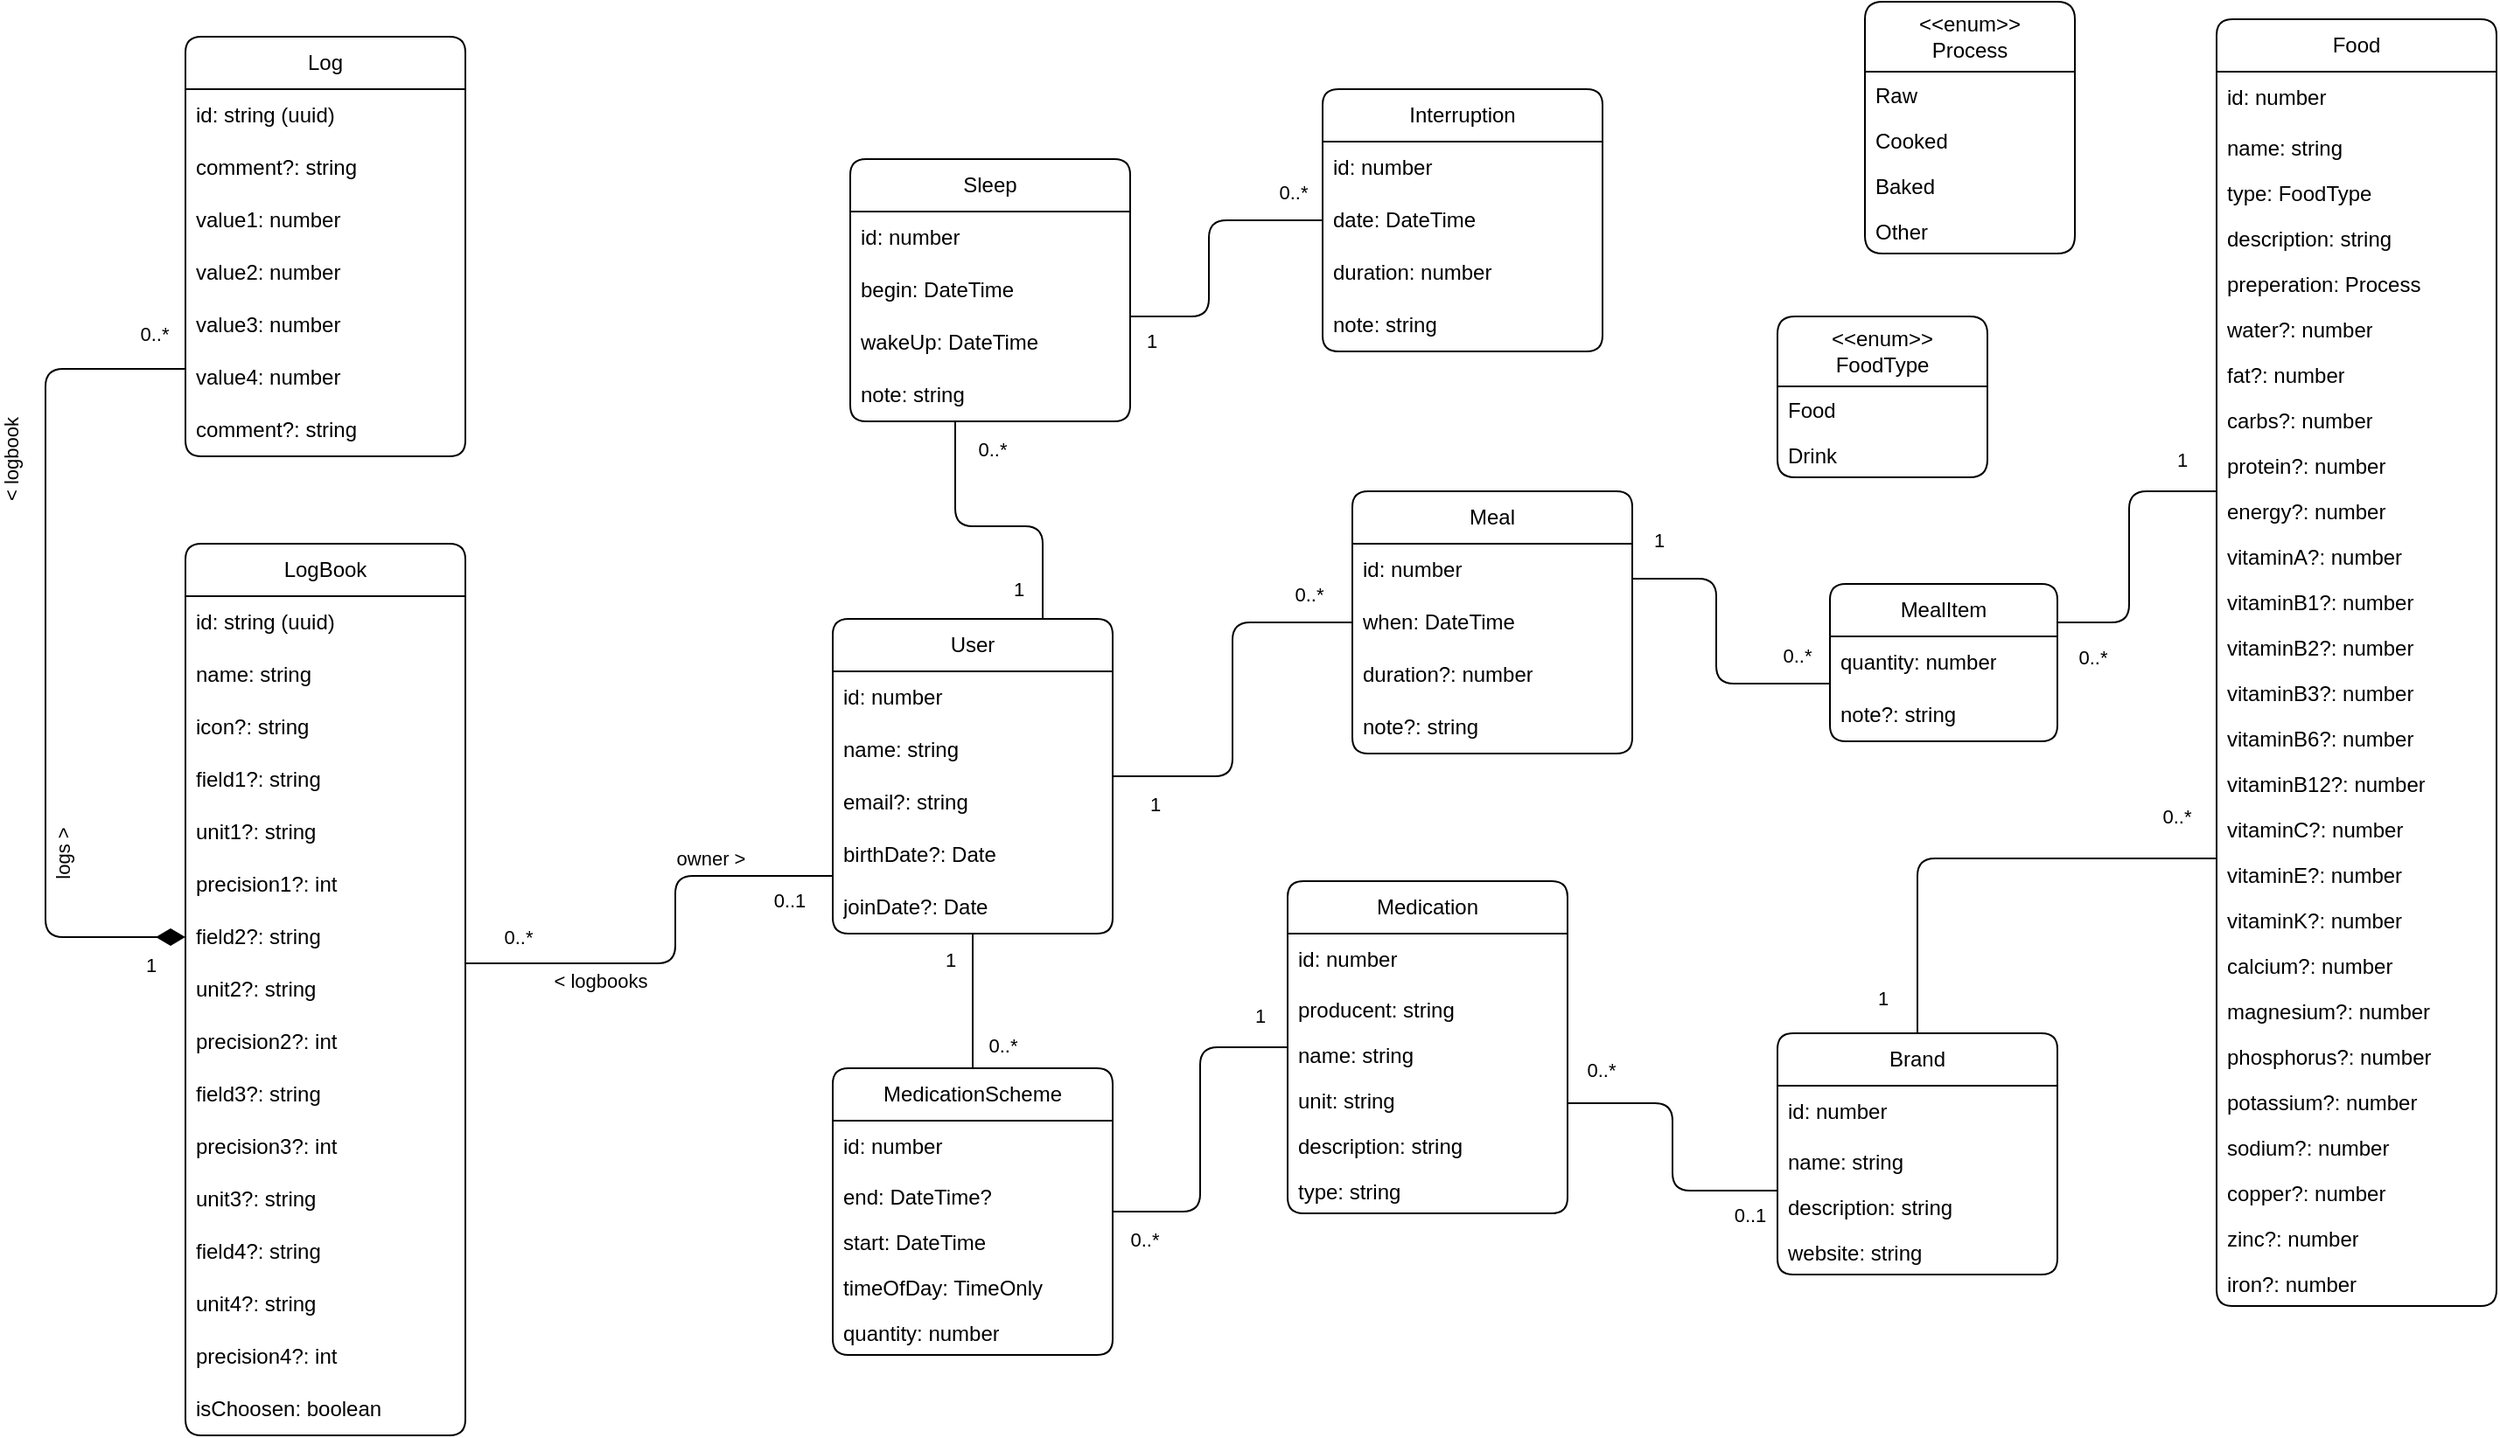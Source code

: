 <mxfile version="24.7.8" pages="3">
  <diagram id="C5RBs43oDa-KdzZeNtuy" name="Domain">
    <mxGraphModel dx="2713" dy="926" grid="1" gridSize="10" guides="1" tooltips="1" connect="1" arrows="1" fold="1" page="1" pageScale="1" pageWidth="827" pageHeight="1169" math="0" shadow="0">
      <root>
        <mxCell id="WIyWlLk6GJQsqaUBKTNV-0" />
        <mxCell id="WIyWlLk6GJQsqaUBKTNV-1" parent="WIyWlLk6GJQsqaUBKTNV-0" />
        <mxCell id="7vGrqpQDz8MHtzBAFuUo-70" value="" style="edgeStyle=orthogonalEdgeStyle;rounded=1;orthogonalLoop=1;jettySize=auto;html=1;endArrow=none;startArrow=none;startFill=0;endFill=0;endSize=10;startSize=10;" parent="WIyWlLk6GJQsqaUBKTNV-1" source="7vGrqpQDz8MHtzBAFuUo-0" target="7vGrqpQDz8MHtzBAFuUo-65" edge="1">
          <mxGeometry relative="1" as="geometry">
            <Array as="points">
              <mxPoint x="280" y="620" />
              <mxPoint x="280" y="670" />
            </Array>
          </mxGeometry>
        </mxCell>
        <mxCell id="7vGrqpQDz8MHtzBAFuUo-71" value="0..1" style="edgeLabel;html=1;align=center;verticalAlign=middle;resizable=0;points=[];" parent="7vGrqpQDz8MHtzBAFuUo-70" vertex="1" connectable="0">
          <mxGeometry x="-0.803" relative="1" as="geometry">
            <mxPoint y="14" as="offset" />
          </mxGeometry>
        </mxCell>
        <mxCell id="7vGrqpQDz8MHtzBAFuUo-72" value="0..*" style="edgeLabel;html=1;align=center;verticalAlign=middle;resizable=0;points=[];" parent="7vGrqpQDz8MHtzBAFuUo-70" vertex="1" connectable="0">
          <mxGeometry x="0.768" y="2" relative="1" as="geometry">
            <mxPoint y="-17" as="offset" />
          </mxGeometry>
        </mxCell>
        <mxCell id="LFRlH-9hYFyEjI-kFuEW-12" value="owner &amp;gt;" style="edgeLabel;html=1;align=center;verticalAlign=middle;resizable=0;points=[];" parent="7vGrqpQDz8MHtzBAFuUo-70" vertex="1" connectable="0">
          <mxGeometry x="-0.397" y="-1" relative="1" as="geometry">
            <mxPoint x="8" y="-9" as="offset" />
          </mxGeometry>
        </mxCell>
        <mxCell id="BGBunCM7essi7HBqZ-_f-2" value="&amp;lt; logbooks" style="edgeLabel;html=1;align=center;verticalAlign=middle;resizable=0;points=[];" parent="7vGrqpQDz8MHtzBAFuUo-70" vertex="1" connectable="0">
          <mxGeometry x="0.409" y="-1" relative="1" as="geometry">
            <mxPoint y="11" as="offset" />
          </mxGeometry>
        </mxCell>
        <mxCell id="p4m-F3pplC6xN0uRLirg-5" value="" style="edgeStyle=orthogonalEdgeStyle;rounded=1;orthogonalLoop=1;jettySize=auto;html=1;startArrow=none;startFill=0;endArrow=none;endFill=0;endSize=10;startSize=10;" parent="WIyWlLk6GJQsqaUBKTNV-1" source="7vGrqpQDz8MHtzBAFuUo-0" target="p4m-F3pplC6xN0uRLirg-0" edge="1">
          <mxGeometry relative="1" as="geometry" />
        </mxCell>
        <mxCell id="p4m-F3pplC6xN0uRLirg-20" value="1" style="edgeLabel;html=1;align=center;verticalAlign=middle;resizable=0;points=[];" parent="p4m-F3pplC6xN0uRLirg-5" vertex="1" connectable="0">
          <mxGeometry x="-0.628" y="-1" relative="1" as="geometry">
            <mxPoint x="-12" as="offset" />
          </mxGeometry>
        </mxCell>
        <mxCell id="p4m-F3pplC6xN0uRLirg-21" value="0..*" style="edgeLabel;html=1;align=center;verticalAlign=middle;resizable=0;points=[];" parent="p4m-F3pplC6xN0uRLirg-5" vertex="1" connectable="0">
          <mxGeometry x="0.802" y="-1" relative="1" as="geometry">
            <mxPoint x="18" y="-6" as="offset" />
          </mxGeometry>
        </mxCell>
        <mxCell id="p4m-F3pplC6xN0uRLirg-33" style="edgeStyle=orthogonalEdgeStyle;rounded=1;orthogonalLoop=1;jettySize=auto;html=1;startArrow=none;startFill=0;endArrow=none;endFill=0;endSize=10;startSize=10;" parent="WIyWlLk6GJQsqaUBKTNV-1" source="7vGrqpQDz8MHtzBAFuUo-0" target="p4m-F3pplC6xN0uRLirg-23" edge="1">
          <mxGeometry relative="1" as="geometry">
            <Array as="points">
              <mxPoint x="490" y="420" />
              <mxPoint x="440" y="420" />
            </Array>
          </mxGeometry>
        </mxCell>
        <mxCell id="9igwHWqq8ehYa6Zrw_uu-0" value="1" style="edgeLabel;html=1;align=center;verticalAlign=middle;resizable=0;points=[];" parent="p4m-F3pplC6xN0uRLirg-33" vertex="1" connectable="0">
          <mxGeometry x="-0.819" y="-1" relative="1" as="geometry">
            <mxPoint x="-15" y="-2" as="offset" />
          </mxGeometry>
        </mxCell>
        <mxCell id="9igwHWqq8ehYa6Zrw_uu-1" value="0..*" style="edgeLabel;html=1;align=center;verticalAlign=middle;resizable=0;points=[];" parent="p4m-F3pplC6xN0uRLirg-33" vertex="1" connectable="0">
          <mxGeometry x="0.804" y="1" relative="1" as="geometry">
            <mxPoint x="22" as="offset" />
          </mxGeometry>
        </mxCell>
        <mxCell id="p4m-F3pplC6xN0uRLirg-41" value="" style="edgeStyle=orthogonalEdgeStyle;rounded=1;orthogonalLoop=1;jettySize=auto;html=1;startArrow=none;startFill=0;endArrow=none;endFill=0;endSize=10;startSize=10;" parent="WIyWlLk6GJQsqaUBKTNV-1" source="7vGrqpQDz8MHtzBAFuUo-0" target="p4m-F3pplC6xN0uRLirg-36" edge="1">
          <mxGeometry relative="1" as="geometry" />
        </mxCell>
        <mxCell id="9igwHWqq8ehYa6Zrw_uu-4" value="1" style="edgeLabel;html=1;align=center;verticalAlign=middle;resizable=0;points=[];" parent="p4m-F3pplC6xN0uRLirg-41" vertex="1" connectable="0">
          <mxGeometry x="-0.792" y="-1" relative="1" as="geometry">
            <mxPoint y="15" as="offset" />
          </mxGeometry>
        </mxCell>
        <mxCell id="9igwHWqq8ehYa6Zrw_uu-5" value="0..*" style="edgeLabel;html=1;align=center;verticalAlign=middle;resizable=0;points=[];" parent="p4m-F3pplC6xN0uRLirg-41" vertex="1" connectable="0">
          <mxGeometry x="0.776" relative="1" as="geometry">
            <mxPoint y="-16" as="offset" />
          </mxGeometry>
        </mxCell>
        <mxCell id="7vGrqpQDz8MHtzBAFuUo-0" value="User" style="swimlane;fontStyle=0;childLayout=stackLayout;horizontal=1;startSize=30;horizontalStack=0;resizeParent=1;resizeParentMax=0;resizeLast=0;collapsible=1;marginBottom=0;whiteSpace=wrap;html=1;arcSize=10;comic=0;rounded=1;" parent="WIyWlLk6GJQsqaUBKTNV-1" vertex="1">
          <mxGeometry x="370" y="473" width="160" height="180" as="geometry" />
        </mxCell>
        <mxCell id="7vGrqpQDz8MHtzBAFuUo-2" value="id: number" style="text;strokeColor=none;fillColor=none;align=left;verticalAlign=middle;spacingLeft=4;spacingRight=4;overflow=hidden;points=[[0,0.5],[1,0.5]];portConstraint=eastwest;rotatable=0;whiteSpace=wrap;html=1;" parent="7vGrqpQDz8MHtzBAFuUo-0" vertex="1">
          <mxGeometry y="30" width="160" height="30" as="geometry" />
        </mxCell>
        <mxCell id="7vGrqpQDz8MHtzBAFuUo-3" value="name: string" style="text;strokeColor=none;fillColor=none;align=left;verticalAlign=middle;spacingLeft=4;spacingRight=4;overflow=hidden;points=[[0,0.5],[1,0.5]];portConstraint=eastwest;rotatable=0;whiteSpace=wrap;html=1;" parent="7vGrqpQDz8MHtzBAFuUo-0" vertex="1">
          <mxGeometry y="60" width="160" height="30" as="geometry" />
        </mxCell>
        <mxCell id="7vGrqpQDz8MHtzBAFuUo-63" value="email?: string" style="text;strokeColor=none;fillColor=none;align=left;verticalAlign=middle;spacingLeft=4;spacingRight=4;overflow=hidden;points=[[0,0.5],[1,0.5]];portConstraint=eastwest;rotatable=0;whiteSpace=wrap;html=1;" parent="7vGrqpQDz8MHtzBAFuUo-0" vertex="1">
          <mxGeometry y="90" width="160" height="30" as="geometry" />
        </mxCell>
        <mxCell id="7vGrqpQDz8MHtzBAFuUo-64" value="birthDate?: Date" style="text;strokeColor=none;fillColor=none;align=left;verticalAlign=middle;spacingLeft=4;spacingRight=4;overflow=hidden;points=[[0,0.5],[1,0.5]];portConstraint=eastwest;rotatable=0;whiteSpace=wrap;html=1;" parent="7vGrqpQDz8MHtzBAFuUo-0" vertex="1">
          <mxGeometry y="120" width="160" height="30" as="geometry" />
        </mxCell>
        <mxCell id="I1BrkW-jT3Y9aRnt9knA-5" value="joinDate?: Date" style="text;strokeColor=none;fillColor=none;align=left;verticalAlign=middle;spacingLeft=4;spacingRight=4;overflow=hidden;points=[[0,0.5],[1,0.5]];portConstraint=eastwest;rotatable=0;whiteSpace=wrap;html=1;" parent="7vGrqpQDz8MHtzBAFuUo-0" vertex="1">
          <mxGeometry y="150" width="160" height="30" as="geometry" />
        </mxCell>
        <mxCell id="7vGrqpQDz8MHtzBAFuUo-78" value="" style="edgeStyle=orthogonalEdgeStyle;rounded=1;orthogonalLoop=1;jettySize=auto;html=1;startArrow=diamondThin;startFill=1;endArrow=none;endFill=0;endSize=14;startSize=14;" parent="WIyWlLk6GJQsqaUBKTNV-1" source="7vGrqpQDz8MHtzBAFuUo-65" target="7vGrqpQDz8MHtzBAFuUo-73" edge="1">
          <mxGeometry relative="1" as="geometry">
            <Array as="points">
              <mxPoint x="-80" y="655" />
              <mxPoint x="-80" y="330" />
            </Array>
          </mxGeometry>
        </mxCell>
        <mxCell id="7vGrqpQDz8MHtzBAFuUo-113" value="1" style="edgeLabel;html=1;align=center;verticalAlign=middle;resizable=0;points=[];" parent="7vGrqpQDz8MHtzBAFuUo-78" vertex="1" connectable="0">
          <mxGeometry x="-0.662" y="3" relative="1" as="geometry">
            <mxPoint x="63" y="18" as="offset" />
          </mxGeometry>
        </mxCell>
        <mxCell id="7vGrqpQDz8MHtzBAFuUo-114" value="0..*" style="edgeLabel;html=1;align=center;verticalAlign=middle;resizable=0;points=[];" parent="7vGrqpQDz8MHtzBAFuUo-78" vertex="1" connectable="0">
          <mxGeometry x="0.686" y="2" relative="1" as="geometry">
            <mxPoint x="58" y="-18" as="offset" />
          </mxGeometry>
        </mxCell>
        <mxCell id="BGBunCM7essi7HBqZ-_f-3" value="logs &amp;gt;" style="edgeLabel;html=1;align=center;verticalAlign=middle;resizable=0;points=[];rotation=-90;" parent="7vGrqpQDz8MHtzBAFuUo-78" vertex="1" connectable="0">
          <mxGeometry x="0.578" y="-2" relative="1" as="geometry">
            <mxPoint x="8" y="255" as="offset" />
          </mxGeometry>
        </mxCell>
        <mxCell id="BGBunCM7essi7HBqZ-_f-4" value="&amp;lt; logbook" style="edgeLabel;html=1;align=center;verticalAlign=middle;resizable=0;points=[];rotation=-90;" parent="7vGrqpQDz8MHtzBAFuUo-78" vertex="1" connectable="0">
          <mxGeometry x="-0.517" y="2" relative="1" as="geometry">
            <mxPoint x="-18" y="-236" as="offset" />
          </mxGeometry>
        </mxCell>
        <mxCell id="7vGrqpQDz8MHtzBAFuUo-65" value="LogBook" style="swimlane;fontStyle=0;childLayout=stackLayout;horizontal=1;startSize=30;horizontalStack=0;resizeParent=1;resizeParentMax=0;resizeLast=0;collapsible=1;marginBottom=0;whiteSpace=wrap;html=1;arcSize=10;comic=0;rounded=1;autosize=0;resizable=1;resizeHeight=1;resizeWidth=1;expand=1;swimlaneLine=1;portConstraintRotation=0;" parent="WIyWlLk6GJQsqaUBKTNV-1" vertex="1">
          <mxGeometry y="430" width="160" height="510" as="geometry" />
        </mxCell>
        <mxCell id="7vGrqpQDz8MHtzBAFuUo-66" value="id: string (uuid)" style="text;strokeColor=none;fillColor=none;align=left;verticalAlign=middle;spacingLeft=4;spacingRight=4;overflow=hidden;points=[[0,0.5],[1,0.5]];portConstraint=eastwest;rotatable=0;whiteSpace=wrap;html=1;" parent="7vGrqpQDz8MHtzBAFuUo-65" vertex="1">
          <mxGeometry y="30" width="160" height="30" as="geometry" />
        </mxCell>
        <mxCell id="7vGrqpQDz8MHtzBAFuUo-67" value="name: string" style="text;strokeColor=none;fillColor=none;align=left;verticalAlign=middle;spacingLeft=4;spacingRight=4;overflow=hidden;points=[[0,0.5],[1,0.5]];portConstraint=eastwest;rotatable=0;whiteSpace=wrap;html=1;" parent="7vGrqpQDz8MHtzBAFuUo-65" vertex="1">
          <mxGeometry y="60" width="160" height="30" as="geometry" />
        </mxCell>
        <mxCell id="42LFBJAITc3OMruUq2Fb-0" value="icon?: string" style="text;strokeColor=none;fillColor=none;align=left;verticalAlign=middle;spacingLeft=4;spacingRight=4;overflow=hidden;points=[[0,0.5],[1,0.5]];portConstraint=eastwest;rotatable=0;whiteSpace=wrap;html=1;" vertex="1" parent="7vGrqpQDz8MHtzBAFuUo-65">
          <mxGeometry y="90" width="160" height="30" as="geometry" />
        </mxCell>
        <mxCell id="LFRlH-9hYFyEjI-kFuEW-0" value="field1?: string" style="text;strokeColor=none;fillColor=none;align=left;verticalAlign=middle;spacingLeft=4;spacingRight=4;overflow=hidden;points=[[0,0.5],[1,0.5]];portConstraint=eastwest;rotatable=0;whiteSpace=wrap;html=1;" parent="7vGrqpQDz8MHtzBAFuUo-65" vertex="1">
          <mxGeometry y="120" width="160" height="30" as="geometry" />
        </mxCell>
        <mxCell id="LFRlH-9hYFyEjI-kFuEW-1" value="unit1?: string" style="text;strokeColor=none;fillColor=none;align=left;verticalAlign=middle;spacingLeft=4;spacingRight=4;overflow=hidden;points=[[0,0.5],[1,0.5]];portConstraint=eastwest;rotatable=0;whiteSpace=wrap;html=1;" parent="7vGrqpQDz8MHtzBAFuUo-65" vertex="1">
          <mxGeometry y="150" width="160" height="30" as="geometry" />
        </mxCell>
        <mxCell id="LFRlH-9hYFyEjI-kFuEW-2" value="precision1?: int" style="text;strokeColor=none;fillColor=none;align=left;verticalAlign=middle;spacingLeft=4;spacingRight=4;overflow=hidden;points=[[0,0.5],[1,0.5]];portConstraint=eastwest;rotatable=0;whiteSpace=wrap;html=1;" parent="7vGrqpQDz8MHtzBAFuUo-65" vertex="1">
          <mxGeometry y="180" width="160" height="30" as="geometry" />
        </mxCell>
        <mxCell id="LFRlH-9hYFyEjI-kFuEW-3" value="field2?: string" style="text;strokeColor=none;fillColor=none;align=left;verticalAlign=middle;spacingLeft=4;spacingRight=4;overflow=hidden;points=[[0,0.5],[1,0.5]];portConstraint=eastwest;rotatable=0;whiteSpace=wrap;html=1;" parent="7vGrqpQDz8MHtzBAFuUo-65" vertex="1">
          <mxGeometry y="210" width="160" height="30" as="geometry" />
        </mxCell>
        <mxCell id="LFRlH-9hYFyEjI-kFuEW-5" value="unit2?: string" style="text;strokeColor=none;fillColor=none;align=left;verticalAlign=middle;spacingLeft=4;spacingRight=4;overflow=hidden;points=[[0,0.5],[1,0.5]];portConstraint=eastwest;rotatable=0;whiteSpace=wrap;html=1;" parent="7vGrqpQDz8MHtzBAFuUo-65" vertex="1">
          <mxGeometry y="240" width="160" height="30" as="geometry" />
        </mxCell>
        <mxCell id="LFRlH-9hYFyEjI-kFuEW-4" value="precision2?: int" style="text;strokeColor=none;fillColor=none;align=left;verticalAlign=middle;spacingLeft=4;spacingRight=4;overflow=hidden;points=[[0,0.5],[1,0.5]];portConstraint=eastwest;rotatable=0;whiteSpace=wrap;html=1;" parent="7vGrqpQDz8MHtzBAFuUo-65" vertex="1">
          <mxGeometry y="270" width="160" height="30" as="geometry" />
        </mxCell>
        <mxCell id="LFRlH-9hYFyEjI-kFuEW-6" value="field3?: string" style="text;strokeColor=none;fillColor=none;align=left;verticalAlign=middle;spacingLeft=4;spacingRight=4;overflow=hidden;points=[[0,0.5],[1,0.5]];portConstraint=eastwest;rotatable=0;whiteSpace=wrap;html=1;" parent="7vGrqpQDz8MHtzBAFuUo-65" vertex="1">
          <mxGeometry y="300" width="160" height="30" as="geometry" />
        </mxCell>
        <mxCell id="LFRlH-9hYFyEjI-kFuEW-7" value="precision3?: int" style="text;strokeColor=none;fillColor=none;align=left;verticalAlign=middle;spacingLeft=4;spacingRight=4;overflow=hidden;points=[[0,0.5],[1,0.5]];portConstraint=eastwest;rotatable=0;whiteSpace=wrap;html=1;" parent="7vGrqpQDz8MHtzBAFuUo-65" vertex="1">
          <mxGeometry y="330" width="160" height="30" as="geometry" />
        </mxCell>
        <mxCell id="LFRlH-9hYFyEjI-kFuEW-8" value="unit3?: string" style="text;strokeColor=none;fillColor=none;align=left;verticalAlign=middle;spacingLeft=4;spacingRight=4;overflow=hidden;points=[[0,0.5],[1,0.5]];portConstraint=eastwest;rotatable=0;whiteSpace=wrap;html=1;" parent="7vGrqpQDz8MHtzBAFuUo-65" vertex="1">
          <mxGeometry y="360" width="160" height="30" as="geometry" />
        </mxCell>
        <mxCell id="LFRlH-9hYFyEjI-kFuEW-9" value="field4?: string" style="text;strokeColor=none;fillColor=none;align=left;verticalAlign=middle;spacingLeft=4;spacingRight=4;overflow=hidden;points=[[0,0.5],[1,0.5]];portConstraint=eastwest;rotatable=0;whiteSpace=wrap;html=1;" parent="7vGrqpQDz8MHtzBAFuUo-65" vertex="1">
          <mxGeometry y="390" width="160" height="30" as="geometry" />
        </mxCell>
        <mxCell id="LFRlH-9hYFyEjI-kFuEW-11" value="unit4?: string" style="text;strokeColor=none;fillColor=none;align=left;verticalAlign=middle;spacingLeft=4;spacingRight=4;overflow=hidden;points=[[0,0.5],[1,0.5]];portConstraint=eastwest;rotatable=0;whiteSpace=wrap;html=1;" parent="7vGrqpQDz8MHtzBAFuUo-65" vertex="1">
          <mxGeometry y="420" width="160" height="30" as="geometry" />
        </mxCell>
        <mxCell id="LFRlH-9hYFyEjI-kFuEW-10" value="precision4?: int" style="text;strokeColor=none;fillColor=none;align=left;verticalAlign=middle;spacingLeft=4;spacingRight=4;overflow=hidden;points=[[0,0.5],[1,0.5]];portConstraint=eastwest;rotatable=0;whiteSpace=wrap;html=1;" parent="7vGrqpQDz8MHtzBAFuUo-65" vertex="1">
          <mxGeometry y="450" width="160" height="30" as="geometry" />
        </mxCell>
        <mxCell id="42LFBJAITc3OMruUq2Fb-1" value="isChoosen: boolean" style="text;strokeColor=none;fillColor=none;align=left;verticalAlign=middle;spacingLeft=4;spacingRight=4;overflow=hidden;points=[[0,0.5],[1,0.5]];portConstraint=eastwest;rotatable=0;whiteSpace=wrap;html=1;" vertex="1" parent="7vGrqpQDz8MHtzBAFuUo-65">
          <mxGeometry y="480" width="160" height="30" as="geometry" />
        </mxCell>
        <mxCell id="7vGrqpQDz8MHtzBAFuUo-73" value="Log" style="swimlane;fontStyle=0;childLayout=stackLayout;horizontal=1;startSize=30;horizontalStack=0;resizeParent=1;resizeParentMax=0;resizeLast=0;collapsible=1;marginBottom=0;whiteSpace=wrap;html=1;arcSize=10;comic=0;rounded=1;" parent="WIyWlLk6GJQsqaUBKTNV-1" vertex="1">
          <mxGeometry y="140" width="160" height="240" as="geometry" />
        </mxCell>
        <mxCell id="7vGrqpQDz8MHtzBAFuUo-74" value="id: string (uuid)" style="text;strokeColor=none;fillColor=none;align=left;verticalAlign=middle;spacingLeft=4;spacingRight=4;overflow=hidden;points=[[0,0.5],[1,0.5]];portConstraint=eastwest;rotatable=0;whiteSpace=wrap;html=1;" parent="7vGrqpQDz8MHtzBAFuUo-73" vertex="1">
          <mxGeometry y="30" width="160" height="30" as="geometry" />
        </mxCell>
        <mxCell id="7vGrqpQDz8MHtzBAFuUo-75" value="comment?: string" style="text;strokeColor=none;fillColor=none;align=left;verticalAlign=middle;spacingLeft=4;spacingRight=4;overflow=hidden;points=[[0,0.5],[1,0.5]];portConstraint=eastwest;rotatable=0;whiteSpace=wrap;html=1;" parent="7vGrqpQDz8MHtzBAFuUo-73" vertex="1">
          <mxGeometry y="60" width="160" height="30" as="geometry" />
        </mxCell>
        <mxCell id="7vGrqpQDz8MHtzBAFuUo-77" value="value1: number" style="text;strokeColor=none;fillColor=none;align=left;verticalAlign=middle;spacingLeft=4;spacingRight=4;overflow=hidden;points=[[0,0.5],[1,0.5]];portConstraint=eastwest;rotatable=0;whiteSpace=wrap;html=1;" parent="7vGrqpQDz8MHtzBAFuUo-73" vertex="1">
          <mxGeometry y="90" width="160" height="30" as="geometry" />
        </mxCell>
        <mxCell id="I1BrkW-jT3Y9aRnt9knA-1" value="value2: number" style="text;strokeColor=none;fillColor=none;align=left;verticalAlign=middle;spacingLeft=4;spacingRight=4;overflow=hidden;points=[[0,0.5],[1,0.5]];portConstraint=eastwest;rotatable=0;whiteSpace=wrap;html=1;" parent="7vGrqpQDz8MHtzBAFuUo-73" vertex="1">
          <mxGeometry y="120" width="160" height="30" as="geometry" />
        </mxCell>
        <mxCell id="I1BrkW-jT3Y9aRnt9knA-2" value="value3: number" style="text;strokeColor=none;fillColor=none;align=left;verticalAlign=middle;spacingLeft=4;spacingRight=4;overflow=hidden;points=[[0,0.5],[1,0.5]];portConstraint=eastwest;rotatable=0;whiteSpace=wrap;html=1;" parent="7vGrqpQDz8MHtzBAFuUo-73" vertex="1">
          <mxGeometry y="150" width="160" height="30" as="geometry" />
        </mxCell>
        <mxCell id="I1BrkW-jT3Y9aRnt9knA-3" value="value4: number" style="text;strokeColor=none;fillColor=none;align=left;verticalAlign=middle;spacingLeft=4;spacingRight=4;overflow=hidden;points=[[0,0.5],[1,0.5]];portConstraint=eastwest;rotatable=0;whiteSpace=wrap;html=1;" parent="7vGrqpQDz8MHtzBAFuUo-73" vertex="1">
          <mxGeometry y="180" width="160" height="30" as="geometry" />
        </mxCell>
        <mxCell id="I1BrkW-jT3Y9aRnt9knA-0" value="comment?: string" style="text;strokeColor=none;fillColor=none;align=left;verticalAlign=middle;spacingLeft=4;spacingRight=4;overflow=hidden;points=[[0,0.5],[1,0.5]];portConstraint=eastwest;rotatable=0;whiteSpace=wrap;html=1;" parent="7vGrqpQDz8MHtzBAFuUo-73" vertex="1">
          <mxGeometry y="210" width="160" height="30" as="geometry" />
        </mxCell>
        <mxCell id="p4m-F3pplC6xN0uRLirg-17" value="" style="edgeStyle=orthogonalEdgeStyle;rounded=1;orthogonalLoop=1;jettySize=auto;html=1;startArrow=none;startFill=0;endArrow=none;endFill=0;endSize=10;startSize=10;" parent="WIyWlLk6GJQsqaUBKTNV-1" source="p4m-F3pplC6xN0uRLirg-0" target="p4m-F3pplC6xN0uRLirg-11" edge="1">
          <mxGeometry relative="1" as="geometry" />
        </mxCell>
        <mxCell id="9igwHWqq8ehYa6Zrw_uu-14" value="1" style="edgeLabel;html=1;align=center;verticalAlign=middle;resizable=0;points=[];" parent="p4m-F3pplC6xN0uRLirg-17" vertex="1" connectable="0">
          <mxGeometry x="0.828" y="-1" relative="1" as="geometry">
            <mxPoint y="-19" as="offset" />
          </mxGeometry>
        </mxCell>
        <mxCell id="9igwHWqq8ehYa6Zrw_uu-15" value="0..*" style="edgeLabel;html=1;align=center;verticalAlign=middle;resizable=0;points=[];" parent="p4m-F3pplC6xN0uRLirg-17" vertex="1" connectable="0">
          <mxGeometry x="-0.813" relative="1" as="geometry">
            <mxPoint y="16" as="offset" />
          </mxGeometry>
        </mxCell>
        <mxCell id="p4m-F3pplC6xN0uRLirg-0" value="MedicationScheme" style="swimlane;fontStyle=0;childLayout=stackLayout;horizontal=1;startSize=30;horizontalStack=0;resizeParent=1;resizeParentMax=0;resizeLast=0;collapsible=1;marginBottom=0;whiteSpace=wrap;html=1;arcSize=10;comic=0;rounded=1;" parent="WIyWlLk6GJQsqaUBKTNV-1" vertex="1">
          <mxGeometry x="370" y="730" width="160" height="164" as="geometry" />
        </mxCell>
        <mxCell id="p4m-F3pplC6xN0uRLirg-1" value="id: number" style="text;strokeColor=none;fillColor=none;align=left;verticalAlign=middle;spacingLeft=4;spacingRight=4;overflow=hidden;points=[[0,0.5],[1,0.5]];portConstraint=eastwest;rotatable=0;whiteSpace=wrap;html=1;" parent="p4m-F3pplC6xN0uRLirg-0" vertex="1">
          <mxGeometry y="30" width="160" height="30" as="geometry" />
        </mxCell>
        <mxCell id="p4m-F3pplC6xN0uRLirg-10" value="end: DateTime?" style="text;strokeColor=none;fillColor=none;align=left;verticalAlign=top;spacingLeft=4;spacingRight=4;overflow=hidden;rotatable=0;points=[[0,0.5],[1,0.5]];portConstraint=eastwest;whiteSpace=wrap;html=1;" parent="p4m-F3pplC6xN0uRLirg-0" vertex="1">
          <mxGeometry y="60" width="160" height="26" as="geometry" />
        </mxCell>
        <mxCell id="p4m-F3pplC6xN0uRLirg-9" value="start: DateTime" style="text;strokeColor=none;fillColor=none;align=left;verticalAlign=top;spacingLeft=4;spacingRight=4;overflow=hidden;rotatable=0;points=[[0,0.5],[1,0.5]];portConstraint=eastwest;whiteSpace=wrap;html=1;" parent="p4m-F3pplC6xN0uRLirg-0" vertex="1">
          <mxGeometry y="86" width="160" height="26" as="geometry" />
        </mxCell>
        <mxCell id="p4m-F3pplC6xN0uRLirg-8" value="timeOfDay: TimeOnly" style="text;strokeColor=none;fillColor=none;align=left;verticalAlign=top;spacingLeft=4;spacingRight=4;overflow=hidden;rotatable=0;points=[[0,0.5],[1,0.5]];portConstraint=eastwest;whiteSpace=wrap;html=1;" parent="p4m-F3pplC6xN0uRLirg-0" vertex="1">
          <mxGeometry y="112" width="160" height="26" as="geometry" />
        </mxCell>
        <mxCell id="p4m-F3pplC6xN0uRLirg-7" value="quantity: number" style="text;strokeColor=none;fillColor=none;align=left;verticalAlign=top;spacingLeft=4;spacingRight=4;overflow=hidden;rotatable=0;points=[[0,0.5],[1,0.5]];portConstraint=eastwest;whiteSpace=wrap;html=1;" parent="p4m-F3pplC6xN0uRLirg-0" vertex="1">
          <mxGeometry y="138" width="160" height="26" as="geometry" />
        </mxCell>
        <mxCell id="p4m-F3pplC6xN0uRLirg-80" style="edgeStyle=orthogonalEdgeStyle;rounded=1;orthogonalLoop=1;jettySize=auto;html=1;startArrow=none;startFill=0;endArrow=none;endFill=0;endSize=10;startSize=10;" parent="WIyWlLk6GJQsqaUBKTNV-1" source="p4m-F3pplC6xN0uRLirg-11" target="p4m-F3pplC6xN0uRLirg-67" edge="1">
          <mxGeometry relative="1" as="geometry">
            <Array as="points">
              <mxPoint x="850" y="750" />
              <mxPoint x="850" y="800" />
            </Array>
          </mxGeometry>
        </mxCell>
        <mxCell id="9igwHWqq8ehYa6Zrw_uu-12" value="0..1" style="edgeLabel;html=1;align=center;verticalAlign=middle;resizable=0;points=[];" parent="p4m-F3pplC6xN0uRLirg-80" vertex="1" connectable="0">
          <mxGeometry x="0.85" y="3" relative="1" as="geometry">
            <mxPoint x="-4" y="17" as="offset" />
          </mxGeometry>
        </mxCell>
        <mxCell id="9igwHWqq8ehYa6Zrw_uu-13" value="0..*" style="edgeLabel;html=1;align=center;verticalAlign=middle;resizable=0;points=[];" parent="p4m-F3pplC6xN0uRLirg-80" vertex="1" connectable="0">
          <mxGeometry x="-0.785" y="1" relative="1" as="geometry">
            <mxPoint y="-18" as="offset" />
          </mxGeometry>
        </mxCell>
        <mxCell id="p4m-F3pplC6xN0uRLirg-11" value="Medication" style="swimlane;fontStyle=0;childLayout=stackLayout;horizontal=1;startSize=30;horizontalStack=0;resizeParent=1;resizeParentMax=0;resizeLast=0;collapsible=1;marginBottom=0;whiteSpace=wrap;html=1;arcSize=10;comic=0;rounded=1;" parent="WIyWlLk6GJQsqaUBKTNV-1" vertex="1">
          <mxGeometry x="630" y="623" width="160" height="190" as="geometry" />
        </mxCell>
        <mxCell id="p4m-F3pplC6xN0uRLirg-12" value="id: number" style="text;strokeColor=none;fillColor=none;align=left;verticalAlign=middle;spacingLeft=4;spacingRight=4;overflow=hidden;points=[[0,0.5],[1,0.5]];portConstraint=eastwest;rotatable=0;whiteSpace=wrap;html=1;" parent="p4m-F3pplC6xN0uRLirg-11" vertex="1">
          <mxGeometry y="30" width="160" height="30" as="geometry" />
        </mxCell>
        <mxCell id="p4m-F3pplC6xN0uRLirg-13" value="producent: string" style="text;strokeColor=none;fillColor=none;align=left;verticalAlign=top;spacingLeft=4;spacingRight=4;overflow=hidden;rotatable=0;points=[[0,0.5],[1,0.5]];portConstraint=eastwest;whiteSpace=wrap;html=1;" parent="p4m-F3pplC6xN0uRLirg-11" vertex="1">
          <mxGeometry y="60" width="160" height="26" as="geometry" />
        </mxCell>
        <mxCell id="p4m-F3pplC6xN0uRLirg-14" value="name: string" style="text;strokeColor=none;fillColor=none;align=left;verticalAlign=top;spacingLeft=4;spacingRight=4;overflow=hidden;rotatable=0;points=[[0,0.5],[1,0.5]];portConstraint=eastwest;whiteSpace=wrap;html=1;" parent="p4m-F3pplC6xN0uRLirg-11" vertex="1">
          <mxGeometry y="86" width="160" height="26" as="geometry" />
        </mxCell>
        <mxCell id="p4m-F3pplC6xN0uRLirg-15" value="unit: string" style="text;strokeColor=none;fillColor=none;align=left;verticalAlign=top;spacingLeft=4;spacingRight=4;overflow=hidden;rotatable=0;points=[[0,0.5],[1,0.5]];portConstraint=eastwest;whiteSpace=wrap;html=1;" parent="p4m-F3pplC6xN0uRLirg-11" vertex="1">
          <mxGeometry y="112" width="160" height="26" as="geometry" />
        </mxCell>
        <mxCell id="p4m-F3pplC6xN0uRLirg-16" value="description: string" style="text;strokeColor=none;fillColor=none;align=left;verticalAlign=top;spacingLeft=4;spacingRight=4;overflow=hidden;rotatable=0;points=[[0,0.5],[1,0.5]];portConstraint=eastwest;whiteSpace=wrap;html=1;" parent="p4m-F3pplC6xN0uRLirg-11" vertex="1">
          <mxGeometry y="138" width="160" height="26" as="geometry" />
        </mxCell>
        <mxCell id="p4m-F3pplC6xN0uRLirg-22" value="type: string" style="text;strokeColor=none;fillColor=none;align=left;verticalAlign=top;spacingLeft=4;spacingRight=4;overflow=hidden;rotatable=0;points=[[0,0.5],[1,0.5]];portConstraint=eastwest;whiteSpace=wrap;html=1;" parent="p4m-F3pplC6xN0uRLirg-11" vertex="1">
          <mxGeometry y="164" width="160" height="26" as="geometry" />
        </mxCell>
        <mxCell id="p4m-F3pplC6xN0uRLirg-23" value="Sleep" style="swimlane;fontStyle=0;childLayout=stackLayout;horizontal=1;startSize=30;horizontalStack=0;resizeParent=1;resizeParentMax=0;resizeLast=0;collapsible=1;marginBottom=0;whiteSpace=wrap;html=1;arcSize=10;comic=0;rounded=1;" parent="WIyWlLk6GJQsqaUBKTNV-1" vertex="1">
          <mxGeometry x="380" y="210" width="160" height="150" as="geometry" />
        </mxCell>
        <mxCell id="p4m-F3pplC6xN0uRLirg-24" value="id: number" style="text;strokeColor=none;fillColor=none;align=left;verticalAlign=middle;spacingLeft=4;spacingRight=4;overflow=hidden;points=[[0,0.5],[1,0.5]];portConstraint=eastwest;rotatable=0;whiteSpace=wrap;html=1;" parent="p4m-F3pplC6xN0uRLirg-23" vertex="1">
          <mxGeometry y="30" width="160" height="30" as="geometry" />
        </mxCell>
        <mxCell id="p4m-F3pplC6xN0uRLirg-27" value="begin: DateTime" style="text;strokeColor=none;fillColor=none;align=left;verticalAlign=middle;spacingLeft=4;spacingRight=4;overflow=hidden;points=[[0,0.5],[1,0.5]];portConstraint=eastwest;rotatable=0;whiteSpace=wrap;html=1;" parent="p4m-F3pplC6xN0uRLirg-23" vertex="1">
          <mxGeometry y="60" width="160" height="30" as="geometry" />
        </mxCell>
        <mxCell id="p4m-F3pplC6xN0uRLirg-34" value="wakeUp: DateTime" style="text;strokeColor=none;fillColor=none;align=left;verticalAlign=middle;spacingLeft=4;spacingRight=4;overflow=hidden;points=[[0,0.5],[1,0.5]];portConstraint=eastwest;rotatable=0;whiteSpace=wrap;html=1;" parent="p4m-F3pplC6xN0uRLirg-23" vertex="1">
          <mxGeometry y="90" width="160" height="30" as="geometry" />
        </mxCell>
        <mxCell id="p4m-F3pplC6xN0uRLirg-25" value="note: string" style="text;strokeColor=none;fillColor=none;align=left;verticalAlign=middle;spacingLeft=4;spacingRight=4;overflow=hidden;points=[[0,0.5],[1,0.5]];portConstraint=eastwest;rotatable=0;whiteSpace=wrap;html=1;" parent="p4m-F3pplC6xN0uRLirg-23" vertex="1">
          <mxGeometry y="120" width="160" height="30" as="geometry" />
        </mxCell>
        <mxCell id="p4m-F3pplC6xN0uRLirg-32" style="edgeStyle=orthogonalEdgeStyle;rounded=1;orthogonalLoop=1;jettySize=auto;html=1;startArrow=none;startFill=0;endArrow=none;endFill=0;endSize=10;startSize=10;" parent="WIyWlLk6GJQsqaUBKTNV-1" source="p4m-F3pplC6xN0uRLirg-28" target="p4m-F3pplC6xN0uRLirg-23" edge="1">
          <mxGeometry relative="1" as="geometry">
            <Array as="points">
              <mxPoint x="585" y="245" />
              <mxPoint x="585" y="300" />
            </Array>
          </mxGeometry>
        </mxCell>
        <mxCell id="9igwHWqq8ehYa6Zrw_uu-2" value="1" style="edgeLabel;html=1;align=center;verticalAlign=middle;resizable=0;points=[];" parent="p4m-F3pplC6xN0uRLirg-32" vertex="1" connectable="0">
          <mxGeometry x="0.857" y="1" relative="1" as="geometry">
            <mxPoint y="13" as="offset" />
          </mxGeometry>
        </mxCell>
        <mxCell id="9igwHWqq8ehYa6Zrw_uu-3" value="0..*" style="edgeLabel;html=1;align=center;verticalAlign=middle;resizable=0;points=[];" parent="p4m-F3pplC6xN0uRLirg-32" vertex="1" connectable="0">
          <mxGeometry x="-0.824" relative="1" as="geometry">
            <mxPoint x="-3" y="-16" as="offset" />
          </mxGeometry>
        </mxCell>
        <mxCell id="p4m-F3pplC6xN0uRLirg-28" value="Interruption" style="swimlane;fontStyle=0;childLayout=stackLayout;horizontal=1;startSize=30;horizontalStack=0;resizeParent=1;resizeParentMax=0;resizeLast=0;collapsible=1;marginBottom=0;whiteSpace=wrap;html=1;arcSize=10;comic=0;rounded=1;" parent="WIyWlLk6GJQsqaUBKTNV-1" vertex="1">
          <mxGeometry x="650" y="170" width="160" height="150" as="geometry" />
        </mxCell>
        <mxCell id="p4m-F3pplC6xN0uRLirg-29" value="id: number" style="text;strokeColor=none;fillColor=none;align=left;verticalAlign=middle;spacingLeft=4;spacingRight=4;overflow=hidden;points=[[0,0.5],[1,0.5]];portConstraint=eastwest;rotatable=0;whiteSpace=wrap;html=1;" parent="p4m-F3pplC6xN0uRLirg-28" vertex="1">
          <mxGeometry y="30" width="160" height="30" as="geometry" />
        </mxCell>
        <mxCell id="p4m-F3pplC6xN0uRLirg-30" value="date: DateTime" style="text;strokeColor=none;fillColor=none;align=left;verticalAlign=middle;spacingLeft=4;spacingRight=4;overflow=hidden;points=[[0,0.5],[1,0.5]];portConstraint=eastwest;rotatable=0;whiteSpace=wrap;html=1;" parent="p4m-F3pplC6xN0uRLirg-28" vertex="1">
          <mxGeometry y="60" width="160" height="30" as="geometry" />
        </mxCell>
        <mxCell id="p4m-F3pplC6xN0uRLirg-35" value="duration: number" style="text;strokeColor=none;fillColor=none;align=left;verticalAlign=middle;spacingLeft=4;spacingRight=4;overflow=hidden;points=[[0,0.5],[1,0.5]];portConstraint=eastwest;rotatable=0;whiteSpace=wrap;html=1;" parent="p4m-F3pplC6xN0uRLirg-28" vertex="1">
          <mxGeometry y="90" width="160" height="30" as="geometry" />
        </mxCell>
        <mxCell id="p4m-F3pplC6xN0uRLirg-31" value="note: string" style="text;strokeColor=none;fillColor=none;align=left;verticalAlign=middle;spacingLeft=4;spacingRight=4;overflow=hidden;points=[[0,0.5],[1,0.5]];portConstraint=eastwest;rotatable=0;whiteSpace=wrap;html=1;" parent="p4m-F3pplC6xN0uRLirg-28" vertex="1">
          <mxGeometry y="120" width="160" height="30" as="geometry" />
        </mxCell>
        <mxCell id="p4m-F3pplC6xN0uRLirg-48" value="" style="edgeStyle=orthogonalEdgeStyle;rounded=1;orthogonalLoop=1;jettySize=auto;html=1;startArrow=none;startFill=0;endArrow=none;endFill=0;endSize=10;startSize=10;" parent="WIyWlLk6GJQsqaUBKTNV-1" source="p4m-F3pplC6xN0uRLirg-36" target="p4m-F3pplC6xN0uRLirg-99" edge="1">
          <mxGeometry relative="1" as="geometry">
            <mxPoint x="930" y="520" as="targetPoint" />
            <Array as="points">
              <mxPoint x="875" y="450" />
              <mxPoint x="875" y="510" />
            </Array>
          </mxGeometry>
        </mxCell>
        <mxCell id="9igwHWqq8ehYa6Zrw_uu-6" value="1" style="edgeLabel;html=1;align=center;verticalAlign=middle;resizable=0;points=[];" parent="p4m-F3pplC6xN0uRLirg-48" vertex="1" connectable="0">
          <mxGeometry x="-0.829" y="-1" relative="1" as="geometry">
            <mxPoint y="-23" as="offset" />
          </mxGeometry>
        </mxCell>
        <mxCell id="9igwHWqq8ehYa6Zrw_uu-7" value="0..*" style="edgeLabel;html=1;align=center;verticalAlign=middle;resizable=0;points=[];" parent="p4m-F3pplC6xN0uRLirg-48" vertex="1" connectable="0">
          <mxGeometry x="0.829" y="-4" relative="1" as="geometry">
            <mxPoint x="-4" y="-20" as="offset" />
          </mxGeometry>
        </mxCell>
        <mxCell id="p4m-F3pplC6xN0uRLirg-36" value="Meal" style="swimlane;fontStyle=0;childLayout=stackLayout;horizontal=1;startSize=30;horizontalStack=0;resizeParent=1;resizeParentMax=0;resizeLast=0;collapsible=1;marginBottom=0;whiteSpace=wrap;html=1;arcSize=10;comic=0;rounded=1;" parent="WIyWlLk6GJQsqaUBKTNV-1" vertex="1">
          <mxGeometry x="667" y="400" width="160" height="150" as="geometry" />
        </mxCell>
        <mxCell id="p4m-F3pplC6xN0uRLirg-37" value="id: number" style="text;strokeColor=none;fillColor=none;align=left;verticalAlign=middle;spacingLeft=4;spacingRight=4;overflow=hidden;points=[[0,0.5],[1,0.5]];portConstraint=eastwest;rotatable=0;whiteSpace=wrap;html=1;" parent="p4m-F3pplC6xN0uRLirg-36" vertex="1">
          <mxGeometry y="30" width="160" height="30" as="geometry" />
        </mxCell>
        <mxCell id="p4m-F3pplC6xN0uRLirg-38" value="when: DateTime" style="text;strokeColor=none;fillColor=none;align=left;verticalAlign=middle;spacingLeft=4;spacingRight=4;overflow=hidden;points=[[0,0.5],[1,0.5]];portConstraint=eastwest;rotatable=0;whiteSpace=wrap;html=1;" parent="p4m-F3pplC6xN0uRLirg-36" vertex="1">
          <mxGeometry y="60" width="160" height="30" as="geometry" />
        </mxCell>
        <mxCell id="p4m-F3pplC6xN0uRLirg-40" value="duration?: number" style="text;strokeColor=none;fillColor=none;align=left;verticalAlign=middle;spacingLeft=4;spacingRight=4;overflow=hidden;points=[[0,0.5],[1,0.5]];portConstraint=eastwest;rotatable=0;whiteSpace=wrap;html=1;" parent="p4m-F3pplC6xN0uRLirg-36" vertex="1">
          <mxGeometry y="90" width="160" height="30" as="geometry" />
        </mxCell>
        <mxCell id="p4m-F3pplC6xN0uRLirg-42" value="note?: string" style="text;strokeColor=none;fillColor=none;align=left;verticalAlign=middle;spacingLeft=4;spacingRight=4;overflow=hidden;points=[[0,0.5],[1,0.5]];portConstraint=eastwest;rotatable=0;whiteSpace=wrap;html=1;" parent="p4m-F3pplC6xN0uRLirg-36" vertex="1">
          <mxGeometry y="120" width="160" height="30" as="geometry" />
        </mxCell>
        <mxCell id="p4m-F3pplC6xN0uRLirg-78" value="" style="edgeStyle=orthogonalEdgeStyle;rounded=1;orthogonalLoop=1;jettySize=auto;html=1;startArrow=none;startFill=0;endArrow=none;endFill=0;endSize=10;startSize=10;" parent="WIyWlLk6GJQsqaUBKTNV-1" source="p4m-F3pplC6xN0uRLirg-43" target="p4m-F3pplC6xN0uRLirg-67" edge="1">
          <mxGeometry relative="1" as="geometry">
            <Array as="points">
              <mxPoint x="990" y="610" />
            </Array>
          </mxGeometry>
        </mxCell>
        <mxCell id="9igwHWqq8ehYa6Zrw_uu-10" value="0..*" style="edgeLabel;html=1;align=center;verticalAlign=middle;resizable=0;points=[];" parent="p4m-F3pplC6xN0uRLirg-78" vertex="1" connectable="0">
          <mxGeometry x="-0.825" relative="1" as="geometry">
            <mxPoint y="-24" as="offset" />
          </mxGeometry>
        </mxCell>
        <mxCell id="9igwHWqq8ehYa6Zrw_uu-11" value="1" style="edgeLabel;html=1;align=center;verticalAlign=middle;resizable=0;points=[];" parent="p4m-F3pplC6xN0uRLirg-78" vertex="1" connectable="0">
          <mxGeometry x="0.852" y="-1" relative="1" as="geometry">
            <mxPoint x="-19" as="offset" />
          </mxGeometry>
        </mxCell>
        <mxCell id="p4m-F3pplC6xN0uRLirg-43" value="Food" style="swimlane;fontStyle=0;childLayout=stackLayout;horizontal=1;startSize=30;horizontalStack=0;resizeParent=1;resizeParentMax=0;resizeLast=0;collapsible=1;marginBottom=0;whiteSpace=wrap;html=1;arcSize=10;comic=0;rounded=1;glass=0;shadow=0;" parent="WIyWlLk6GJQsqaUBKTNV-1" vertex="1">
          <mxGeometry x="1161" y="130" width="160" height="736" as="geometry" />
        </mxCell>
        <mxCell id="p4m-F3pplC6xN0uRLirg-44" value="id: number" style="text;strokeColor=none;fillColor=none;align=left;verticalAlign=middle;spacingLeft=4;spacingRight=4;overflow=hidden;points=[[0,0.5],[1,0.5]];portConstraint=eastwest;rotatable=0;whiteSpace=wrap;html=1;" parent="p4m-F3pplC6xN0uRLirg-43" vertex="1">
          <mxGeometry y="30" width="160" height="30" as="geometry" />
        </mxCell>
        <mxCell id="p4m-F3pplC6xN0uRLirg-50" value="name: string" style="text;strokeColor=none;fillColor=none;align=left;verticalAlign=top;spacingLeft=4;spacingRight=4;overflow=hidden;rotatable=0;points=[[0,0.5],[1,0.5]];portConstraint=eastwest;whiteSpace=wrap;html=1;" parent="p4m-F3pplC6xN0uRLirg-43" vertex="1">
          <mxGeometry y="60" width="160" height="26" as="geometry" />
        </mxCell>
        <mxCell id="p4m-F3pplC6xN0uRLirg-58" value="type: FoodType" style="text;strokeColor=none;fillColor=none;align=left;verticalAlign=top;spacingLeft=4;spacingRight=4;overflow=hidden;rotatable=0;points=[[0,0.5],[1,0.5]];portConstraint=eastwest;whiteSpace=wrap;html=1;" parent="p4m-F3pplC6xN0uRLirg-43" vertex="1">
          <mxGeometry y="86" width="160" height="26" as="geometry" />
        </mxCell>
        <mxCell id="p4m-F3pplC6xN0uRLirg-51" value="description: string" style="text;strokeColor=none;fillColor=none;align=left;verticalAlign=top;spacingLeft=4;spacingRight=4;overflow=hidden;rotatable=0;points=[[0,0.5],[1,0.5]];portConstraint=eastwest;whiteSpace=wrap;html=1;" parent="p4m-F3pplC6xN0uRLirg-43" vertex="1">
          <mxGeometry y="112" width="160" height="26" as="geometry" />
        </mxCell>
        <mxCell id="p4m-F3pplC6xN0uRLirg-52" value="preperation: Process" style="text;strokeColor=none;fillColor=none;align=left;verticalAlign=top;spacingLeft=4;spacingRight=4;overflow=hidden;rotatable=0;points=[[0,0.5],[1,0.5]];portConstraint=eastwest;whiteSpace=wrap;html=1;" parent="p4m-F3pplC6xN0uRLirg-43" vertex="1">
          <mxGeometry y="138" width="160" height="26" as="geometry" />
        </mxCell>
        <mxCell id="p4m-F3pplC6xN0uRLirg-57" value="water?: number" style="text;strokeColor=none;fillColor=none;align=left;verticalAlign=top;spacingLeft=4;spacingRight=4;overflow=hidden;rotatable=0;points=[[0,0.5],[1,0.5]];portConstraint=eastwest;whiteSpace=wrap;html=1;" parent="p4m-F3pplC6xN0uRLirg-43" vertex="1">
          <mxGeometry y="164" width="160" height="26" as="geometry" />
        </mxCell>
        <mxCell id="p4m-F3pplC6xN0uRLirg-56" value="fat?: number" style="text;strokeColor=none;fillColor=none;align=left;verticalAlign=top;spacingLeft=4;spacingRight=4;overflow=hidden;rotatable=0;points=[[0,0.5],[1,0.5]];portConstraint=eastwest;whiteSpace=wrap;html=1;" parent="p4m-F3pplC6xN0uRLirg-43" vertex="1">
          <mxGeometry y="190" width="160" height="26" as="geometry" />
        </mxCell>
        <mxCell id="p4m-F3pplC6xN0uRLirg-55" value="carbs?: number" style="text;strokeColor=none;fillColor=none;align=left;verticalAlign=top;spacingLeft=4;spacingRight=4;overflow=hidden;rotatable=0;points=[[0,0.5],[1,0.5]];portConstraint=eastwest;whiteSpace=wrap;html=1;" parent="p4m-F3pplC6xN0uRLirg-43" vertex="1">
          <mxGeometry y="216" width="160" height="26" as="geometry" />
        </mxCell>
        <mxCell id="p4m-F3pplC6xN0uRLirg-54" value="protein?: number" style="text;strokeColor=none;fillColor=none;align=left;verticalAlign=top;spacingLeft=4;spacingRight=4;overflow=hidden;rotatable=0;points=[[0,0.5],[1,0.5]];portConstraint=eastwest;whiteSpace=wrap;html=1;" parent="p4m-F3pplC6xN0uRLirg-43" vertex="1">
          <mxGeometry y="242" width="160" height="26" as="geometry" />
        </mxCell>
        <mxCell id="p4m-F3pplC6xN0uRLirg-53" value="energy?: number" style="text;strokeColor=none;fillColor=none;align=left;verticalAlign=top;spacingLeft=4;spacingRight=4;overflow=hidden;rotatable=0;points=[[0,0.5],[1,0.5]];portConstraint=eastwest;whiteSpace=wrap;html=1;" parent="p4m-F3pplC6xN0uRLirg-43" vertex="1">
          <mxGeometry y="268" width="160" height="26" as="geometry" />
        </mxCell>
        <mxCell id="p4m-F3pplC6xN0uRLirg-81" value="vitaminA?: number" style="text;strokeColor=none;fillColor=none;align=left;verticalAlign=top;spacingLeft=4;spacingRight=4;overflow=hidden;rotatable=0;points=[[0,0.5],[1,0.5]];portConstraint=eastwest;whiteSpace=wrap;html=1;" parent="p4m-F3pplC6xN0uRLirg-43" vertex="1">
          <mxGeometry y="294" width="160" height="26" as="geometry" />
        </mxCell>
        <mxCell id="p4m-F3pplC6xN0uRLirg-82" value="vitaminB1?: number" style="text;strokeColor=none;fillColor=none;align=left;verticalAlign=top;spacingLeft=4;spacingRight=4;overflow=hidden;rotatable=0;points=[[0,0.5],[1,0.5]];portConstraint=eastwest;whiteSpace=wrap;html=1;" parent="p4m-F3pplC6xN0uRLirg-43" vertex="1">
          <mxGeometry y="320" width="160" height="26" as="geometry" />
        </mxCell>
        <mxCell id="p4m-F3pplC6xN0uRLirg-83" value="vitaminB2?: number" style="text;strokeColor=none;fillColor=none;align=left;verticalAlign=top;spacingLeft=4;spacingRight=4;overflow=hidden;rotatable=0;points=[[0,0.5],[1,0.5]];portConstraint=eastwest;whiteSpace=wrap;html=1;" parent="p4m-F3pplC6xN0uRLirg-43" vertex="1">
          <mxGeometry y="346" width="160" height="26" as="geometry" />
        </mxCell>
        <mxCell id="p4m-F3pplC6xN0uRLirg-84" value="vitaminB3?: number" style="text;strokeColor=none;fillColor=none;align=left;verticalAlign=top;spacingLeft=4;spacingRight=4;overflow=hidden;rotatable=0;points=[[0,0.5],[1,0.5]];portConstraint=eastwest;whiteSpace=wrap;html=1;" parent="p4m-F3pplC6xN0uRLirg-43" vertex="1">
          <mxGeometry y="372" width="160" height="26" as="geometry" />
        </mxCell>
        <mxCell id="p4m-F3pplC6xN0uRLirg-85" value="vitaminB6?: number" style="text;strokeColor=none;fillColor=none;align=left;verticalAlign=top;spacingLeft=4;spacingRight=4;overflow=hidden;rotatable=0;points=[[0,0.5],[1,0.5]];portConstraint=eastwest;whiteSpace=wrap;html=1;" parent="p4m-F3pplC6xN0uRLirg-43" vertex="1">
          <mxGeometry y="398" width="160" height="26" as="geometry" />
        </mxCell>
        <mxCell id="p4m-F3pplC6xN0uRLirg-86" value="vitaminB12?: number" style="text;strokeColor=none;fillColor=none;align=left;verticalAlign=top;spacingLeft=4;spacingRight=4;overflow=hidden;rotatable=0;points=[[0,0.5],[1,0.5]];portConstraint=eastwest;whiteSpace=wrap;html=1;" parent="p4m-F3pplC6xN0uRLirg-43" vertex="1">
          <mxGeometry y="424" width="160" height="26" as="geometry" />
        </mxCell>
        <mxCell id="p4m-F3pplC6xN0uRLirg-87" value="vitaminC?: number" style="text;strokeColor=none;fillColor=none;align=left;verticalAlign=top;spacingLeft=4;spacingRight=4;overflow=hidden;rotatable=0;points=[[0,0.5],[1,0.5]];portConstraint=eastwest;whiteSpace=wrap;html=1;" parent="p4m-F3pplC6xN0uRLirg-43" vertex="1">
          <mxGeometry y="450" width="160" height="26" as="geometry" />
        </mxCell>
        <mxCell id="p4m-F3pplC6xN0uRLirg-89" value="vitaminE?: number" style="text;strokeColor=none;fillColor=none;align=left;verticalAlign=top;spacingLeft=4;spacingRight=4;overflow=hidden;rotatable=0;points=[[0,0.5],[1,0.5]];portConstraint=eastwest;whiteSpace=wrap;html=1;" parent="p4m-F3pplC6xN0uRLirg-43" vertex="1">
          <mxGeometry y="476" width="160" height="26" as="geometry" />
        </mxCell>
        <mxCell id="p4m-F3pplC6xN0uRLirg-88" value="vitaminK?: number" style="text;strokeColor=none;fillColor=none;align=left;verticalAlign=top;spacingLeft=4;spacingRight=4;overflow=hidden;rotatable=0;points=[[0,0.5],[1,0.5]];portConstraint=eastwest;whiteSpace=wrap;html=1;" parent="p4m-F3pplC6xN0uRLirg-43" vertex="1">
          <mxGeometry y="502" width="160" height="26" as="geometry" />
        </mxCell>
        <mxCell id="p4m-F3pplC6xN0uRLirg-90" value="calcium?: number" style="text;strokeColor=none;fillColor=none;align=left;verticalAlign=top;spacingLeft=4;spacingRight=4;overflow=hidden;rotatable=0;points=[[0,0.5],[1,0.5]];portConstraint=eastwest;whiteSpace=wrap;html=1;" parent="p4m-F3pplC6xN0uRLirg-43" vertex="1">
          <mxGeometry y="528" width="160" height="26" as="geometry" />
        </mxCell>
        <mxCell id="p4m-F3pplC6xN0uRLirg-91" value="magnesium?: number" style="text;strokeColor=none;fillColor=none;align=left;verticalAlign=top;spacingLeft=4;spacingRight=4;overflow=hidden;rotatable=0;points=[[0,0.5],[1,0.5]];portConstraint=eastwest;whiteSpace=wrap;html=1;" parent="p4m-F3pplC6xN0uRLirg-43" vertex="1">
          <mxGeometry y="554" width="160" height="26" as="geometry" />
        </mxCell>
        <mxCell id="p4m-F3pplC6xN0uRLirg-92" value="phosphorus?: number" style="text;strokeColor=none;fillColor=none;align=left;verticalAlign=top;spacingLeft=4;spacingRight=4;overflow=hidden;rotatable=0;points=[[0,0.5],[1,0.5]];portConstraint=eastwest;whiteSpace=wrap;html=1;" parent="p4m-F3pplC6xN0uRLirg-43" vertex="1">
          <mxGeometry y="580" width="160" height="26" as="geometry" />
        </mxCell>
        <mxCell id="p4m-F3pplC6xN0uRLirg-93" value="potassium?: number" style="text;strokeColor=none;fillColor=none;align=left;verticalAlign=top;spacingLeft=4;spacingRight=4;overflow=hidden;rotatable=0;points=[[0,0.5],[1,0.5]];portConstraint=eastwest;whiteSpace=wrap;html=1;" parent="p4m-F3pplC6xN0uRLirg-43" vertex="1">
          <mxGeometry y="606" width="160" height="26" as="geometry" />
        </mxCell>
        <mxCell id="p4m-F3pplC6xN0uRLirg-94" value="sodium?: number" style="text;strokeColor=none;fillColor=none;align=left;verticalAlign=top;spacingLeft=4;spacingRight=4;overflow=hidden;rotatable=0;points=[[0,0.5],[1,0.5]];portConstraint=eastwest;whiteSpace=wrap;html=1;" parent="p4m-F3pplC6xN0uRLirg-43" vertex="1">
          <mxGeometry y="632" width="160" height="26" as="geometry" />
        </mxCell>
        <mxCell id="p4m-F3pplC6xN0uRLirg-95" value="copper?: number" style="text;strokeColor=none;fillColor=none;align=left;verticalAlign=top;spacingLeft=4;spacingRight=4;overflow=hidden;rotatable=0;points=[[0,0.5],[1,0.5]];portConstraint=eastwest;whiteSpace=wrap;html=1;" parent="p4m-F3pplC6xN0uRLirg-43" vertex="1">
          <mxGeometry y="658" width="160" height="26" as="geometry" />
        </mxCell>
        <mxCell id="p4m-F3pplC6xN0uRLirg-96" value="zinc?: number" style="text;strokeColor=none;fillColor=none;align=left;verticalAlign=top;spacingLeft=4;spacingRight=4;overflow=hidden;rotatable=0;points=[[0,0.5],[1,0.5]];portConstraint=eastwest;whiteSpace=wrap;html=1;" parent="p4m-F3pplC6xN0uRLirg-43" vertex="1">
          <mxGeometry y="684" width="160" height="26" as="geometry" />
        </mxCell>
        <mxCell id="p4m-F3pplC6xN0uRLirg-97" value="iron?: number" style="text;strokeColor=none;fillColor=none;align=left;verticalAlign=top;spacingLeft=4;spacingRight=4;overflow=hidden;rotatable=0;points=[[0,0.5],[1,0.5]];portConstraint=eastwest;whiteSpace=wrap;html=1;" parent="p4m-F3pplC6xN0uRLirg-43" vertex="1">
          <mxGeometry y="710" width="160" height="26" as="geometry" />
        </mxCell>
        <mxCell id="p4m-F3pplC6xN0uRLirg-59" value="&amp;lt;&amp;lt;enum&amp;gt;&amp;gt;&lt;br&gt;FoodType" style="swimlane;fontStyle=0;childLayout=stackLayout;horizontal=1;startSize=40;fillColor=none;horizontalStack=0;resizeParent=1;resizeParentMax=0;resizeLast=0;collapsible=1;marginBottom=0;whiteSpace=wrap;html=1;arcSize=20;absoluteArcSize=1;rounded=1;" parent="WIyWlLk6GJQsqaUBKTNV-1" vertex="1">
          <mxGeometry x="910" y="300" width="120" height="92" as="geometry" />
        </mxCell>
        <mxCell id="p4m-F3pplC6xN0uRLirg-60" value="Food" style="text;strokeColor=none;fillColor=none;align=left;verticalAlign=top;spacingLeft=4;spacingRight=4;overflow=hidden;rotatable=0;points=[[0,0.5],[1,0.5]];portConstraint=eastwest;whiteSpace=wrap;html=1;" parent="p4m-F3pplC6xN0uRLirg-59" vertex="1">
          <mxGeometry y="40" width="120" height="26" as="geometry" />
        </mxCell>
        <mxCell id="p4m-F3pplC6xN0uRLirg-61" value="Drink" style="text;strokeColor=none;fillColor=none;align=left;verticalAlign=top;spacingLeft=4;spacingRight=4;overflow=hidden;rotatable=0;points=[[0,0.5],[1,0.5]];portConstraint=eastwest;whiteSpace=wrap;html=1;" parent="p4m-F3pplC6xN0uRLirg-59" vertex="1">
          <mxGeometry y="66" width="120" height="26" as="geometry" />
        </mxCell>
        <mxCell id="p4m-F3pplC6xN0uRLirg-62" value="&amp;lt;&amp;lt;enum&amp;gt;&amp;gt;&lt;br&gt;Process" style="swimlane;fontStyle=0;childLayout=stackLayout;horizontal=1;startSize=40;fillColor=none;horizontalStack=0;resizeParent=1;resizeParentMax=0;resizeLast=0;collapsible=1;marginBottom=0;whiteSpace=wrap;html=1;arcSize=20;absoluteArcSize=1;rounded=1;" parent="WIyWlLk6GJQsqaUBKTNV-1" vertex="1">
          <mxGeometry x="960" y="120" width="120" height="144" as="geometry" />
        </mxCell>
        <mxCell id="p4m-F3pplC6xN0uRLirg-63" value="Raw" style="text;strokeColor=none;fillColor=none;align=left;verticalAlign=top;spacingLeft=4;spacingRight=4;overflow=hidden;rotatable=0;points=[[0,0.5],[1,0.5]];portConstraint=eastwest;whiteSpace=wrap;html=1;" parent="p4m-F3pplC6xN0uRLirg-62" vertex="1">
          <mxGeometry y="40" width="120" height="26" as="geometry" />
        </mxCell>
        <mxCell id="p4m-F3pplC6xN0uRLirg-64" value="Cooked" style="text;strokeColor=none;fillColor=none;align=left;verticalAlign=top;spacingLeft=4;spacingRight=4;overflow=hidden;rotatable=0;points=[[0,0.5],[1,0.5]];portConstraint=eastwest;whiteSpace=wrap;html=1;" parent="p4m-F3pplC6xN0uRLirg-62" vertex="1">
          <mxGeometry y="66" width="120" height="26" as="geometry" />
        </mxCell>
        <mxCell id="p4m-F3pplC6xN0uRLirg-65" value="Baked" style="text;strokeColor=none;fillColor=none;align=left;verticalAlign=top;spacingLeft=4;spacingRight=4;overflow=hidden;rotatable=0;points=[[0,0.5],[1,0.5]];portConstraint=eastwest;whiteSpace=wrap;html=1;" parent="p4m-F3pplC6xN0uRLirg-62" vertex="1">
          <mxGeometry y="92" width="120" height="26" as="geometry" />
        </mxCell>
        <mxCell id="p4m-F3pplC6xN0uRLirg-66" value="Other" style="text;strokeColor=none;fillColor=none;align=left;verticalAlign=top;spacingLeft=4;spacingRight=4;overflow=hidden;rotatable=0;points=[[0,0.5],[1,0.5]];portConstraint=eastwest;whiteSpace=wrap;html=1;" parent="p4m-F3pplC6xN0uRLirg-62" vertex="1">
          <mxGeometry y="118" width="120" height="26" as="geometry" />
        </mxCell>
        <mxCell id="p4m-F3pplC6xN0uRLirg-67" value="Brand" style="swimlane;fontStyle=0;childLayout=stackLayout;horizontal=1;startSize=30;horizontalStack=0;resizeParent=1;resizeParentMax=0;resizeLast=0;collapsible=1;marginBottom=0;whiteSpace=wrap;html=1;arcSize=10;comic=0;rounded=1;" parent="WIyWlLk6GJQsqaUBKTNV-1" vertex="1">
          <mxGeometry x="910" y="710" width="160" height="138" as="geometry" />
        </mxCell>
        <mxCell id="p4m-F3pplC6xN0uRLirg-68" value="id: number" style="text;strokeColor=none;fillColor=none;align=left;verticalAlign=middle;spacingLeft=4;spacingRight=4;overflow=hidden;points=[[0,0.5],[1,0.5]];portConstraint=eastwest;rotatable=0;whiteSpace=wrap;html=1;" parent="p4m-F3pplC6xN0uRLirg-67" vertex="1">
          <mxGeometry y="30" width="160" height="30" as="geometry" />
        </mxCell>
        <mxCell id="p4m-F3pplC6xN0uRLirg-69" value="name: string" style="text;strokeColor=none;fillColor=none;align=left;verticalAlign=top;spacingLeft=4;spacingRight=4;overflow=hidden;rotatable=0;points=[[0,0.5],[1,0.5]];portConstraint=eastwest;whiteSpace=wrap;html=1;" parent="p4m-F3pplC6xN0uRLirg-67" vertex="1">
          <mxGeometry y="60" width="160" height="26" as="geometry" />
        </mxCell>
        <mxCell id="p4m-F3pplC6xN0uRLirg-71" value="description: string" style="text;strokeColor=none;fillColor=none;align=left;verticalAlign=top;spacingLeft=4;spacingRight=4;overflow=hidden;rotatable=0;points=[[0,0.5],[1,0.5]];portConstraint=eastwest;whiteSpace=wrap;html=1;" parent="p4m-F3pplC6xN0uRLirg-67" vertex="1">
          <mxGeometry y="86" width="160" height="26" as="geometry" />
        </mxCell>
        <mxCell id="p4m-F3pplC6xN0uRLirg-79" value="website: string" style="text;strokeColor=none;fillColor=none;align=left;verticalAlign=top;spacingLeft=4;spacingRight=4;overflow=hidden;rotatable=0;points=[[0,0.5],[1,0.5]];portConstraint=eastwest;whiteSpace=wrap;html=1;" parent="p4m-F3pplC6xN0uRLirg-67" vertex="1">
          <mxGeometry y="112" width="160" height="26" as="geometry" />
        </mxCell>
        <mxCell id="p4m-F3pplC6xN0uRLirg-104" style="edgeStyle=orthogonalEdgeStyle;rounded=1;orthogonalLoop=1;jettySize=auto;html=1;startArrow=none;startFill=0;endArrow=none;endFill=0;endSize=10;startSize=10;" parent="WIyWlLk6GJQsqaUBKTNV-1" source="p4m-F3pplC6xN0uRLirg-99" target="p4m-F3pplC6xN0uRLirg-43" edge="1">
          <mxGeometry relative="1" as="geometry">
            <Array as="points">
              <mxPoint x="1111" y="475" />
              <mxPoint x="1111" y="400" />
            </Array>
          </mxGeometry>
        </mxCell>
        <mxCell id="9igwHWqq8ehYa6Zrw_uu-8" value="0..*" style="edgeLabel;html=1;align=center;verticalAlign=middle;resizable=0;points=[];" parent="p4m-F3pplC6xN0uRLirg-104" vertex="1" connectable="0">
          <mxGeometry x="-0.867" y="1" relative="1" as="geometry">
            <mxPoint x="9" y="21" as="offset" />
          </mxGeometry>
        </mxCell>
        <mxCell id="9igwHWqq8ehYa6Zrw_uu-9" value="1" style="edgeLabel;html=1;align=center;verticalAlign=middle;resizable=0;points=[];" parent="p4m-F3pplC6xN0uRLirg-104" vertex="1" connectable="0">
          <mxGeometry x="0.81" y="-1" relative="1" as="geometry">
            <mxPoint x="-4" y="-19" as="offset" />
          </mxGeometry>
        </mxCell>
        <mxCell id="p4m-F3pplC6xN0uRLirg-99" value="MealItem" style="swimlane;fontStyle=0;childLayout=stackLayout;horizontal=1;startSize=30;horizontalStack=0;resizeParent=1;resizeParentMax=0;resizeLast=0;collapsible=1;marginBottom=0;whiteSpace=wrap;html=1;arcSize=10;comic=0;rounded=1;" parent="WIyWlLk6GJQsqaUBKTNV-1" vertex="1">
          <mxGeometry x="940" y="453" width="130" height="90" as="geometry" />
        </mxCell>
        <mxCell id="p4m-F3pplC6xN0uRLirg-101" value="quantity: number" style="text;strokeColor=none;fillColor=none;align=left;verticalAlign=middle;spacingLeft=4;spacingRight=4;overflow=hidden;points=[[0,0.5],[1,0.5]];portConstraint=eastwest;rotatable=0;whiteSpace=wrap;html=1;" parent="p4m-F3pplC6xN0uRLirg-99" vertex="1">
          <mxGeometry y="30" width="130" height="30" as="geometry" />
        </mxCell>
        <mxCell id="p4m-F3pplC6xN0uRLirg-103" value="note?: string" style="text;strokeColor=none;fillColor=none;align=left;verticalAlign=middle;spacingLeft=4;spacingRight=4;overflow=hidden;points=[[0,0.5],[1,0.5]];portConstraint=eastwest;rotatable=0;whiteSpace=wrap;html=1;" parent="p4m-F3pplC6xN0uRLirg-99" vertex="1">
          <mxGeometry y="60" width="130" height="30" as="geometry" />
        </mxCell>
      </root>
    </mxGraphModel>
  </diagram>
  <diagram name="local" id="7Z-FA3m44k8v6-CbikFg">
    <mxGraphModel dx="2110" dy="745" grid="1" gridSize="10" guides="1" tooltips="1" connect="1" arrows="1" fold="1" page="1" pageScale="1" pageWidth="827" pageHeight="1169" math="0" shadow="0">
      <root>
        <mxCell id="4p9ogC_ZKNprnIGhaCYj-0" />
        <mxCell id="4p9ogC_ZKNprnIGhaCYj-1" parent="4p9ogC_ZKNprnIGhaCYj-0" />
        <mxCell id="4p9ogC_ZKNprnIGhaCYj-15" value="User" style="swimlane;fontStyle=0;childLayout=stackLayout;horizontal=1;startSize=30;horizontalStack=0;resizeParent=1;resizeParentMax=0;resizeLast=0;collapsible=1;marginBottom=0;whiteSpace=wrap;html=1;arcSize=10;comic=0;rounded=1;" vertex="1" parent="4p9ogC_ZKNprnIGhaCYj-1">
          <mxGeometry x="240" y="300" width="160" height="180" as="geometry" />
        </mxCell>
        <mxCell id="4p9ogC_ZKNprnIGhaCYj-16" value="id: number" style="text;strokeColor=none;fillColor=none;align=left;verticalAlign=middle;spacingLeft=4;spacingRight=4;overflow=hidden;points=[[0,0.5],[1,0.5]];portConstraint=eastwest;rotatable=0;whiteSpace=wrap;html=1;" vertex="1" parent="4p9ogC_ZKNprnIGhaCYj-15">
          <mxGeometry y="30" width="160" height="30" as="geometry" />
        </mxCell>
        <mxCell id="4p9ogC_ZKNprnIGhaCYj-17" value="name: string" style="text;strokeColor=none;fillColor=none;align=left;verticalAlign=middle;spacingLeft=4;spacingRight=4;overflow=hidden;points=[[0,0.5],[1,0.5]];portConstraint=eastwest;rotatable=0;whiteSpace=wrap;html=1;" vertex="1" parent="4p9ogC_ZKNprnIGhaCYj-15">
          <mxGeometry y="60" width="160" height="30" as="geometry" />
        </mxCell>
        <mxCell id="4p9ogC_ZKNprnIGhaCYj-18" value="email?: string" style="text;strokeColor=none;fillColor=none;align=left;verticalAlign=middle;spacingLeft=4;spacingRight=4;overflow=hidden;points=[[0,0.5],[1,0.5]];portConstraint=eastwest;rotatable=0;whiteSpace=wrap;html=1;" vertex="1" parent="4p9ogC_ZKNprnIGhaCYj-15">
          <mxGeometry y="90" width="160" height="30" as="geometry" />
        </mxCell>
        <mxCell id="4p9ogC_ZKNprnIGhaCYj-19" value="birthDate?: Date" style="text;strokeColor=none;fillColor=none;align=left;verticalAlign=middle;spacingLeft=4;spacingRight=4;overflow=hidden;points=[[0,0.5],[1,0.5]];portConstraint=eastwest;rotatable=0;whiteSpace=wrap;html=1;" vertex="1" parent="4p9ogC_ZKNprnIGhaCYj-15">
          <mxGeometry y="120" width="160" height="30" as="geometry" />
        </mxCell>
        <mxCell id="4p9ogC_ZKNprnIGhaCYj-20" value="joinDate?: Date" style="text;strokeColor=none;fillColor=none;align=left;verticalAlign=middle;spacingLeft=4;spacingRight=4;overflow=hidden;points=[[0,0.5],[1,0.5]];portConstraint=eastwest;rotatable=0;whiteSpace=wrap;html=1;" vertex="1" parent="4p9ogC_ZKNprnIGhaCYj-15">
          <mxGeometry y="150" width="160" height="30" as="geometry" />
        </mxCell>
        <mxCell id="4p9ogC_ZKNprnIGhaCYj-50" value="" style="edgeStyle=orthogonalEdgeStyle;rounded=1;orthogonalLoop=1;jettySize=auto;html=1;startArrow=none;startFill=0;endArrow=none;endFill=0;endSize=10;startSize=10;" edge="1" parent="4p9ogC_ZKNprnIGhaCYj-1" source="4p9ogC_ZKNprnIGhaCYj-53" target="4p9ogC_ZKNprnIGhaCYj-62">
          <mxGeometry relative="1" as="geometry" />
        </mxCell>
        <mxCell id="4p9ogC_ZKNprnIGhaCYj-51" value="1" style="edgeLabel;html=1;align=center;verticalAlign=middle;resizable=0;points=[];" vertex="1" connectable="0" parent="4p9ogC_ZKNprnIGhaCYj-50">
          <mxGeometry x="0.828" y="-1" relative="1" as="geometry">
            <mxPoint y="-19" as="offset" />
          </mxGeometry>
        </mxCell>
        <mxCell id="4p9ogC_ZKNprnIGhaCYj-52" value="0..*" style="edgeLabel;html=1;align=center;verticalAlign=middle;resizable=0;points=[];" vertex="1" connectable="0" parent="4p9ogC_ZKNprnIGhaCYj-50">
          <mxGeometry x="-0.813" relative="1" as="geometry">
            <mxPoint y="16" as="offset" />
          </mxGeometry>
        </mxCell>
        <mxCell id="4p9ogC_ZKNprnIGhaCYj-53" value="MedicationScheme" style="swimlane;fontStyle=0;childLayout=stackLayout;horizontal=1;startSize=30;horizontalStack=0;resizeParent=1;resizeParentMax=0;resizeLast=0;collapsible=1;marginBottom=0;whiteSpace=wrap;html=1;arcSize=10;comic=0;rounded=1;" vertex="1" parent="4p9ogC_ZKNprnIGhaCYj-1">
          <mxGeometry x="340" y="636" width="160" height="164" as="geometry" />
        </mxCell>
        <mxCell id="4p9ogC_ZKNprnIGhaCYj-54" value="id: number" style="text;strokeColor=none;fillColor=none;align=left;verticalAlign=middle;spacingLeft=4;spacingRight=4;overflow=hidden;points=[[0,0.5],[1,0.5]];portConstraint=eastwest;rotatable=0;whiteSpace=wrap;html=1;" vertex="1" parent="4p9ogC_ZKNprnIGhaCYj-53">
          <mxGeometry y="30" width="160" height="30" as="geometry" />
        </mxCell>
        <mxCell id="4p9ogC_ZKNprnIGhaCYj-55" value="end: DateTime?" style="text;strokeColor=none;fillColor=none;align=left;verticalAlign=top;spacingLeft=4;spacingRight=4;overflow=hidden;rotatable=0;points=[[0,0.5],[1,0.5]];portConstraint=eastwest;whiteSpace=wrap;html=1;" vertex="1" parent="4p9ogC_ZKNprnIGhaCYj-53">
          <mxGeometry y="60" width="160" height="26" as="geometry" />
        </mxCell>
        <mxCell id="4p9ogC_ZKNprnIGhaCYj-56" value="start: DateTime" style="text;strokeColor=none;fillColor=none;align=left;verticalAlign=top;spacingLeft=4;spacingRight=4;overflow=hidden;rotatable=0;points=[[0,0.5],[1,0.5]];portConstraint=eastwest;whiteSpace=wrap;html=1;" vertex="1" parent="4p9ogC_ZKNprnIGhaCYj-53">
          <mxGeometry y="86" width="160" height="26" as="geometry" />
        </mxCell>
        <mxCell id="4p9ogC_ZKNprnIGhaCYj-57" value="timeOfDay: TimeOnly" style="text;strokeColor=none;fillColor=none;align=left;verticalAlign=top;spacingLeft=4;spacingRight=4;overflow=hidden;rotatable=0;points=[[0,0.5],[1,0.5]];portConstraint=eastwest;whiteSpace=wrap;html=1;" vertex="1" parent="4p9ogC_ZKNprnIGhaCYj-53">
          <mxGeometry y="112" width="160" height="26" as="geometry" />
        </mxCell>
        <mxCell id="4p9ogC_ZKNprnIGhaCYj-58" value="quantity: number" style="text;strokeColor=none;fillColor=none;align=left;verticalAlign=top;spacingLeft=4;spacingRight=4;overflow=hidden;rotatable=0;points=[[0,0.5],[1,0.5]];portConstraint=eastwest;whiteSpace=wrap;html=1;" vertex="1" parent="4p9ogC_ZKNprnIGhaCYj-53">
          <mxGeometry y="138" width="160" height="26" as="geometry" />
        </mxCell>
        <mxCell id="4p9ogC_ZKNprnIGhaCYj-59" style="edgeStyle=orthogonalEdgeStyle;rounded=1;orthogonalLoop=1;jettySize=auto;html=1;startArrow=none;startFill=0;endArrow=none;endFill=0;endSize=10;startSize=10;" edge="1" parent="4p9ogC_ZKNprnIGhaCYj-1" source="4p9ogC_ZKNprnIGhaCYj-62" target="4p9ogC_ZKNprnIGhaCYj-129">
          <mxGeometry relative="1" as="geometry">
            <Array as="points">
              <mxPoint x="850" y="750" />
              <mxPoint x="850" y="800" />
            </Array>
          </mxGeometry>
        </mxCell>
        <mxCell id="4p9ogC_ZKNprnIGhaCYj-60" value="0..1" style="edgeLabel;html=1;align=center;verticalAlign=middle;resizable=0;points=[];" vertex="1" connectable="0" parent="4p9ogC_ZKNprnIGhaCYj-59">
          <mxGeometry x="0.85" y="3" relative="1" as="geometry">
            <mxPoint x="-4" y="17" as="offset" />
          </mxGeometry>
        </mxCell>
        <mxCell id="4p9ogC_ZKNprnIGhaCYj-61" value="0..*" style="edgeLabel;html=1;align=center;verticalAlign=middle;resizable=0;points=[];" vertex="1" connectable="0" parent="4p9ogC_ZKNprnIGhaCYj-59">
          <mxGeometry x="-0.785" y="1" relative="1" as="geometry">
            <mxPoint y="-18" as="offset" />
          </mxGeometry>
        </mxCell>
        <mxCell id="4p9ogC_ZKNprnIGhaCYj-62" value="Medication" style="swimlane;fontStyle=0;childLayout=stackLayout;horizontal=1;startSize=30;horizontalStack=0;resizeParent=1;resizeParentMax=0;resizeLast=0;collapsible=1;marginBottom=0;whiteSpace=wrap;html=1;arcSize=10;comic=0;rounded=1;" vertex="1" parent="4p9ogC_ZKNprnIGhaCYj-1">
          <mxGeometry x="630" y="623" width="160" height="190" as="geometry" />
        </mxCell>
        <mxCell id="4p9ogC_ZKNprnIGhaCYj-63" value="id: number" style="text;strokeColor=none;fillColor=none;align=left;verticalAlign=middle;spacingLeft=4;spacingRight=4;overflow=hidden;points=[[0,0.5],[1,0.5]];portConstraint=eastwest;rotatable=0;whiteSpace=wrap;html=1;" vertex="1" parent="4p9ogC_ZKNprnIGhaCYj-62">
          <mxGeometry y="30" width="160" height="30" as="geometry" />
        </mxCell>
        <mxCell id="4p9ogC_ZKNprnIGhaCYj-64" value="producent: string" style="text;strokeColor=none;fillColor=none;align=left;verticalAlign=top;spacingLeft=4;spacingRight=4;overflow=hidden;rotatable=0;points=[[0,0.5],[1,0.5]];portConstraint=eastwest;whiteSpace=wrap;html=1;" vertex="1" parent="4p9ogC_ZKNprnIGhaCYj-62">
          <mxGeometry y="60" width="160" height="26" as="geometry" />
        </mxCell>
        <mxCell id="4p9ogC_ZKNprnIGhaCYj-65" value="name: string" style="text;strokeColor=none;fillColor=none;align=left;verticalAlign=top;spacingLeft=4;spacingRight=4;overflow=hidden;rotatable=0;points=[[0,0.5],[1,0.5]];portConstraint=eastwest;whiteSpace=wrap;html=1;" vertex="1" parent="4p9ogC_ZKNprnIGhaCYj-62">
          <mxGeometry y="86" width="160" height="26" as="geometry" />
        </mxCell>
        <mxCell id="4p9ogC_ZKNprnIGhaCYj-66" value="unit: string" style="text;strokeColor=none;fillColor=none;align=left;verticalAlign=top;spacingLeft=4;spacingRight=4;overflow=hidden;rotatable=0;points=[[0,0.5],[1,0.5]];portConstraint=eastwest;whiteSpace=wrap;html=1;" vertex="1" parent="4p9ogC_ZKNprnIGhaCYj-62">
          <mxGeometry y="112" width="160" height="26" as="geometry" />
        </mxCell>
        <mxCell id="4p9ogC_ZKNprnIGhaCYj-67" value="description: string" style="text;strokeColor=none;fillColor=none;align=left;verticalAlign=top;spacingLeft=4;spacingRight=4;overflow=hidden;rotatable=0;points=[[0,0.5],[1,0.5]];portConstraint=eastwest;whiteSpace=wrap;html=1;" vertex="1" parent="4p9ogC_ZKNprnIGhaCYj-62">
          <mxGeometry y="138" width="160" height="26" as="geometry" />
        </mxCell>
        <mxCell id="4p9ogC_ZKNprnIGhaCYj-68" value="type: string" style="text;strokeColor=none;fillColor=none;align=left;verticalAlign=top;spacingLeft=4;spacingRight=4;overflow=hidden;rotatable=0;points=[[0,0.5],[1,0.5]];portConstraint=eastwest;whiteSpace=wrap;html=1;" vertex="1" parent="4p9ogC_ZKNprnIGhaCYj-62">
          <mxGeometry y="164" width="160" height="26" as="geometry" />
        </mxCell>
        <mxCell id="4p9ogC_ZKNprnIGhaCYj-69" value="Sleep" style="swimlane;fontStyle=0;childLayout=stackLayout;horizontal=1;startSize=30;horizontalStack=0;resizeParent=1;resizeParentMax=0;resizeLast=0;collapsible=1;marginBottom=0;whiteSpace=wrap;html=1;arcSize=10;comic=0;rounded=1;" vertex="1" parent="4p9ogC_ZKNprnIGhaCYj-1">
          <mxGeometry x="300" y="70" width="160" height="150" as="geometry" />
        </mxCell>
        <mxCell id="4p9ogC_ZKNprnIGhaCYj-70" value="id: number" style="text;strokeColor=none;fillColor=none;align=left;verticalAlign=middle;spacingLeft=4;spacingRight=4;overflow=hidden;points=[[0,0.5],[1,0.5]];portConstraint=eastwest;rotatable=0;whiteSpace=wrap;html=1;" vertex="1" parent="4p9ogC_ZKNprnIGhaCYj-69">
          <mxGeometry y="30" width="160" height="30" as="geometry" />
        </mxCell>
        <mxCell id="4p9ogC_ZKNprnIGhaCYj-71" value="begin: DateTime" style="text;strokeColor=none;fillColor=none;align=left;verticalAlign=middle;spacingLeft=4;spacingRight=4;overflow=hidden;points=[[0,0.5],[1,0.5]];portConstraint=eastwest;rotatable=0;whiteSpace=wrap;html=1;" vertex="1" parent="4p9ogC_ZKNprnIGhaCYj-69">
          <mxGeometry y="60" width="160" height="30" as="geometry" />
        </mxCell>
        <mxCell id="4p9ogC_ZKNprnIGhaCYj-72" value="wakeUp: DateTime" style="text;strokeColor=none;fillColor=none;align=left;verticalAlign=middle;spacingLeft=4;spacingRight=4;overflow=hidden;points=[[0,0.5],[1,0.5]];portConstraint=eastwest;rotatable=0;whiteSpace=wrap;html=1;" vertex="1" parent="4p9ogC_ZKNprnIGhaCYj-69">
          <mxGeometry y="90" width="160" height="30" as="geometry" />
        </mxCell>
        <mxCell id="4p9ogC_ZKNprnIGhaCYj-73" value="note: string" style="text;strokeColor=none;fillColor=none;align=left;verticalAlign=middle;spacingLeft=4;spacingRight=4;overflow=hidden;points=[[0,0.5],[1,0.5]];portConstraint=eastwest;rotatable=0;whiteSpace=wrap;html=1;" vertex="1" parent="4p9ogC_ZKNprnIGhaCYj-69">
          <mxGeometry y="120" width="160" height="30" as="geometry" />
        </mxCell>
        <mxCell id="4p9ogC_ZKNprnIGhaCYj-74" style="edgeStyle=orthogonalEdgeStyle;rounded=1;orthogonalLoop=1;jettySize=auto;html=1;startArrow=none;startFill=0;endArrow=none;endFill=0;endSize=10;startSize=10;" edge="1" parent="4p9ogC_ZKNprnIGhaCYj-1" source="4p9ogC_ZKNprnIGhaCYj-77" target="4p9ogC_ZKNprnIGhaCYj-69">
          <mxGeometry relative="1" as="geometry">
            <Array as="points">
              <mxPoint x="550" y="150" />
              <mxPoint x="550" y="150" />
            </Array>
          </mxGeometry>
        </mxCell>
        <mxCell id="4p9ogC_ZKNprnIGhaCYj-75" value="1" style="edgeLabel;html=1;align=center;verticalAlign=middle;resizable=0;points=[];" vertex="1" connectable="0" parent="4p9ogC_ZKNprnIGhaCYj-74">
          <mxGeometry x="0.857" y="1" relative="1" as="geometry">
            <mxPoint y="13" as="offset" />
          </mxGeometry>
        </mxCell>
        <mxCell id="4p9ogC_ZKNprnIGhaCYj-76" value="0..*" style="edgeLabel;html=1;align=center;verticalAlign=middle;resizable=0;points=[];" vertex="1" connectable="0" parent="4p9ogC_ZKNprnIGhaCYj-74">
          <mxGeometry x="-0.824" relative="1" as="geometry">
            <mxPoint x="-3" y="-16" as="offset" />
          </mxGeometry>
        </mxCell>
        <mxCell id="4p9ogC_ZKNprnIGhaCYj-77" value="Interruption" style="swimlane;fontStyle=0;childLayout=stackLayout;horizontal=1;startSize=30;horizontalStack=0;resizeParent=1;resizeParentMax=0;resizeLast=0;collapsible=1;marginBottom=0;whiteSpace=wrap;html=1;arcSize=10;comic=0;rounded=1;" vertex="1" parent="4p9ogC_ZKNprnIGhaCYj-1">
          <mxGeometry x="630" y="70" width="160" height="150" as="geometry" />
        </mxCell>
        <mxCell id="4p9ogC_ZKNprnIGhaCYj-78" value="id: number" style="text;strokeColor=none;fillColor=none;align=left;verticalAlign=middle;spacingLeft=4;spacingRight=4;overflow=hidden;points=[[0,0.5],[1,0.5]];portConstraint=eastwest;rotatable=0;whiteSpace=wrap;html=1;" vertex="1" parent="4p9ogC_ZKNprnIGhaCYj-77">
          <mxGeometry y="30" width="160" height="30" as="geometry" />
        </mxCell>
        <mxCell id="4p9ogC_ZKNprnIGhaCYj-79" value="date: DateTime" style="text;strokeColor=none;fillColor=none;align=left;verticalAlign=middle;spacingLeft=4;spacingRight=4;overflow=hidden;points=[[0,0.5],[1,0.5]];portConstraint=eastwest;rotatable=0;whiteSpace=wrap;html=1;" vertex="1" parent="4p9ogC_ZKNprnIGhaCYj-77">
          <mxGeometry y="60" width="160" height="30" as="geometry" />
        </mxCell>
        <mxCell id="4p9ogC_ZKNprnIGhaCYj-80" value="duration: number" style="text;strokeColor=none;fillColor=none;align=left;verticalAlign=middle;spacingLeft=4;spacingRight=4;overflow=hidden;points=[[0,0.5],[1,0.5]];portConstraint=eastwest;rotatable=0;whiteSpace=wrap;html=1;" vertex="1" parent="4p9ogC_ZKNprnIGhaCYj-77">
          <mxGeometry y="90" width="160" height="30" as="geometry" />
        </mxCell>
        <mxCell id="4p9ogC_ZKNprnIGhaCYj-81" value="note: string" style="text;strokeColor=none;fillColor=none;align=left;verticalAlign=middle;spacingLeft=4;spacingRight=4;overflow=hidden;points=[[0,0.5],[1,0.5]];portConstraint=eastwest;rotatable=0;whiteSpace=wrap;html=1;" vertex="1" parent="4p9ogC_ZKNprnIGhaCYj-77">
          <mxGeometry y="120" width="160" height="30" as="geometry" />
        </mxCell>
        <mxCell id="4p9ogC_ZKNprnIGhaCYj-82" value="" style="edgeStyle=orthogonalEdgeStyle;rounded=1;orthogonalLoop=1;jettySize=auto;html=1;startArrow=none;startFill=0;endArrow=none;endFill=0;endSize=10;startSize=10;" edge="1" parent="4p9ogC_ZKNprnIGhaCYj-1" source="4p9ogC_ZKNprnIGhaCYj-85" target="4p9ogC_ZKNprnIGhaCYj-137">
          <mxGeometry relative="1" as="geometry">
            <mxPoint x="930" y="520" as="targetPoint" />
            <Array as="points">
              <mxPoint x="875" y="450" />
              <mxPoint x="875" y="510" />
            </Array>
          </mxGeometry>
        </mxCell>
        <mxCell id="4p9ogC_ZKNprnIGhaCYj-83" value="1" style="edgeLabel;html=1;align=center;verticalAlign=middle;resizable=0;points=[];" vertex="1" connectable="0" parent="4p9ogC_ZKNprnIGhaCYj-82">
          <mxGeometry x="-0.829" y="-1" relative="1" as="geometry">
            <mxPoint y="-23" as="offset" />
          </mxGeometry>
        </mxCell>
        <mxCell id="4p9ogC_ZKNprnIGhaCYj-84" value="0..*" style="edgeLabel;html=1;align=center;verticalAlign=middle;resizable=0;points=[];" vertex="1" connectable="0" parent="4p9ogC_ZKNprnIGhaCYj-82">
          <mxGeometry x="0.829" y="-4" relative="1" as="geometry">
            <mxPoint x="-4" y="-20" as="offset" />
          </mxGeometry>
        </mxCell>
        <mxCell id="4p9ogC_ZKNprnIGhaCYj-85" value="Meal" style="swimlane;fontStyle=0;childLayout=stackLayout;horizontal=1;startSize=30;horizontalStack=0;resizeParent=1;resizeParentMax=0;resizeLast=0;collapsible=1;marginBottom=0;whiteSpace=wrap;html=1;arcSize=10;comic=0;rounded=1;" vertex="1" parent="4p9ogC_ZKNprnIGhaCYj-1">
          <mxGeometry x="667" y="400" width="160" height="150" as="geometry" />
        </mxCell>
        <mxCell id="4p9ogC_ZKNprnIGhaCYj-86" value="id: number" style="text;strokeColor=none;fillColor=none;align=left;verticalAlign=middle;spacingLeft=4;spacingRight=4;overflow=hidden;points=[[0,0.5],[1,0.5]];portConstraint=eastwest;rotatable=0;whiteSpace=wrap;html=1;" vertex="1" parent="4p9ogC_ZKNprnIGhaCYj-85">
          <mxGeometry y="30" width="160" height="30" as="geometry" />
        </mxCell>
        <mxCell id="4p9ogC_ZKNprnIGhaCYj-87" value="when: DateTime" style="text;strokeColor=none;fillColor=none;align=left;verticalAlign=middle;spacingLeft=4;spacingRight=4;overflow=hidden;points=[[0,0.5],[1,0.5]];portConstraint=eastwest;rotatable=0;whiteSpace=wrap;html=1;" vertex="1" parent="4p9ogC_ZKNprnIGhaCYj-85">
          <mxGeometry y="60" width="160" height="30" as="geometry" />
        </mxCell>
        <mxCell id="4p9ogC_ZKNprnIGhaCYj-88" value="duration?: number" style="text;strokeColor=none;fillColor=none;align=left;verticalAlign=middle;spacingLeft=4;spacingRight=4;overflow=hidden;points=[[0,0.5],[1,0.5]];portConstraint=eastwest;rotatable=0;whiteSpace=wrap;html=1;" vertex="1" parent="4p9ogC_ZKNprnIGhaCYj-85">
          <mxGeometry y="90" width="160" height="30" as="geometry" />
        </mxCell>
        <mxCell id="4p9ogC_ZKNprnIGhaCYj-89" value="note?: string" style="text;strokeColor=none;fillColor=none;align=left;verticalAlign=middle;spacingLeft=4;spacingRight=4;overflow=hidden;points=[[0,0.5],[1,0.5]];portConstraint=eastwest;rotatable=0;whiteSpace=wrap;html=1;" vertex="1" parent="4p9ogC_ZKNprnIGhaCYj-85">
          <mxGeometry y="120" width="160" height="30" as="geometry" />
        </mxCell>
        <mxCell id="4p9ogC_ZKNprnIGhaCYj-90" value="" style="edgeStyle=orthogonalEdgeStyle;rounded=1;orthogonalLoop=1;jettySize=auto;html=1;startArrow=none;startFill=0;endArrow=none;endFill=0;endSize=10;startSize=10;" edge="1" parent="4p9ogC_ZKNprnIGhaCYj-1" source="4p9ogC_ZKNprnIGhaCYj-93" target="4p9ogC_ZKNprnIGhaCYj-129">
          <mxGeometry relative="1" as="geometry">
            <Array as="points">
              <mxPoint x="990" y="610" />
            </Array>
          </mxGeometry>
        </mxCell>
        <mxCell id="4p9ogC_ZKNprnIGhaCYj-91" value="0..*" style="edgeLabel;html=1;align=center;verticalAlign=middle;resizable=0;points=[];" vertex="1" connectable="0" parent="4p9ogC_ZKNprnIGhaCYj-90">
          <mxGeometry x="-0.825" relative="1" as="geometry">
            <mxPoint y="-24" as="offset" />
          </mxGeometry>
        </mxCell>
        <mxCell id="4p9ogC_ZKNprnIGhaCYj-92" value="1" style="edgeLabel;html=1;align=center;verticalAlign=middle;resizable=0;points=[];" vertex="1" connectable="0" parent="4p9ogC_ZKNprnIGhaCYj-90">
          <mxGeometry x="0.852" y="-1" relative="1" as="geometry">
            <mxPoint x="-19" as="offset" />
          </mxGeometry>
        </mxCell>
        <mxCell id="4p9ogC_ZKNprnIGhaCYj-93" value="Food" style="swimlane;fontStyle=0;childLayout=stackLayout;horizontal=1;startSize=30;horizontalStack=0;resizeParent=1;resizeParentMax=0;resizeLast=0;collapsible=1;marginBottom=0;whiteSpace=wrap;html=1;arcSize=10;comic=0;rounded=1;glass=0;shadow=0;" vertex="1" parent="4p9ogC_ZKNprnIGhaCYj-1">
          <mxGeometry x="1161" y="130" width="160" height="736" as="geometry" />
        </mxCell>
        <mxCell id="4p9ogC_ZKNprnIGhaCYj-94" value="id: number" style="text;strokeColor=none;fillColor=none;align=left;verticalAlign=middle;spacingLeft=4;spacingRight=4;overflow=hidden;points=[[0,0.5],[1,0.5]];portConstraint=eastwest;rotatable=0;whiteSpace=wrap;html=1;" vertex="1" parent="4p9ogC_ZKNprnIGhaCYj-93">
          <mxGeometry y="30" width="160" height="30" as="geometry" />
        </mxCell>
        <mxCell id="4p9ogC_ZKNprnIGhaCYj-95" value="name: string" style="text;strokeColor=none;fillColor=none;align=left;verticalAlign=top;spacingLeft=4;spacingRight=4;overflow=hidden;rotatable=0;points=[[0,0.5],[1,0.5]];portConstraint=eastwest;whiteSpace=wrap;html=1;" vertex="1" parent="4p9ogC_ZKNprnIGhaCYj-93">
          <mxGeometry y="60" width="160" height="26" as="geometry" />
        </mxCell>
        <mxCell id="4p9ogC_ZKNprnIGhaCYj-96" value="type: FoodType" style="text;strokeColor=none;fillColor=none;align=left;verticalAlign=top;spacingLeft=4;spacingRight=4;overflow=hidden;rotatable=0;points=[[0,0.5],[1,0.5]];portConstraint=eastwest;whiteSpace=wrap;html=1;" vertex="1" parent="4p9ogC_ZKNprnIGhaCYj-93">
          <mxGeometry y="86" width="160" height="26" as="geometry" />
        </mxCell>
        <mxCell id="4p9ogC_ZKNprnIGhaCYj-97" value="description: string" style="text;strokeColor=none;fillColor=none;align=left;verticalAlign=top;spacingLeft=4;spacingRight=4;overflow=hidden;rotatable=0;points=[[0,0.5],[1,0.5]];portConstraint=eastwest;whiteSpace=wrap;html=1;" vertex="1" parent="4p9ogC_ZKNprnIGhaCYj-93">
          <mxGeometry y="112" width="160" height="26" as="geometry" />
        </mxCell>
        <mxCell id="4p9ogC_ZKNprnIGhaCYj-98" value="preperation: Process" style="text;strokeColor=none;fillColor=none;align=left;verticalAlign=top;spacingLeft=4;spacingRight=4;overflow=hidden;rotatable=0;points=[[0,0.5],[1,0.5]];portConstraint=eastwest;whiteSpace=wrap;html=1;" vertex="1" parent="4p9ogC_ZKNprnIGhaCYj-93">
          <mxGeometry y="138" width="160" height="26" as="geometry" />
        </mxCell>
        <mxCell id="4p9ogC_ZKNprnIGhaCYj-99" value="water?: number" style="text;strokeColor=none;fillColor=none;align=left;verticalAlign=top;spacingLeft=4;spacingRight=4;overflow=hidden;rotatable=0;points=[[0,0.5],[1,0.5]];portConstraint=eastwest;whiteSpace=wrap;html=1;" vertex="1" parent="4p9ogC_ZKNprnIGhaCYj-93">
          <mxGeometry y="164" width="160" height="26" as="geometry" />
        </mxCell>
        <mxCell id="4p9ogC_ZKNprnIGhaCYj-100" value="fat?: number" style="text;strokeColor=none;fillColor=none;align=left;verticalAlign=top;spacingLeft=4;spacingRight=4;overflow=hidden;rotatable=0;points=[[0,0.5],[1,0.5]];portConstraint=eastwest;whiteSpace=wrap;html=1;" vertex="1" parent="4p9ogC_ZKNprnIGhaCYj-93">
          <mxGeometry y="190" width="160" height="26" as="geometry" />
        </mxCell>
        <mxCell id="4p9ogC_ZKNprnIGhaCYj-101" value="carbs?: number" style="text;strokeColor=none;fillColor=none;align=left;verticalAlign=top;spacingLeft=4;spacingRight=4;overflow=hidden;rotatable=0;points=[[0,0.5],[1,0.5]];portConstraint=eastwest;whiteSpace=wrap;html=1;" vertex="1" parent="4p9ogC_ZKNprnIGhaCYj-93">
          <mxGeometry y="216" width="160" height="26" as="geometry" />
        </mxCell>
        <mxCell id="4p9ogC_ZKNprnIGhaCYj-102" value="protein?: number" style="text;strokeColor=none;fillColor=none;align=left;verticalAlign=top;spacingLeft=4;spacingRight=4;overflow=hidden;rotatable=0;points=[[0,0.5],[1,0.5]];portConstraint=eastwest;whiteSpace=wrap;html=1;" vertex="1" parent="4p9ogC_ZKNprnIGhaCYj-93">
          <mxGeometry y="242" width="160" height="26" as="geometry" />
        </mxCell>
        <mxCell id="4p9ogC_ZKNprnIGhaCYj-103" value="energy?: number" style="text;strokeColor=none;fillColor=none;align=left;verticalAlign=top;spacingLeft=4;spacingRight=4;overflow=hidden;rotatable=0;points=[[0,0.5],[1,0.5]];portConstraint=eastwest;whiteSpace=wrap;html=1;" vertex="1" parent="4p9ogC_ZKNprnIGhaCYj-93">
          <mxGeometry y="268" width="160" height="26" as="geometry" />
        </mxCell>
        <mxCell id="4p9ogC_ZKNprnIGhaCYj-104" value="vitaminA?: number" style="text;strokeColor=none;fillColor=none;align=left;verticalAlign=top;spacingLeft=4;spacingRight=4;overflow=hidden;rotatable=0;points=[[0,0.5],[1,0.5]];portConstraint=eastwest;whiteSpace=wrap;html=1;" vertex="1" parent="4p9ogC_ZKNprnIGhaCYj-93">
          <mxGeometry y="294" width="160" height="26" as="geometry" />
        </mxCell>
        <mxCell id="4p9ogC_ZKNprnIGhaCYj-105" value="vitaminB1?: number" style="text;strokeColor=none;fillColor=none;align=left;verticalAlign=top;spacingLeft=4;spacingRight=4;overflow=hidden;rotatable=0;points=[[0,0.5],[1,0.5]];portConstraint=eastwest;whiteSpace=wrap;html=1;" vertex="1" parent="4p9ogC_ZKNprnIGhaCYj-93">
          <mxGeometry y="320" width="160" height="26" as="geometry" />
        </mxCell>
        <mxCell id="4p9ogC_ZKNprnIGhaCYj-106" value="vitaminB2?: number" style="text;strokeColor=none;fillColor=none;align=left;verticalAlign=top;spacingLeft=4;spacingRight=4;overflow=hidden;rotatable=0;points=[[0,0.5],[1,0.5]];portConstraint=eastwest;whiteSpace=wrap;html=1;" vertex="1" parent="4p9ogC_ZKNprnIGhaCYj-93">
          <mxGeometry y="346" width="160" height="26" as="geometry" />
        </mxCell>
        <mxCell id="4p9ogC_ZKNprnIGhaCYj-107" value="vitaminB3?: number" style="text;strokeColor=none;fillColor=none;align=left;verticalAlign=top;spacingLeft=4;spacingRight=4;overflow=hidden;rotatable=0;points=[[0,0.5],[1,0.5]];portConstraint=eastwest;whiteSpace=wrap;html=1;" vertex="1" parent="4p9ogC_ZKNprnIGhaCYj-93">
          <mxGeometry y="372" width="160" height="26" as="geometry" />
        </mxCell>
        <mxCell id="4p9ogC_ZKNprnIGhaCYj-108" value="vitaminB6?: number" style="text;strokeColor=none;fillColor=none;align=left;verticalAlign=top;spacingLeft=4;spacingRight=4;overflow=hidden;rotatable=0;points=[[0,0.5],[1,0.5]];portConstraint=eastwest;whiteSpace=wrap;html=1;" vertex="1" parent="4p9ogC_ZKNprnIGhaCYj-93">
          <mxGeometry y="398" width="160" height="26" as="geometry" />
        </mxCell>
        <mxCell id="4p9ogC_ZKNprnIGhaCYj-109" value="vitaminB12?: number" style="text;strokeColor=none;fillColor=none;align=left;verticalAlign=top;spacingLeft=4;spacingRight=4;overflow=hidden;rotatable=0;points=[[0,0.5],[1,0.5]];portConstraint=eastwest;whiteSpace=wrap;html=1;" vertex="1" parent="4p9ogC_ZKNprnIGhaCYj-93">
          <mxGeometry y="424" width="160" height="26" as="geometry" />
        </mxCell>
        <mxCell id="4p9ogC_ZKNprnIGhaCYj-110" value="vitaminC?: number" style="text;strokeColor=none;fillColor=none;align=left;verticalAlign=top;spacingLeft=4;spacingRight=4;overflow=hidden;rotatable=0;points=[[0,0.5],[1,0.5]];portConstraint=eastwest;whiteSpace=wrap;html=1;" vertex="1" parent="4p9ogC_ZKNprnIGhaCYj-93">
          <mxGeometry y="450" width="160" height="26" as="geometry" />
        </mxCell>
        <mxCell id="4p9ogC_ZKNprnIGhaCYj-111" value="vitaminE?: number" style="text;strokeColor=none;fillColor=none;align=left;verticalAlign=top;spacingLeft=4;spacingRight=4;overflow=hidden;rotatable=0;points=[[0,0.5],[1,0.5]];portConstraint=eastwest;whiteSpace=wrap;html=1;" vertex="1" parent="4p9ogC_ZKNprnIGhaCYj-93">
          <mxGeometry y="476" width="160" height="26" as="geometry" />
        </mxCell>
        <mxCell id="4p9ogC_ZKNprnIGhaCYj-112" value="vitaminK?: number" style="text;strokeColor=none;fillColor=none;align=left;verticalAlign=top;spacingLeft=4;spacingRight=4;overflow=hidden;rotatable=0;points=[[0,0.5],[1,0.5]];portConstraint=eastwest;whiteSpace=wrap;html=1;" vertex="1" parent="4p9ogC_ZKNprnIGhaCYj-93">
          <mxGeometry y="502" width="160" height="26" as="geometry" />
        </mxCell>
        <mxCell id="4p9ogC_ZKNprnIGhaCYj-113" value="calcium?: number" style="text;strokeColor=none;fillColor=none;align=left;verticalAlign=top;spacingLeft=4;spacingRight=4;overflow=hidden;rotatable=0;points=[[0,0.5],[1,0.5]];portConstraint=eastwest;whiteSpace=wrap;html=1;" vertex="1" parent="4p9ogC_ZKNprnIGhaCYj-93">
          <mxGeometry y="528" width="160" height="26" as="geometry" />
        </mxCell>
        <mxCell id="4p9ogC_ZKNprnIGhaCYj-114" value="magnesium?: number" style="text;strokeColor=none;fillColor=none;align=left;verticalAlign=top;spacingLeft=4;spacingRight=4;overflow=hidden;rotatable=0;points=[[0,0.5],[1,0.5]];portConstraint=eastwest;whiteSpace=wrap;html=1;" vertex="1" parent="4p9ogC_ZKNprnIGhaCYj-93">
          <mxGeometry y="554" width="160" height="26" as="geometry" />
        </mxCell>
        <mxCell id="4p9ogC_ZKNprnIGhaCYj-115" value="phosphorus?: number" style="text;strokeColor=none;fillColor=none;align=left;verticalAlign=top;spacingLeft=4;spacingRight=4;overflow=hidden;rotatable=0;points=[[0,0.5],[1,0.5]];portConstraint=eastwest;whiteSpace=wrap;html=1;" vertex="1" parent="4p9ogC_ZKNprnIGhaCYj-93">
          <mxGeometry y="580" width="160" height="26" as="geometry" />
        </mxCell>
        <mxCell id="4p9ogC_ZKNprnIGhaCYj-116" value="potassium?: number" style="text;strokeColor=none;fillColor=none;align=left;verticalAlign=top;spacingLeft=4;spacingRight=4;overflow=hidden;rotatable=0;points=[[0,0.5],[1,0.5]];portConstraint=eastwest;whiteSpace=wrap;html=1;" vertex="1" parent="4p9ogC_ZKNprnIGhaCYj-93">
          <mxGeometry y="606" width="160" height="26" as="geometry" />
        </mxCell>
        <mxCell id="4p9ogC_ZKNprnIGhaCYj-117" value="sodium?: number" style="text;strokeColor=none;fillColor=none;align=left;verticalAlign=top;spacingLeft=4;spacingRight=4;overflow=hidden;rotatable=0;points=[[0,0.5],[1,0.5]];portConstraint=eastwest;whiteSpace=wrap;html=1;" vertex="1" parent="4p9ogC_ZKNprnIGhaCYj-93">
          <mxGeometry y="632" width="160" height="26" as="geometry" />
        </mxCell>
        <mxCell id="4p9ogC_ZKNprnIGhaCYj-118" value="copper?: number" style="text;strokeColor=none;fillColor=none;align=left;verticalAlign=top;spacingLeft=4;spacingRight=4;overflow=hidden;rotatable=0;points=[[0,0.5],[1,0.5]];portConstraint=eastwest;whiteSpace=wrap;html=1;" vertex="1" parent="4p9ogC_ZKNprnIGhaCYj-93">
          <mxGeometry y="658" width="160" height="26" as="geometry" />
        </mxCell>
        <mxCell id="4p9ogC_ZKNprnIGhaCYj-119" value="zinc?: number" style="text;strokeColor=none;fillColor=none;align=left;verticalAlign=top;spacingLeft=4;spacingRight=4;overflow=hidden;rotatable=0;points=[[0,0.5],[1,0.5]];portConstraint=eastwest;whiteSpace=wrap;html=1;" vertex="1" parent="4p9ogC_ZKNprnIGhaCYj-93">
          <mxGeometry y="684" width="160" height="26" as="geometry" />
        </mxCell>
        <mxCell id="4p9ogC_ZKNprnIGhaCYj-120" value="iron?: number" style="text;strokeColor=none;fillColor=none;align=left;verticalAlign=top;spacingLeft=4;spacingRight=4;overflow=hidden;rotatable=0;points=[[0,0.5],[1,0.5]];portConstraint=eastwest;whiteSpace=wrap;html=1;" vertex="1" parent="4p9ogC_ZKNprnIGhaCYj-93">
          <mxGeometry y="710" width="160" height="26" as="geometry" />
        </mxCell>
        <mxCell id="4p9ogC_ZKNprnIGhaCYj-121" value="&amp;lt;&amp;lt;enum&amp;gt;&amp;gt;&lt;br&gt;FoodType" style="swimlane;fontStyle=0;childLayout=stackLayout;horizontal=1;startSize=40;fillColor=none;horizontalStack=0;resizeParent=1;resizeParentMax=0;resizeLast=0;collapsible=1;marginBottom=0;whiteSpace=wrap;html=1;arcSize=20;absoluteArcSize=1;rounded=1;" vertex="1" parent="4p9ogC_ZKNprnIGhaCYj-1">
          <mxGeometry x="910" y="300" width="120" height="92" as="geometry" />
        </mxCell>
        <mxCell id="4p9ogC_ZKNprnIGhaCYj-122" value="Food" style="text;strokeColor=none;fillColor=none;align=left;verticalAlign=top;spacingLeft=4;spacingRight=4;overflow=hidden;rotatable=0;points=[[0,0.5],[1,0.5]];portConstraint=eastwest;whiteSpace=wrap;html=1;" vertex="1" parent="4p9ogC_ZKNprnIGhaCYj-121">
          <mxGeometry y="40" width="120" height="26" as="geometry" />
        </mxCell>
        <mxCell id="4p9ogC_ZKNprnIGhaCYj-123" value="Drink" style="text;strokeColor=none;fillColor=none;align=left;verticalAlign=top;spacingLeft=4;spacingRight=4;overflow=hidden;rotatable=0;points=[[0,0.5],[1,0.5]];portConstraint=eastwest;whiteSpace=wrap;html=1;" vertex="1" parent="4p9ogC_ZKNprnIGhaCYj-121">
          <mxGeometry y="66" width="120" height="26" as="geometry" />
        </mxCell>
        <mxCell id="4p9ogC_ZKNprnIGhaCYj-124" value="&amp;lt;&amp;lt;enum&amp;gt;&amp;gt;&lt;br&gt;Process" style="swimlane;fontStyle=0;childLayout=stackLayout;horizontal=1;startSize=40;fillColor=none;horizontalStack=0;resizeParent=1;resizeParentMax=0;resizeLast=0;collapsible=1;marginBottom=0;whiteSpace=wrap;html=1;arcSize=20;absoluteArcSize=1;rounded=1;" vertex="1" parent="4p9ogC_ZKNprnIGhaCYj-1">
          <mxGeometry x="960" y="120" width="120" height="144" as="geometry" />
        </mxCell>
        <mxCell id="4p9ogC_ZKNprnIGhaCYj-125" value="Raw" style="text;strokeColor=none;fillColor=none;align=left;verticalAlign=top;spacingLeft=4;spacingRight=4;overflow=hidden;rotatable=0;points=[[0,0.5],[1,0.5]];portConstraint=eastwest;whiteSpace=wrap;html=1;" vertex="1" parent="4p9ogC_ZKNprnIGhaCYj-124">
          <mxGeometry y="40" width="120" height="26" as="geometry" />
        </mxCell>
        <mxCell id="4p9ogC_ZKNprnIGhaCYj-126" value="Cooked" style="text;strokeColor=none;fillColor=none;align=left;verticalAlign=top;spacingLeft=4;spacingRight=4;overflow=hidden;rotatable=0;points=[[0,0.5],[1,0.5]];portConstraint=eastwest;whiteSpace=wrap;html=1;" vertex="1" parent="4p9ogC_ZKNprnIGhaCYj-124">
          <mxGeometry y="66" width="120" height="26" as="geometry" />
        </mxCell>
        <mxCell id="4p9ogC_ZKNprnIGhaCYj-127" value="Baked" style="text;strokeColor=none;fillColor=none;align=left;verticalAlign=top;spacingLeft=4;spacingRight=4;overflow=hidden;rotatable=0;points=[[0,0.5],[1,0.5]];portConstraint=eastwest;whiteSpace=wrap;html=1;" vertex="1" parent="4p9ogC_ZKNprnIGhaCYj-124">
          <mxGeometry y="92" width="120" height="26" as="geometry" />
        </mxCell>
        <mxCell id="4p9ogC_ZKNprnIGhaCYj-128" value="Other" style="text;strokeColor=none;fillColor=none;align=left;verticalAlign=top;spacingLeft=4;spacingRight=4;overflow=hidden;rotatable=0;points=[[0,0.5],[1,0.5]];portConstraint=eastwest;whiteSpace=wrap;html=1;" vertex="1" parent="4p9ogC_ZKNprnIGhaCYj-124">
          <mxGeometry y="118" width="120" height="26" as="geometry" />
        </mxCell>
        <mxCell id="4p9ogC_ZKNprnIGhaCYj-129" value="Brand" style="swimlane;fontStyle=0;childLayout=stackLayout;horizontal=1;startSize=30;horizontalStack=0;resizeParent=1;resizeParentMax=0;resizeLast=0;collapsible=1;marginBottom=0;whiteSpace=wrap;html=1;arcSize=10;comic=0;rounded=1;" vertex="1" parent="4p9ogC_ZKNprnIGhaCYj-1">
          <mxGeometry x="910" y="710" width="160" height="138" as="geometry" />
        </mxCell>
        <mxCell id="4p9ogC_ZKNprnIGhaCYj-130" value="id: number" style="text;strokeColor=none;fillColor=none;align=left;verticalAlign=middle;spacingLeft=4;spacingRight=4;overflow=hidden;points=[[0,0.5],[1,0.5]];portConstraint=eastwest;rotatable=0;whiteSpace=wrap;html=1;" vertex="1" parent="4p9ogC_ZKNprnIGhaCYj-129">
          <mxGeometry y="30" width="160" height="30" as="geometry" />
        </mxCell>
        <mxCell id="4p9ogC_ZKNprnIGhaCYj-131" value="name: string" style="text;strokeColor=none;fillColor=none;align=left;verticalAlign=top;spacingLeft=4;spacingRight=4;overflow=hidden;rotatable=0;points=[[0,0.5],[1,0.5]];portConstraint=eastwest;whiteSpace=wrap;html=1;" vertex="1" parent="4p9ogC_ZKNprnIGhaCYj-129">
          <mxGeometry y="60" width="160" height="26" as="geometry" />
        </mxCell>
        <mxCell id="4p9ogC_ZKNprnIGhaCYj-132" value="description: string" style="text;strokeColor=none;fillColor=none;align=left;verticalAlign=top;spacingLeft=4;spacingRight=4;overflow=hidden;rotatable=0;points=[[0,0.5],[1,0.5]];portConstraint=eastwest;whiteSpace=wrap;html=1;" vertex="1" parent="4p9ogC_ZKNprnIGhaCYj-129">
          <mxGeometry y="86" width="160" height="26" as="geometry" />
        </mxCell>
        <mxCell id="4p9ogC_ZKNprnIGhaCYj-133" value="website: string" style="text;strokeColor=none;fillColor=none;align=left;verticalAlign=top;spacingLeft=4;spacingRight=4;overflow=hidden;rotatable=0;points=[[0,0.5],[1,0.5]];portConstraint=eastwest;whiteSpace=wrap;html=1;" vertex="1" parent="4p9ogC_ZKNprnIGhaCYj-129">
          <mxGeometry y="112" width="160" height="26" as="geometry" />
        </mxCell>
        <mxCell id="4p9ogC_ZKNprnIGhaCYj-134" style="edgeStyle=orthogonalEdgeStyle;rounded=1;orthogonalLoop=1;jettySize=auto;html=1;startArrow=none;startFill=0;endArrow=none;endFill=0;endSize=10;startSize=10;" edge="1" parent="4p9ogC_ZKNprnIGhaCYj-1" source="4p9ogC_ZKNprnIGhaCYj-137" target="4p9ogC_ZKNprnIGhaCYj-93">
          <mxGeometry relative="1" as="geometry">
            <Array as="points">
              <mxPoint x="1111" y="475" />
              <mxPoint x="1111" y="400" />
            </Array>
          </mxGeometry>
        </mxCell>
        <mxCell id="4p9ogC_ZKNprnIGhaCYj-135" value="0..*" style="edgeLabel;html=1;align=center;verticalAlign=middle;resizable=0;points=[];" vertex="1" connectable="0" parent="4p9ogC_ZKNprnIGhaCYj-134">
          <mxGeometry x="-0.867" y="1" relative="1" as="geometry">
            <mxPoint x="9" y="21" as="offset" />
          </mxGeometry>
        </mxCell>
        <mxCell id="4p9ogC_ZKNprnIGhaCYj-136" value="1" style="edgeLabel;html=1;align=center;verticalAlign=middle;resizable=0;points=[];" vertex="1" connectable="0" parent="4p9ogC_ZKNprnIGhaCYj-134">
          <mxGeometry x="0.81" y="-1" relative="1" as="geometry">
            <mxPoint x="-4" y="-19" as="offset" />
          </mxGeometry>
        </mxCell>
        <mxCell id="4p9ogC_ZKNprnIGhaCYj-137" value="MealItem" style="swimlane;fontStyle=0;childLayout=stackLayout;horizontal=1;startSize=30;horizontalStack=0;resizeParent=1;resizeParentMax=0;resizeLast=0;collapsible=1;marginBottom=0;whiteSpace=wrap;html=1;arcSize=10;comic=0;rounded=1;" vertex="1" parent="4p9ogC_ZKNprnIGhaCYj-1">
          <mxGeometry x="940" y="453" width="130" height="90" as="geometry" />
        </mxCell>
        <mxCell id="4p9ogC_ZKNprnIGhaCYj-138" value="quantity: number" style="text;strokeColor=none;fillColor=none;align=left;verticalAlign=middle;spacingLeft=4;spacingRight=4;overflow=hidden;points=[[0,0.5],[1,0.5]];portConstraint=eastwest;rotatable=0;whiteSpace=wrap;html=1;" vertex="1" parent="4p9ogC_ZKNprnIGhaCYj-137">
          <mxGeometry y="30" width="130" height="30" as="geometry" />
        </mxCell>
        <mxCell id="4p9ogC_ZKNprnIGhaCYj-139" value="note?: string" style="text;strokeColor=none;fillColor=none;align=left;verticalAlign=middle;spacingLeft=4;spacingRight=4;overflow=hidden;points=[[0,0.5],[1,0.5]];portConstraint=eastwest;rotatable=0;whiteSpace=wrap;html=1;" vertex="1" parent="4p9ogC_ZKNprnIGhaCYj-137">
          <mxGeometry y="60" width="130" height="30" as="geometry" />
        </mxCell>
        <mxCell id="I7j0MzLWz5sp6mW3yZvI-0" value="" style="edgeStyle=orthogonalEdgeStyle;rounded=1;orthogonalLoop=1;jettySize=auto;html=1;startArrow=diamondThin;startFill=1;endArrow=none;endFill=0;endSize=12;startSize=12;" edge="1" parent="4p9ogC_ZKNprnIGhaCYj-1" source="I7j0MzLWz5sp6mW3yZvI-5" target="I7j0MzLWz5sp6mW3yZvI-20">
          <mxGeometry relative="1" as="geometry">
            <Array as="points">
              <mxPoint x="-100" y="615" />
              <mxPoint x="-100" y="290" />
            </Array>
          </mxGeometry>
        </mxCell>
        <mxCell id="I7j0MzLWz5sp6mW3yZvI-1" value="1" style="edgeLabel;html=1;align=center;verticalAlign=middle;resizable=0;points=[];" vertex="1" connectable="0" parent="I7j0MzLWz5sp6mW3yZvI-0">
          <mxGeometry x="-0.662" y="3" relative="1" as="geometry">
            <mxPoint x="63" y="18" as="offset" />
          </mxGeometry>
        </mxCell>
        <mxCell id="I7j0MzLWz5sp6mW3yZvI-2" value="0..*" style="edgeLabel;html=1;align=center;verticalAlign=middle;resizable=0;points=[];" vertex="1" connectable="0" parent="I7j0MzLWz5sp6mW3yZvI-0">
          <mxGeometry x="0.686" y="2" relative="1" as="geometry">
            <mxPoint x="58" y="-18" as="offset" />
          </mxGeometry>
        </mxCell>
        <mxCell id="I7j0MzLWz5sp6mW3yZvI-3" value="logs &amp;gt;" style="edgeLabel;html=1;align=center;verticalAlign=middle;resizable=0;points=[];rotation=-90;" vertex="1" connectable="0" parent="I7j0MzLWz5sp6mW3yZvI-0">
          <mxGeometry x="0.578" y="-2" relative="1" as="geometry">
            <mxPoint x="8" y="255" as="offset" />
          </mxGeometry>
        </mxCell>
        <mxCell id="I7j0MzLWz5sp6mW3yZvI-4" value="&amp;lt; logbook" style="edgeLabel;html=1;align=center;verticalAlign=middle;resizable=0;points=[];rotation=-90;" vertex="1" connectable="0" parent="I7j0MzLWz5sp6mW3yZvI-0">
          <mxGeometry x="-0.517" y="2" relative="1" as="geometry">
            <mxPoint x="-18" y="-236" as="offset" />
          </mxGeometry>
        </mxCell>
        <mxCell id="I7j0MzLWz5sp6mW3yZvI-5" value="LogBook" style="swimlane;fontStyle=0;childLayout=stackLayout;horizontal=1;startSize=30;horizontalStack=0;resizeParent=1;resizeParentMax=0;resizeLast=0;collapsible=1;marginBottom=0;whiteSpace=wrap;html=1;arcSize=10;comic=0;rounded=1;autosize=0;resizable=1;resizeHeight=1;resizeWidth=1;expand=1;swimlaneLine=1;portConstraintRotation=0;" vertex="1" parent="4p9ogC_ZKNprnIGhaCYj-1">
          <mxGeometry x="-20" y="390" width="160" height="480" as="geometry" />
        </mxCell>
        <mxCell id="I7j0MzLWz5sp6mW3yZvI-6" value="id: uuid" style="text;strokeColor=none;fillColor=none;align=left;verticalAlign=middle;spacingLeft=4;spacingRight=4;overflow=hidden;points=[[0,0.5],[1,0.5]];portConstraint=eastwest;rotatable=0;whiteSpace=wrap;html=1;" vertex="1" parent="I7j0MzLWz5sp6mW3yZvI-5">
          <mxGeometry y="30" width="160" height="30" as="geometry" />
        </mxCell>
        <mxCell id="I7j0MzLWz5sp6mW3yZvI-7" value="name: string" style="text;strokeColor=none;fillColor=none;align=left;verticalAlign=middle;spacingLeft=4;spacingRight=4;overflow=hidden;points=[[0,0.5],[1,0.5]];portConstraint=eastwest;rotatable=0;whiteSpace=wrap;html=1;" vertex="1" parent="I7j0MzLWz5sp6mW3yZvI-5">
          <mxGeometry y="60" width="160" height="30" as="geometry" />
        </mxCell>
        <mxCell id="I7j0MzLWz5sp6mW3yZvI-8" value="field1?: string" style="text;strokeColor=none;fillColor=none;align=left;verticalAlign=middle;spacingLeft=4;spacingRight=4;overflow=hidden;points=[[0,0.5],[1,0.5]];portConstraint=eastwest;rotatable=0;whiteSpace=wrap;html=1;" vertex="1" parent="I7j0MzLWz5sp6mW3yZvI-5">
          <mxGeometry y="90" width="160" height="30" as="geometry" />
        </mxCell>
        <mxCell id="I7j0MzLWz5sp6mW3yZvI-9" value="unit1?: string" style="text;strokeColor=none;fillColor=none;align=left;verticalAlign=middle;spacingLeft=4;spacingRight=4;overflow=hidden;points=[[0,0.5],[1,0.5]];portConstraint=eastwest;rotatable=0;whiteSpace=wrap;html=1;" vertex="1" parent="I7j0MzLWz5sp6mW3yZvI-5">
          <mxGeometry y="120" width="160" height="30" as="geometry" />
        </mxCell>
        <mxCell id="I7j0MzLWz5sp6mW3yZvI-10" value="precision1?: int" style="text;strokeColor=none;fillColor=none;align=left;verticalAlign=middle;spacingLeft=4;spacingRight=4;overflow=hidden;points=[[0,0.5],[1,0.5]];portConstraint=eastwest;rotatable=0;whiteSpace=wrap;html=1;" vertex="1" parent="I7j0MzLWz5sp6mW3yZvI-5">
          <mxGeometry y="150" width="160" height="30" as="geometry" />
        </mxCell>
        <mxCell id="I7j0MzLWz5sp6mW3yZvI-11" value="field2?: string" style="text;strokeColor=none;fillColor=none;align=left;verticalAlign=middle;spacingLeft=4;spacingRight=4;overflow=hidden;points=[[0,0.5],[1,0.5]];portConstraint=eastwest;rotatable=0;whiteSpace=wrap;html=1;" vertex="1" parent="I7j0MzLWz5sp6mW3yZvI-5">
          <mxGeometry y="180" width="160" height="30" as="geometry" />
        </mxCell>
        <mxCell id="I7j0MzLWz5sp6mW3yZvI-12" value="unit2?: string" style="text;strokeColor=none;fillColor=none;align=left;verticalAlign=middle;spacingLeft=4;spacingRight=4;overflow=hidden;points=[[0,0.5],[1,0.5]];portConstraint=eastwest;rotatable=0;whiteSpace=wrap;html=1;" vertex="1" parent="I7j0MzLWz5sp6mW3yZvI-5">
          <mxGeometry y="210" width="160" height="30" as="geometry" />
        </mxCell>
        <mxCell id="I7j0MzLWz5sp6mW3yZvI-13" value="precision2?: int" style="text;strokeColor=none;fillColor=none;align=left;verticalAlign=middle;spacingLeft=4;spacingRight=4;overflow=hidden;points=[[0,0.5],[1,0.5]];portConstraint=eastwest;rotatable=0;whiteSpace=wrap;html=1;" vertex="1" parent="I7j0MzLWz5sp6mW3yZvI-5">
          <mxGeometry y="240" width="160" height="30" as="geometry" />
        </mxCell>
        <mxCell id="I7j0MzLWz5sp6mW3yZvI-14" value="field3?: string" style="text;strokeColor=none;fillColor=none;align=left;verticalAlign=middle;spacingLeft=4;spacingRight=4;overflow=hidden;points=[[0,0.5],[1,0.5]];portConstraint=eastwest;rotatable=0;whiteSpace=wrap;html=1;" vertex="1" parent="I7j0MzLWz5sp6mW3yZvI-5">
          <mxGeometry y="270" width="160" height="30" as="geometry" />
        </mxCell>
        <mxCell id="I7j0MzLWz5sp6mW3yZvI-15" value="precision3?: int" style="text;strokeColor=none;fillColor=none;align=left;verticalAlign=middle;spacingLeft=4;spacingRight=4;overflow=hidden;points=[[0,0.5],[1,0.5]];portConstraint=eastwest;rotatable=0;whiteSpace=wrap;html=1;" vertex="1" parent="I7j0MzLWz5sp6mW3yZvI-5">
          <mxGeometry y="300" width="160" height="30" as="geometry" />
        </mxCell>
        <mxCell id="I7j0MzLWz5sp6mW3yZvI-16" value="unit3?: string" style="text;strokeColor=none;fillColor=none;align=left;verticalAlign=middle;spacingLeft=4;spacingRight=4;overflow=hidden;points=[[0,0.5],[1,0.5]];portConstraint=eastwest;rotatable=0;whiteSpace=wrap;html=1;" vertex="1" parent="I7j0MzLWz5sp6mW3yZvI-5">
          <mxGeometry y="330" width="160" height="30" as="geometry" />
        </mxCell>
        <mxCell id="I7j0MzLWz5sp6mW3yZvI-17" value="field4?: string" style="text;strokeColor=none;fillColor=none;align=left;verticalAlign=middle;spacingLeft=4;spacingRight=4;overflow=hidden;points=[[0,0.5],[1,0.5]];portConstraint=eastwest;rotatable=0;whiteSpace=wrap;html=1;" vertex="1" parent="I7j0MzLWz5sp6mW3yZvI-5">
          <mxGeometry y="360" width="160" height="30" as="geometry" />
        </mxCell>
        <mxCell id="I7j0MzLWz5sp6mW3yZvI-18" value="unit4?: string" style="text;strokeColor=none;fillColor=none;align=left;verticalAlign=middle;spacingLeft=4;spacingRight=4;overflow=hidden;points=[[0,0.5],[1,0.5]];portConstraint=eastwest;rotatable=0;whiteSpace=wrap;html=1;" vertex="1" parent="I7j0MzLWz5sp6mW3yZvI-5">
          <mxGeometry y="390" width="160" height="30" as="geometry" />
        </mxCell>
        <mxCell id="I7j0MzLWz5sp6mW3yZvI-19" value="precision4?: int" style="text;strokeColor=none;fillColor=none;align=left;verticalAlign=middle;spacingLeft=4;spacingRight=4;overflow=hidden;points=[[0,0.5],[1,0.5]];portConstraint=eastwest;rotatable=0;whiteSpace=wrap;html=1;" vertex="1" parent="I7j0MzLWz5sp6mW3yZvI-5">
          <mxGeometry y="420" width="160" height="30" as="geometry" />
        </mxCell>
        <mxCell id="I7j0MzLWz5sp6mW3yZvI-28" value="isChoosen: bool" style="text;strokeColor=none;fillColor=none;align=left;verticalAlign=middle;spacingLeft=4;spacingRight=4;overflow=hidden;points=[[0,0.5],[1,0.5]];portConstraint=eastwest;rotatable=0;whiteSpace=wrap;html=1;" vertex="1" parent="I7j0MzLWz5sp6mW3yZvI-5">
          <mxGeometry y="450" width="160" height="30" as="geometry" />
        </mxCell>
        <mxCell id="I7j0MzLWz5sp6mW3yZvI-37" value="" style="edgeStyle=orthogonalEdgeStyle;rounded=1;orthogonalLoop=1;jettySize=auto;html=1;endSize=12;strokeColor=default;align=center;verticalAlign=middle;fontFamily=Helvetica;fontSize=11;fontColor=default;labelBackgroundColor=default;startArrow=none;startFill=0;startSize=12;endArrow=openThin;endFill=0;" edge="1" parent="4p9ogC_ZKNprnIGhaCYj-1" source="I7j0MzLWz5sp6mW3yZvI-29" target="I7j0MzLWz5sp6mW3yZvI-20">
          <mxGeometry relative="1" as="geometry">
            <Array as="points">
              <mxPoint x="-130" y="260" />
              <mxPoint x="-130" y="200" />
            </Array>
          </mxGeometry>
        </mxCell>
        <mxCell id="I7j0MzLWz5sp6mW3yZvI-38" value="0..*" style="edgeLabel;html=1;align=center;verticalAlign=middle;resizable=0;points=[];rounded=1;strokeColor=default;fontFamily=Helvetica;fontSize=11;fontColor=default;labelBackgroundColor=default;" vertex="1" connectable="0" parent="I7j0MzLWz5sp6mW3yZvI-37">
          <mxGeometry x="-0.807" y="4" relative="1" as="geometry">
            <mxPoint x="2" y="-24" as="offset" />
          </mxGeometry>
        </mxCell>
        <mxCell id="I7j0MzLWz5sp6mW3yZvI-39" value="0..*" style="edgeLabel;html=1;align=center;verticalAlign=middle;resizable=0;points=[];rounded=1;strokeColor=default;fontFamily=Helvetica;fontSize=11;fontColor=default;labelBackgroundColor=default;" vertex="1" connectable="0" parent="I7j0MzLWz5sp6mW3yZvI-37">
          <mxGeometry x="0.845" y="1" relative="1" as="geometry">
            <mxPoint x="4" y="-23" as="offset" />
          </mxGeometry>
        </mxCell>
        <mxCell id="I7j0MzLWz5sp6mW3yZvI-20" value="Log" style="swimlane;fontStyle=0;childLayout=stackLayout;horizontal=1;startSize=30;horizontalStack=0;resizeParent=1;resizeParentMax=0;resizeLast=0;collapsible=1;marginBottom=0;whiteSpace=wrap;html=1;arcSize=10;comic=0;rounded=1;" vertex="1" parent="4p9ogC_ZKNprnIGhaCYj-1">
          <mxGeometry x="-20" y="100" width="160" height="240" as="geometry" />
        </mxCell>
        <mxCell id="I7j0MzLWz5sp6mW3yZvI-21" value="id: number" style="text;strokeColor=none;fillColor=none;align=left;verticalAlign=middle;spacingLeft=4;spacingRight=4;overflow=hidden;points=[[0,0.5],[1,0.5]];portConstraint=eastwest;rotatable=0;whiteSpace=wrap;html=1;" vertex="1" parent="I7j0MzLWz5sp6mW3yZvI-20">
          <mxGeometry y="30" width="160" height="30" as="geometry" />
        </mxCell>
        <mxCell id="I7j0MzLWz5sp6mW3yZvI-22" value="moment?: DateTime" style="text;strokeColor=none;fillColor=none;align=left;verticalAlign=middle;spacingLeft=4;spacingRight=4;overflow=hidden;points=[[0,0.5],[1,0.5]];portConstraint=eastwest;rotatable=0;whiteSpace=wrap;html=1;" vertex="1" parent="I7j0MzLWz5sp6mW3yZvI-20">
          <mxGeometry y="60" width="160" height="30" as="geometry" />
        </mxCell>
        <mxCell id="I7j0MzLWz5sp6mW3yZvI-23" value="value1: number" style="text;strokeColor=none;fillColor=none;align=left;verticalAlign=middle;spacingLeft=4;spacingRight=4;overflow=hidden;points=[[0,0.5],[1,0.5]];portConstraint=eastwest;rotatable=0;whiteSpace=wrap;html=1;" vertex="1" parent="I7j0MzLWz5sp6mW3yZvI-20">
          <mxGeometry y="90" width="160" height="30" as="geometry" />
        </mxCell>
        <mxCell id="I7j0MzLWz5sp6mW3yZvI-24" value="value2: number" style="text;strokeColor=none;fillColor=none;align=left;verticalAlign=middle;spacingLeft=4;spacingRight=4;overflow=hidden;points=[[0,0.5],[1,0.5]];portConstraint=eastwest;rotatable=0;whiteSpace=wrap;html=1;" vertex="1" parent="I7j0MzLWz5sp6mW3yZvI-20">
          <mxGeometry y="120" width="160" height="30" as="geometry" />
        </mxCell>
        <mxCell id="I7j0MzLWz5sp6mW3yZvI-25" value="value3: number" style="text;strokeColor=none;fillColor=none;align=left;verticalAlign=middle;spacingLeft=4;spacingRight=4;overflow=hidden;points=[[0,0.5],[1,0.5]];portConstraint=eastwest;rotatable=0;whiteSpace=wrap;html=1;" vertex="1" parent="I7j0MzLWz5sp6mW3yZvI-20">
          <mxGeometry y="150" width="160" height="30" as="geometry" />
        </mxCell>
        <mxCell id="I7j0MzLWz5sp6mW3yZvI-26" value="value4: number" style="text;strokeColor=none;fillColor=none;align=left;verticalAlign=middle;spacingLeft=4;spacingRight=4;overflow=hidden;points=[[0,0.5],[1,0.5]];portConstraint=eastwest;rotatable=0;whiteSpace=wrap;html=1;" vertex="1" parent="I7j0MzLWz5sp6mW3yZvI-20">
          <mxGeometry y="180" width="160" height="30" as="geometry" />
        </mxCell>
        <mxCell id="I7j0MzLWz5sp6mW3yZvI-27" value="comment?: string" style="text;strokeColor=none;fillColor=none;align=left;verticalAlign=middle;spacingLeft=4;spacingRight=4;overflow=hidden;points=[[0,0.5],[1,0.5]];portConstraint=eastwest;rotatable=0;whiteSpace=wrap;html=1;" vertex="1" parent="I7j0MzLWz5sp6mW3yZvI-20">
          <mxGeometry y="210" width="160" height="30" as="geometry" />
        </mxCell>
        <mxCell id="I7j0MzLWz5sp6mW3yZvI-29" value="Labo" style="swimlane;fontStyle=0;childLayout=stackLayout;horizontal=1;startSize=30;horizontalStack=0;resizeParent=1;resizeParentMax=0;resizeLast=0;collapsible=1;marginBottom=0;whiteSpace=wrap;html=1;arcSize=10;comic=0;rounded=1;" vertex="1" parent="4p9ogC_ZKNprnIGhaCYj-1">
          <mxGeometry x="-390" y="170" width="160" height="150" as="geometry" />
        </mxCell>
        <mxCell id="I7j0MzLWz5sp6mW3yZvI-30" value="id: number" style="text;strokeColor=none;fillColor=none;align=left;verticalAlign=middle;spacingLeft=4;spacingRight=4;overflow=hidden;points=[[0,0.5],[1,0.5]];portConstraint=eastwest;rotatable=0;whiteSpace=wrap;html=1;" vertex="1" parent="I7j0MzLWz5sp6mW3yZvI-29">
          <mxGeometry y="30" width="160" height="30" as="geometry" />
        </mxCell>
        <mxCell id="I7j0MzLWz5sp6mW3yZvI-31" value="moment?: DateTime" style="text;strokeColor=none;fillColor=none;align=left;verticalAlign=middle;spacingLeft=4;spacingRight=4;overflow=hidden;points=[[0,0.5],[1,0.5]];portConstraint=eastwest;rotatable=0;whiteSpace=wrap;html=1;" vertex="1" parent="I7j0MzLWz5sp6mW3yZvI-29">
          <mxGeometry y="60" width="160" height="30" as="geometry" />
        </mxCell>
        <mxCell id="I7j0MzLWz5sp6mW3yZvI-35" value="value4: number" style="text;strokeColor=none;fillColor=none;align=left;verticalAlign=middle;spacingLeft=4;spacingRight=4;overflow=hidden;points=[[0,0.5],[1,0.5]];portConstraint=eastwest;rotatable=0;whiteSpace=wrap;html=1;" vertex="1" parent="I7j0MzLWz5sp6mW3yZvI-29">
          <mxGeometry y="90" width="160" height="30" as="geometry" />
        </mxCell>
        <mxCell id="I7j0MzLWz5sp6mW3yZvI-36" value="comment?: string" style="text;strokeColor=none;fillColor=none;align=left;verticalAlign=middle;spacingLeft=4;spacingRight=4;overflow=hidden;points=[[0,0.5],[1,0.5]];portConstraint=eastwest;rotatable=0;whiteSpace=wrap;html=1;" vertex="1" parent="I7j0MzLWz5sp6mW3yZvI-29">
          <mxGeometry y="120" width="160" height="30" as="geometry" />
        </mxCell>
      </root>
    </mxGraphModel>
  </diagram>
  <diagram name="2404" id="Jc6dr88zYIyuG19VRejc">
    <mxGraphModel dx="2128" dy="639" grid="1" gridSize="10" guides="1" tooltips="1" connect="1" arrows="1" fold="1" page="1" pageScale="1" pageWidth="827" pageHeight="1169" math="0" shadow="0">
      <root>
        <mxCell id="Nw1D9qTT4nI5mDW1L_Zb-0" />
        <mxCell id="Nw1D9qTT4nI5mDW1L_Zb-1" parent="Nw1D9qTT4nI5mDW1L_Zb-0" />
        <mxCell id="Nw1D9qTT4nI5mDW1L_Zb-2" value="" style="edgeStyle=orthogonalEdgeStyle;rounded=1;orthogonalLoop=1;jettySize=auto;html=1;endArrow=none;startArrow=none;startFill=0;endFill=0;endSize=10;startSize=10;" edge="1" parent="Nw1D9qTT4nI5mDW1L_Zb-1" source="Nw1D9qTT4nI5mDW1L_Zb-17" target="Nw1D9qTT4nI5mDW1L_Zb-28">
          <mxGeometry relative="1" as="geometry">
            <Array as="points">
              <mxPoint x="295" y="570" />
              <mxPoint x="295" y="610" />
            </Array>
          </mxGeometry>
        </mxCell>
        <mxCell id="Nw1D9qTT4nI5mDW1L_Zb-3" value="0..1" style="edgeLabel;html=1;align=center;verticalAlign=middle;resizable=0;points=[];" vertex="1" connectable="0" parent="Nw1D9qTT4nI5mDW1L_Zb-2">
          <mxGeometry x="-0.803" relative="1" as="geometry">
            <mxPoint y="14" as="offset" />
          </mxGeometry>
        </mxCell>
        <mxCell id="Nw1D9qTT4nI5mDW1L_Zb-4" value="0..*" style="edgeLabel;html=1;align=center;verticalAlign=middle;resizable=0;points=[];" vertex="1" connectable="0" parent="Nw1D9qTT4nI5mDW1L_Zb-2">
          <mxGeometry x="0.768" y="2" relative="1" as="geometry">
            <mxPoint y="-17" as="offset" />
          </mxGeometry>
        </mxCell>
        <mxCell id="Nw1D9qTT4nI5mDW1L_Zb-5" style="edgeStyle=orthogonalEdgeStyle;rounded=1;orthogonalLoop=1;jettySize=auto;html=1;startArrow=none;startFill=0;endArrow=none;endFill=0;endSize=10;startSize=10;" edge="1" parent="Nw1D9qTT4nI5mDW1L_Zb-1" source="Nw1D9qTT4nI5mDW1L_Zb-17" target="Nw1D9qTT4nI5mDW1L_Zb-38">
          <mxGeometry relative="1" as="geometry">
            <Array as="points">
              <mxPoint x="300" y="520" />
              <mxPoint x="300" y="410" />
            </Array>
          </mxGeometry>
        </mxCell>
        <mxCell id="Nw1D9qTT4nI5mDW1L_Zb-6" value="0..1" style="edgeLabel;html=1;align=center;verticalAlign=middle;resizable=0;points=[];" vertex="1" connectable="0" parent="Nw1D9qTT4nI5mDW1L_Zb-5">
          <mxGeometry x="-0.918" y="-1" relative="1" as="geometry">
            <mxPoint x="-10" y="-9" as="offset" />
          </mxGeometry>
        </mxCell>
        <mxCell id="Nw1D9qTT4nI5mDW1L_Zb-7" value="0..*" style="edgeLabel;html=1;align=center;verticalAlign=middle;resizable=0;points=[];" vertex="1" connectable="0" parent="Nw1D9qTT4nI5mDW1L_Zb-5">
          <mxGeometry x="0.868" y="1" relative="1" as="geometry">
            <mxPoint y="-14" as="offset" />
          </mxGeometry>
        </mxCell>
        <mxCell id="Nw1D9qTT4nI5mDW1L_Zb-8" value="" style="edgeStyle=orthogonalEdgeStyle;rounded=1;orthogonalLoop=1;jettySize=auto;html=1;startArrow=none;startFill=0;endArrow=none;endFill=0;endSize=10;startSize=10;" edge="1" parent="Nw1D9qTT4nI5mDW1L_Zb-1" source="Nw1D9qTT4nI5mDW1L_Zb-17" target="Nw1D9qTT4nI5mDW1L_Zb-51">
          <mxGeometry relative="1" as="geometry" />
        </mxCell>
        <mxCell id="Nw1D9qTT4nI5mDW1L_Zb-9" value="1" style="edgeLabel;html=1;align=center;verticalAlign=middle;resizable=0;points=[];" vertex="1" connectable="0" parent="Nw1D9qTT4nI5mDW1L_Zb-8">
          <mxGeometry x="-0.628" y="-1" relative="1" as="geometry">
            <mxPoint x="-12" as="offset" />
          </mxGeometry>
        </mxCell>
        <mxCell id="Nw1D9qTT4nI5mDW1L_Zb-10" value="0..*" style="edgeLabel;html=1;align=center;verticalAlign=middle;resizable=0;points=[];" vertex="1" connectable="0" parent="Nw1D9qTT4nI5mDW1L_Zb-8">
          <mxGeometry x="0.802" y="-1" relative="1" as="geometry">
            <mxPoint x="18" y="-6" as="offset" />
          </mxGeometry>
        </mxCell>
        <mxCell id="Nw1D9qTT4nI5mDW1L_Zb-11" style="edgeStyle=orthogonalEdgeStyle;rounded=1;orthogonalLoop=1;jettySize=auto;html=1;startArrow=none;startFill=0;endArrow=none;endFill=0;endSize=10;startSize=10;" edge="1" parent="Nw1D9qTT4nI5mDW1L_Zb-1" source="Nw1D9qTT4nI5mDW1L_Zb-17" target="Nw1D9qTT4nI5mDW1L_Zb-67">
          <mxGeometry relative="1" as="geometry">
            <Array as="points">
              <mxPoint x="490" y="420" />
              <mxPoint x="440" y="420" />
            </Array>
          </mxGeometry>
        </mxCell>
        <mxCell id="Nw1D9qTT4nI5mDW1L_Zb-12" value="1" style="edgeLabel;html=1;align=center;verticalAlign=middle;resizable=0;points=[];" vertex="1" connectable="0" parent="Nw1D9qTT4nI5mDW1L_Zb-11">
          <mxGeometry x="-0.819" y="-1" relative="1" as="geometry">
            <mxPoint x="-15" y="-2" as="offset" />
          </mxGeometry>
        </mxCell>
        <mxCell id="Nw1D9qTT4nI5mDW1L_Zb-13" value="0..*" style="edgeLabel;html=1;align=center;verticalAlign=middle;resizable=0;points=[];" vertex="1" connectable="0" parent="Nw1D9qTT4nI5mDW1L_Zb-11">
          <mxGeometry x="0.804" y="1" relative="1" as="geometry">
            <mxPoint x="22" as="offset" />
          </mxGeometry>
        </mxCell>
        <mxCell id="Nw1D9qTT4nI5mDW1L_Zb-14" value="" style="edgeStyle=orthogonalEdgeStyle;rounded=1;orthogonalLoop=1;jettySize=auto;html=1;startArrow=none;startFill=0;endArrow=none;endFill=0;endSize=10;startSize=10;" edge="1" parent="Nw1D9qTT4nI5mDW1L_Zb-1" source="Nw1D9qTT4nI5mDW1L_Zb-17" target="Nw1D9qTT4nI5mDW1L_Zb-83">
          <mxGeometry relative="1" as="geometry" />
        </mxCell>
        <mxCell id="Nw1D9qTT4nI5mDW1L_Zb-15" value="1" style="edgeLabel;html=1;align=center;verticalAlign=middle;resizable=0;points=[];" vertex="1" connectable="0" parent="Nw1D9qTT4nI5mDW1L_Zb-14">
          <mxGeometry x="-0.792" y="-1" relative="1" as="geometry">
            <mxPoint y="15" as="offset" />
          </mxGeometry>
        </mxCell>
        <mxCell id="Nw1D9qTT4nI5mDW1L_Zb-16" value="0..*" style="edgeLabel;html=1;align=center;verticalAlign=middle;resizable=0;points=[];" vertex="1" connectable="0" parent="Nw1D9qTT4nI5mDW1L_Zb-14">
          <mxGeometry x="0.776" relative="1" as="geometry">
            <mxPoint y="-16" as="offset" />
          </mxGeometry>
        </mxCell>
        <mxCell id="Nw1D9qTT4nI5mDW1L_Zb-17" value="User" style="swimlane;fontStyle=0;childLayout=stackLayout;horizontal=1;startSize=30;horizontalStack=0;resizeParent=1;resizeParentMax=0;resizeLast=0;collapsible=1;marginBottom=0;whiteSpace=wrap;html=1;arcSize=10;comic=0;rounded=1;" vertex="1" parent="Nw1D9qTT4nI5mDW1L_Zb-1">
          <mxGeometry x="370" y="473" width="160" height="150" as="geometry" />
        </mxCell>
        <mxCell id="Nw1D9qTT4nI5mDW1L_Zb-18" value="id: number" style="text;strokeColor=none;fillColor=none;align=left;verticalAlign=middle;spacingLeft=4;spacingRight=4;overflow=hidden;points=[[0,0.5],[1,0.5]];portConstraint=eastwest;rotatable=0;whiteSpace=wrap;html=1;" vertex="1" parent="Nw1D9qTT4nI5mDW1L_Zb-17">
          <mxGeometry y="30" width="160" height="30" as="geometry" />
        </mxCell>
        <mxCell id="Nw1D9qTT4nI5mDW1L_Zb-19" value="name: string" style="text;strokeColor=none;fillColor=none;align=left;verticalAlign=middle;spacingLeft=4;spacingRight=4;overflow=hidden;points=[[0,0.5],[1,0.5]];portConstraint=eastwest;rotatable=0;whiteSpace=wrap;html=1;" vertex="1" parent="Nw1D9qTT4nI5mDW1L_Zb-17">
          <mxGeometry y="60" width="160" height="30" as="geometry" />
        </mxCell>
        <mxCell id="Nw1D9qTT4nI5mDW1L_Zb-20" value="email?: string" style="text;strokeColor=none;fillColor=none;align=left;verticalAlign=middle;spacingLeft=4;spacingRight=4;overflow=hidden;points=[[0,0.5],[1,0.5]];portConstraint=eastwest;rotatable=0;whiteSpace=wrap;html=1;" vertex="1" parent="Nw1D9qTT4nI5mDW1L_Zb-17">
          <mxGeometry y="90" width="160" height="30" as="geometry" />
        </mxCell>
        <mxCell id="Nw1D9qTT4nI5mDW1L_Zb-21" value="birthDate?: Date" style="text;strokeColor=none;fillColor=none;align=left;verticalAlign=middle;spacingLeft=4;spacingRight=4;overflow=hidden;points=[[0,0.5],[1,0.5]];portConstraint=eastwest;rotatable=0;whiteSpace=wrap;html=1;" vertex="1" parent="Nw1D9qTT4nI5mDW1L_Zb-17">
          <mxGeometry y="120" width="160" height="30" as="geometry" />
        </mxCell>
        <mxCell id="Nw1D9qTT4nI5mDW1L_Zb-22" value="" style="edgeStyle=orthogonalEdgeStyle;rounded=1;orthogonalLoop=1;jettySize=auto;html=1;startArrow=none;startFill=0;endArrow=none;endFill=0;endSize=10;startSize=10;" edge="1" parent="Nw1D9qTT4nI5mDW1L_Zb-1" source="Nw1D9qTT4nI5mDW1L_Zb-28" target="Nw1D9qTT4nI5mDW1L_Zb-34">
          <mxGeometry relative="1" as="geometry" />
        </mxCell>
        <mxCell id="Nw1D9qTT4nI5mDW1L_Zb-23" value="1" style="edgeLabel;html=1;align=center;verticalAlign=middle;resizable=0;points=[];" vertex="1" connectable="0" parent="Nw1D9qTT4nI5mDW1L_Zb-22">
          <mxGeometry x="-0.662" y="3" relative="1" as="geometry">
            <mxPoint x="13" as="offset" />
          </mxGeometry>
        </mxCell>
        <mxCell id="Nw1D9qTT4nI5mDW1L_Zb-24" value="0..*" style="edgeLabel;html=1;align=center;verticalAlign=middle;resizable=0;points=[];" vertex="1" connectable="0" parent="Nw1D9qTT4nI5mDW1L_Zb-22">
          <mxGeometry x="0.686" y="2" relative="1" as="geometry">
            <mxPoint x="-21" as="offset" />
          </mxGeometry>
        </mxCell>
        <mxCell id="Nw1D9qTT4nI5mDW1L_Zb-25" value="" style="edgeStyle=orthogonalEdgeStyle;rounded=1;orthogonalLoop=1;jettySize=auto;html=1;startArrow=none;startFill=0;endArrow=none;endFill=0;endSize=10;startSize=10;" edge="1" parent="Nw1D9qTT4nI5mDW1L_Zb-1" source="Nw1D9qTT4nI5mDW1L_Zb-28" target="Nw1D9qTT4nI5mDW1L_Zb-38">
          <mxGeometry relative="1" as="geometry">
            <Array as="points">
              <mxPoint x="140" y="400" />
              <mxPoint x="140" y="400" />
            </Array>
          </mxGeometry>
        </mxCell>
        <mxCell id="Nw1D9qTT4nI5mDW1L_Zb-26" value="0..5" style="edgeLabel;html=1;align=center;verticalAlign=middle;resizable=0;points=[];" vertex="1" connectable="0" parent="Nw1D9qTT4nI5mDW1L_Zb-25">
          <mxGeometry x="0.668" y="-1" relative="1" as="geometry">
            <mxPoint x="-28" as="offset" />
          </mxGeometry>
        </mxCell>
        <mxCell id="Nw1D9qTT4nI5mDW1L_Zb-27" value="0..*" style="edgeLabel;html=1;align=center;verticalAlign=middle;resizable=0;points=[];" vertex="1" connectable="0" parent="Nw1D9qTT4nI5mDW1L_Zb-25">
          <mxGeometry x="-0.696" y="1" relative="1" as="geometry">
            <mxPoint x="26" as="offset" />
          </mxGeometry>
        </mxCell>
        <mxCell id="Nw1D9qTT4nI5mDW1L_Zb-28" value="LogBook" style="swimlane;fontStyle=0;childLayout=stackLayout;horizontal=1;startSize=30;horizontalStack=0;resizeParent=1;resizeParentMax=0;resizeLast=0;collapsible=1;marginBottom=0;whiteSpace=wrap;html=1;arcSize=10;comic=0;rounded=1;autosize=0;resizable=1;resizeHeight=1;resizeWidth=1;expand=1;swimlaneLine=1;portConstraintRotation=0;" vertex="1" parent="Nw1D9qTT4nI5mDW1L_Zb-1">
          <mxGeometry x="60" y="550" width="160" height="90" as="geometry" />
        </mxCell>
        <mxCell id="Nw1D9qTT4nI5mDW1L_Zb-29" value="id: number" style="text;strokeColor=none;fillColor=none;align=left;verticalAlign=middle;spacingLeft=4;spacingRight=4;overflow=hidden;points=[[0,0.5],[1,0.5]];portConstraint=eastwest;rotatable=0;whiteSpace=wrap;html=1;" vertex="1" parent="Nw1D9qTT4nI5mDW1L_Zb-28">
          <mxGeometry y="30" width="160" height="30" as="geometry" />
        </mxCell>
        <mxCell id="Nw1D9qTT4nI5mDW1L_Zb-30" value="name: string" style="text;strokeColor=none;fillColor=none;align=left;verticalAlign=middle;spacingLeft=4;spacingRight=4;overflow=hidden;points=[[0,0.5],[1,0.5]];portConstraint=eastwest;rotatable=0;whiteSpace=wrap;html=1;" vertex="1" parent="Nw1D9qTT4nI5mDW1L_Zb-28">
          <mxGeometry y="60" width="160" height="30" as="geometry" />
        </mxCell>
        <mxCell id="Nw1D9qTT4nI5mDW1L_Zb-31" value="" style="edgeStyle=orthogonalEdgeStyle;rounded=1;orthogonalLoop=1;jettySize=auto;html=1;startArrow=none;startFill=0;endArrow=none;endFill=0;endSize=10;startSize=10;" edge="1" parent="Nw1D9qTT4nI5mDW1L_Zb-1" source="Nw1D9qTT4nI5mDW1L_Zb-34" target="Nw1D9qTT4nI5mDW1L_Zb-45">
          <mxGeometry relative="1" as="geometry" />
        </mxCell>
        <mxCell id="Nw1D9qTT4nI5mDW1L_Zb-32" value="0..5" style="edgeLabel;html=1;align=center;verticalAlign=middle;resizable=0;points=[];" vertex="1" connectable="0" parent="Nw1D9qTT4nI5mDW1L_Zb-31">
          <mxGeometry x="0.831" relative="1" as="geometry">
            <mxPoint x="22" y="-9" as="offset" />
          </mxGeometry>
        </mxCell>
        <mxCell id="Nw1D9qTT4nI5mDW1L_Zb-33" value="1" style="edgeLabel;html=1;align=center;verticalAlign=middle;resizable=0;points=[];" vertex="1" connectable="0" parent="Nw1D9qTT4nI5mDW1L_Zb-31">
          <mxGeometry x="-0.849" relative="1" as="geometry">
            <mxPoint x="-3" y="19" as="offset" />
          </mxGeometry>
        </mxCell>
        <mxCell id="Nw1D9qTT4nI5mDW1L_Zb-34" value="Log" style="swimlane;fontStyle=0;childLayout=stackLayout;horizontal=1;startSize=30;horizontalStack=0;resizeParent=1;resizeParentMax=0;resizeLast=0;collapsible=1;marginBottom=0;whiteSpace=wrap;html=1;arcSize=10;comic=0;rounded=1;" vertex="1" parent="Nw1D9qTT4nI5mDW1L_Zb-1">
          <mxGeometry x="100" y="746" width="160" height="120" as="geometry" />
        </mxCell>
        <mxCell id="Nw1D9qTT4nI5mDW1L_Zb-35" value="id: number" style="text;strokeColor=none;fillColor=none;align=left;verticalAlign=middle;spacingLeft=4;spacingRight=4;overflow=hidden;points=[[0,0.5],[1,0.5]];portConstraint=eastwest;rotatable=0;whiteSpace=wrap;html=1;" vertex="1" parent="Nw1D9qTT4nI5mDW1L_Zb-34">
          <mxGeometry y="30" width="160" height="30" as="geometry" />
        </mxCell>
        <mxCell id="Nw1D9qTT4nI5mDW1L_Zb-36" value="comment: string" style="text;strokeColor=none;fillColor=none;align=left;verticalAlign=middle;spacingLeft=4;spacingRight=4;overflow=hidden;points=[[0,0.5],[1,0.5]];portConstraint=eastwest;rotatable=0;whiteSpace=wrap;html=1;" vertex="1" parent="Nw1D9qTT4nI5mDW1L_Zb-34">
          <mxGeometry y="60" width="160" height="30" as="geometry" />
        </mxCell>
        <mxCell id="Nw1D9qTT4nI5mDW1L_Zb-37" value="moment?: DateTime" style="text;strokeColor=none;fillColor=none;align=left;verticalAlign=middle;spacingLeft=4;spacingRight=4;overflow=hidden;points=[[0,0.5],[1,0.5]];portConstraint=eastwest;rotatable=0;whiteSpace=wrap;html=1;" vertex="1" parent="Nw1D9qTT4nI5mDW1L_Zb-34">
          <mxGeometry y="90" width="160" height="30" as="geometry" />
        </mxCell>
        <mxCell id="Nw1D9qTT4nI5mDW1L_Zb-38" value="FieldType" style="swimlane;fontStyle=0;childLayout=stackLayout;horizontal=1;startSize=30;horizontalStack=0;resizeParent=1;resizeParentMax=0;resizeLast=0;collapsible=1;marginBottom=0;whiteSpace=wrap;html=1;arcSize=10;comic=0;rounded=1;" vertex="1" parent="Nw1D9qTT4nI5mDW1L_Zb-1">
          <mxGeometry x="30" y="333" width="160" height="120" as="geometry" />
        </mxCell>
        <mxCell id="Nw1D9qTT4nI5mDW1L_Zb-39" value="id: number" style="text;strokeColor=none;fillColor=none;align=left;verticalAlign=middle;spacingLeft=4;spacingRight=4;overflow=hidden;points=[[0,0.5],[1,0.5]];portConstraint=eastwest;rotatable=0;whiteSpace=wrap;html=1;" vertex="1" parent="Nw1D9qTT4nI5mDW1L_Zb-38">
          <mxGeometry y="30" width="160" height="30" as="geometry" />
        </mxCell>
        <mxCell id="Nw1D9qTT4nI5mDW1L_Zb-40" value="name: string" style="text;strokeColor=none;fillColor=none;align=left;verticalAlign=middle;spacingLeft=4;spacingRight=4;overflow=hidden;points=[[0,0.5],[1,0.5]];portConstraint=eastwest;rotatable=0;whiteSpace=wrap;html=1;" vertex="1" parent="Nw1D9qTT4nI5mDW1L_Zb-38">
          <mxGeometry y="60" width="160" height="30" as="geometry" />
        </mxCell>
        <mxCell id="Nw1D9qTT4nI5mDW1L_Zb-41" value="unit?: string" style="text;strokeColor=none;fillColor=none;align=left;verticalAlign=middle;spacingLeft=4;spacingRight=4;overflow=hidden;points=[[0,0.5],[1,0.5]];portConstraint=eastwest;rotatable=0;whiteSpace=wrap;html=1;" vertex="1" parent="Nw1D9qTT4nI5mDW1L_Zb-38">
          <mxGeometry y="90" width="160" height="30" as="geometry" />
        </mxCell>
        <mxCell id="Nw1D9qTT4nI5mDW1L_Zb-42" style="edgeStyle=orthogonalEdgeStyle;rounded=1;orthogonalLoop=1;jettySize=auto;html=1;startArrow=none;startFill=0;endArrow=none;endFill=0;endSize=10;startSize=10;" edge="1" parent="Nw1D9qTT4nI5mDW1L_Zb-1" source="Nw1D9qTT4nI5mDW1L_Zb-45" target="Nw1D9qTT4nI5mDW1L_Zb-38">
          <mxGeometry relative="1" as="geometry">
            <Array as="points">
              <mxPoint x="-50" y="400" />
            </Array>
          </mxGeometry>
        </mxCell>
        <mxCell id="Nw1D9qTT4nI5mDW1L_Zb-43" value="1" style="edgeLabel;html=1;align=center;verticalAlign=middle;resizable=0;points=[];" vertex="1" connectable="0" parent="Nw1D9qTT4nI5mDW1L_Zb-42">
          <mxGeometry x="0.881" relative="1" as="geometry">
            <mxPoint x="-1" y="-19" as="offset" />
          </mxGeometry>
        </mxCell>
        <mxCell id="Nw1D9qTT4nI5mDW1L_Zb-44" value="0..*" style="edgeLabel;html=1;align=center;verticalAlign=middle;resizable=0;points=[];" vertex="1" connectable="0" parent="Nw1D9qTT4nI5mDW1L_Zb-42">
          <mxGeometry x="-0.858" relative="1" as="geometry">
            <mxPoint x="-25" y="4" as="offset" />
          </mxGeometry>
        </mxCell>
        <mxCell id="Nw1D9qTT4nI5mDW1L_Zb-45" value="LogValue" style="swimlane;fontStyle=0;childLayout=stackLayout;horizontal=1;startSize=30;horizontalStack=0;resizeParent=1;resizeParentMax=0;resizeLast=0;collapsible=1;marginBottom=0;whiteSpace=wrap;html=1;arcSize=10;comic=0;rounded=1;" vertex="1" parent="Nw1D9qTT4nI5mDW1L_Zb-1">
          <mxGeometry x="-160" y="550" width="160" height="90" as="geometry" />
        </mxCell>
        <mxCell id="Nw1D9qTT4nI5mDW1L_Zb-46" value="id: number" style="text;strokeColor=none;fillColor=none;align=left;verticalAlign=middle;spacingLeft=4;spacingRight=4;overflow=hidden;points=[[0,0.5],[1,0.5]];portConstraint=eastwest;rotatable=0;whiteSpace=wrap;html=1;" vertex="1" parent="Nw1D9qTT4nI5mDW1L_Zb-45">
          <mxGeometry y="30" width="160" height="30" as="geometry" />
        </mxCell>
        <mxCell id="Nw1D9qTT4nI5mDW1L_Zb-47" value="value: number" style="text;strokeColor=none;fillColor=none;align=left;verticalAlign=middle;spacingLeft=4;spacingRight=4;overflow=hidden;points=[[0,0.5],[1,0.5]];portConstraint=eastwest;rotatable=0;whiteSpace=wrap;html=1;" vertex="1" parent="Nw1D9qTT4nI5mDW1L_Zb-45">
          <mxGeometry y="60" width="160" height="30" as="geometry" />
        </mxCell>
        <mxCell id="Nw1D9qTT4nI5mDW1L_Zb-48" value="" style="edgeStyle=orthogonalEdgeStyle;rounded=1;orthogonalLoop=1;jettySize=auto;html=1;startArrow=none;startFill=0;endArrow=none;endFill=0;endSize=10;startSize=10;" edge="1" parent="Nw1D9qTT4nI5mDW1L_Zb-1" source="Nw1D9qTT4nI5mDW1L_Zb-51" target="Nw1D9qTT4nI5mDW1L_Zb-60">
          <mxGeometry relative="1" as="geometry" />
        </mxCell>
        <mxCell id="Nw1D9qTT4nI5mDW1L_Zb-49" value="1" style="edgeLabel;html=1;align=center;verticalAlign=middle;resizable=0;points=[];" vertex="1" connectable="0" parent="Nw1D9qTT4nI5mDW1L_Zb-48">
          <mxGeometry x="0.828" y="-1" relative="1" as="geometry">
            <mxPoint y="-19" as="offset" />
          </mxGeometry>
        </mxCell>
        <mxCell id="Nw1D9qTT4nI5mDW1L_Zb-50" value="0..*" style="edgeLabel;html=1;align=center;verticalAlign=middle;resizable=0;points=[];" vertex="1" connectable="0" parent="Nw1D9qTT4nI5mDW1L_Zb-48">
          <mxGeometry x="-0.813" relative="1" as="geometry">
            <mxPoint y="16" as="offset" />
          </mxGeometry>
        </mxCell>
        <mxCell id="Nw1D9qTT4nI5mDW1L_Zb-51" value="MedicationScheme" style="swimlane;fontStyle=0;childLayout=stackLayout;horizontal=1;startSize=30;horizontalStack=0;resizeParent=1;resizeParentMax=0;resizeLast=0;collapsible=1;marginBottom=0;whiteSpace=wrap;html=1;arcSize=10;comic=0;rounded=1;" vertex="1" parent="Nw1D9qTT4nI5mDW1L_Zb-1">
          <mxGeometry x="370" y="703" width="160" height="164" as="geometry" />
        </mxCell>
        <mxCell id="Nw1D9qTT4nI5mDW1L_Zb-52" value="id: number" style="text;strokeColor=none;fillColor=none;align=left;verticalAlign=middle;spacingLeft=4;spacingRight=4;overflow=hidden;points=[[0,0.5],[1,0.5]];portConstraint=eastwest;rotatable=0;whiteSpace=wrap;html=1;" vertex="1" parent="Nw1D9qTT4nI5mDW1L_Zb-51">
          <mxGeometry y="30" width="160" height="30" as="geometry" />
        </mxCell>
        <mxCell id="Nw1D9qTT4nI5mDW1L_Zb-53" value="end: DateTime?" style="text;strokeColor=none;fillColor=none;align=left;verticalAlign=top;spacingLeft=4;spacingRight=4;overflow=hidden;rotatable=0;points=[[0,0.5],[1,0.5]];portConstraint=eastwest;whiteSpace=wrap;html=1;" vertex="1" parent="Nw1D9qTT4nI5mDW1L_Zb-51">
          <mxGeometry y="60" width="160" height="26" as="geometry" />
        </mxCell>
        <mxCell id="Nw1D9qTT4nI5mDW1L_Zb-54" value="start: DateTime" style="text;strokeColor=none;fillColor=none;align=left;verticalAlign=top;spacingLeft=4;spacingRight=4;overflow=hidden;rotatable=0;points=[[0,0.5],[1,0.5]];portConstraint=eastwest;whiteSpace=wrap;html=1;" vertex="1" parent="Nw1D9qTT4nI5mDW1L_Zb-51">
          <mxGeometry y="86" width="160" height="26" as="geometry" />
        </mxCell>
        <mxCell id="Nw1D9qTT4nI5mDW1L_Zb-55" value="timeOfDay: TimeOnly" style="text;strokeColor=none;fillColor=none;align=left;verticalAlign=top;spacingLeft=4;spacingRight=4;overflow=hidden;rotatable=0;points=[[0,0.5],[1,0.5]];portConstraint=eastwest;whiteSpace=wrap;html=1;" vertex="1" parent="Nw1D9qTT4nI5mDW1L_Zb-51">
          <mxGeometry y="112" width="160" height="26" as="geometry" />
        </mxCell>
        <mxCell id="Nw1D9qTT4nI5mDW1L_Zb-56" value="quantity: number" style="text;strokeColor=none;fillColor=none;align=left;verticalAlign=top;spacingLeft=4;spacingRight=4;overflow=hidden;rotatable=0;points=[[0,0.5],[1,0.5]];portConstraint=eastwest;whiteSpace=wrap;html=1;" vertex="1" parent="Nw1D9qTT4nI5mDW1L_Zb-51">
          <mxGeometry y="138" width="160" height="26" as="geometry" />
        </mxCell>
        <mxCell id="Nw1D9qTT4nI5mDW1L_Zb-57" style="edgeStyle=orthogonalEdgeStyle;rounded=1;orthogonalLoop=1;jettySize=auto;html=1;startArrow=none;startFill=0;endArrow=none;endFill=0;endSize=10;startSize=10;" edge="1" parent="Nw1D9qTT4nI5mDW1L_Zb-1" source="Nw1D9qTT4nI5mDW1L_Zb-60" target="Nw1D9qTT4nI5mDW1L_Zb-127">
          <mxGeometry relative="1" as="geometry">
            <Array as="points">
              <mxPoint x="850" y="750" />
              <mxPoint x="850" y="800" />
            </Array>
          </mxGeometry>
        </mxCell>
        <mxCell id="Nw1D9qTT4nI5mDW1L_Zb-58" value="0..1" style="edgeLabel;html=1;align=center;verticalAlign=middle;resizable=0;points=[];" vertex="1" connectable="0" parent="Nw1D9qTT4nI5mDW1L_Zb-57">
          <mxGeometry x="0.85" y="3" relative="1" as="geometry">
            <mxPoint x="-4" y="17" as="offset" />
          </mxGeometry>
        </mxCell>
        <mxCell id="Nw1D9qTT4nI5mDW1L_Zb-59" value="0..*" style="edgeLabel;html=1;align=center;verticalAlign=middle;resizable=0;points=[];" vertex="1" connectable="0" parent="Nw1D9qTT4nI5mDW1L_Zb-57">
          <mxGeometry x="-0.785" y="1" relative="1" as="geometry">
            <mxPoint y="-18" as="offset" />
          </mxGeometry>
        </mxCell>
        <mxCell id="Nw1D9qTT4nI5mDW1L_Zb-60" value="Medication" style="swimlane;fontStyle=0;childLayout=stackLayout;horizontal=1;startSize=30;horizontalStack=0;resizeParent=1;resizeParentMax=0;resizeLast=0;collapsible=1;marginBottom=0;whiteSpace=wrap;html=1;arcSize=10;comic=0;rounded=1;" vertex="1" parent="Nw1D9qTT4nI5mDW1L_Zb-1">
          <mxGeometry x="630" y="623" width="160" height="190" as="geometry" />
        </mxCell>
        <mxCell id="Nw1D9qTT4nI5mDW1L_Zb-61" value="id: number" style="text;strokeColor=none;fillColor=none;align=left;verticalAlign=middle;spacingLeft=4;spacingRight=4;overflow=hidden;points=[[0,0.5],[1,0.5]];portConstraint=eastwest;rotatable=0;whiteSpace=wrap;html=1;" vertex="1" parent="Nw1D9qTT4nI5mDW1L_Zb-60">
          <mxGeometry y="30" width="160" height="30" as="geometry" />
        </mxCell>
        <mxCell id="Nw1D9qTT4nI5mDW1L_Zb-62" value="producent: string" style="text;strokeColor=none;fillColor=none;align=left;verticalAlign=top;spacingLeft=4;spacingRight=4;overflow=hidden;rotatable=0;points=[[0,0.5],[1,0.5]];portConstraint=eastwest;whiteSpace=wrap;html=1;" vertex="1" parent="Nw1D9qTT4nI5mDW1L_Zb-60">
          <mxGeometry y="60" width="160" height="26" as="geometry" />
        </mxCell>
        <mxCell id="Nw1D9qTT4nI5mDW1L_Zb-63" value="name: string" style="text;strokeColor=none;fillColor=none;align=left;verticalAlign=top;spacingLeft=4;spacingRight=4;overflow=hidden;rotatable=0;points=[[0,0.5],[1,0.5]];portConstraint=eastwest;whiteSpace=wrap;html=1;" vertex="1" parent="Nw1D9qTT4nI5mDW1L_Zb-60">
          <mxGeometry y="86" width="160" height="26" as="geometry" />
        </mxCell>
        <mxCell id="Nw1D9qTT4nI5mDW1L_Zb-64" value="unit: string" style="text;strokeColor=none;fillColor=none;align=left;verticalAlign=top;spacingLeft=4;spacingRight=4;overflow=hidden;rotatable=0;points=[[0,0.5],[1,0.5]];portConstraint=eastwest;whiteSpace=wrap;html=1;" vertex="1" parent="Nw1D9qTT4nI5mDW1L_Zb-60">
          <mxGeometry y="112" width="160" height="26" as="geometry" />
        </mxCell>
        <mxCell id="Nw1D9qTT4nI5mDW1L_Zb-65" value="description: string" style="text;strokeColor=none;fillColor=none;align=left;verticalAlign=top;spacingLeft=4;spacingRight=4;overflow=hidden;rotatable=0;points=[[0,0.5],[1,0.5]];portConstraint=eastwest;whiteSpace=wrap;html=1;" vertex="1" parent="Nw1D9qTT4nI5mDW1L_Zb-60">
          <mxGeometry y="138" width="160" height="26" as="geometry" />
        </mxCell>
        <mxCell id="Nw1D9qTT4nI5mDW1L_Zb-66" value="type: string" style="text;strokeColor=none;fillColor=none;align=left;verticalAlign=top;spacingLeft=4;spacingRight=4;overflow=hidden;rotatable=0;points=[[0,0.5],[1,0.5]];portConstraint=eastwest;whiteSpace=wrap;html=1;" vertex="1" parent="Nw1D9qTT4nI5mDW1L_Zb-60">
          <mxGeometry y="164" width="160" height="26" as="geometry" />
        </mxCell>
        <mxCell id="Nw1D9qTT4nI5mDW1L_Zb-67" value="Sleep" style="swimlane;fontStyle=0;childLayout=stackLayout;horizontal=1;startSize=30;horizontalStack=0;resizeParent=1;resizeParentMax=0;resizeLast=0;collapsible=1;marginBottom=0;whiteSpace=wrap;html=1;arcSize=10;comic=0;rounded=1;" vertex="1" parent="Nw1D9qTT4nI5mDW1L_Zb-1">
          <mxGeometry x="380" y="210" width="160" height="150" as="geometry" />
        </mxCell>
        <mxCell id="Nw1D9qTT4nI5mDW1L_Zb-68" value="id: number" style="text;strokeColor=none;fillColor=none;align=left;verticalAlign=middle;spacingLeft=4;spacingRight=4;overflow=hidden;points=[[0,0.5],[1,0.5]];portConstraint=eastwest;rotatable=0;whiteSpace=wrap;html=1;" vertex="1" parent="Nw1D9qTT4nI5mDW1L_Zb-67">
          <mxGeometry y="30" width="160" height="30" as="geometry" />
        </mxCell>
        <mxCell id="Nw1D9qTT4nI5mDW1L_Zb-69" value="begin: DateTime" style="text;strokeColor=none;fillColor=none;align=left;verticalAlign=middle;spacingLeft=4;spacingRight=4;overflow=hidden;points=[[0,0.5],[1,0.5]];portConstraint=eastwest;rotatable=0;whiteSpace=wrap;html=1;" vertex="1" parent="Nw1D9qTT4nI5mDW1L_Zb-67">
          <mxGeometry y="60" width="160" height="30" as="geometry" />
        </mxCell>
        <mxCell id="Nw1D9qTT4nI5mDW1L_Zb-70" value="wakeUp: DateTime" style="text;strokeColor=none;fillColor=none;align=left;verticalAlign=middle;spacingLeft=4;spacingRight=4;overflow=hidden;points=[[0,0.5],[1,0.5]];portConstraint=eastwest;rotatable=0;whiteSpace=wrap;html=1;" vertex="1" parent="Nw1D9qTT4nI5mDW1L_Zb-67">
          <mxGeometry y="90" width="160" height="30" as="geometry" />
        </mxCell>
        <mxCell id="Nw1D9qTT4nI5mDW1L_Zb-71" value="note: string" style="text;strokeColor=none;fillColor=none;align=left;verticalAlign=middle;spacingLeft=4;spacingRight=4;overflow=hidden;points=[[0,0.5],[1,0.5]];portConstraint=eastwest;rotatable=0;whiteSpace=wrap;html=1;" vertex="1" parent="Nw1D9qTT4nI5mDW1L_Zb-67">
          <mxGeometry y="120" width="160" height="30" as="geometry" />
        </mxCell>
        <mxCell id="Nw1D9qTT4nI5mDW1L_Zb-72" style="edgeStyle=orthogonalEdgeStyle;rounded=1;orthogonalLoop=1;jettySize=auto;html=1;startArrow=none;startFill=0;endArrow=none;endFill=0;endSize=10;startSize=10;" edge="1" parent="Nw1D9qTT4nI5mDW1L_Zb-1" source="Nw1D9qTT4nI5mDW1L_Zb-75" target="Nw1D9qTT4nI5mDW1L_Zb-67">
          <mxGeometry relative="1" as="geometry">
            <Array as="points">
              <mxPoint x="585" y="245" />
              <mxPoint x="585" y="300" />
            </Array>
          </mxGeometry>
        </mxCell>
        <mxCell id="Nw1D9qTT4nI5mDW1L_Zb-73" value="1" style="edgeLabel;html=1;align=center;verticalAlign=middle;resizable=0;points=[];" vertex="1" connectable="0" parent="Nw1D9qTT4nI5mDW1L_Zb-72">
          <mxGeometry x="0.857" y="1" relative="1" as="geometry">
            <mxPoint y="13" as="offset" />
          </mxGeometry>
        </mxCell>
        <mxCell id="Nw1D9qTT4nI5mDW1L_Zb-74" value="0..*" style="edgeLabel;html=1;align=center;verticalAlign=middle;resizable=0;points=[];" vertex="1" connectable="0" parent="Nw1D9qTT4nI5mDW1L_Zb-72">
          <mxGeometry x="-0.824" relative="1" as="geometry">
            <mxPoint x="-3" y="-16" as="offset" />
          </mxGeometry>
        </mxCell>
        <mxCell id="Nw1D9qTT4nI5mDW1L_Zb-75" value="Interruption" style="swimlane;fontStyle=0;childLayout=stackLayout;horizontal=1;startSize=30;horizontalStack=0;resizeParent=1;resizeParentMax=0;resizeLast=0;collapsible=1;marginBottom=0;whiteSpace=wrap;html=1;arcSize=10;comic=0;rounded=1;" vertex="1" parent="Nw1D9qTT4nI5mDW1L_Zb-1">
          <mxGeometry x="650" y="170" width="160" height="150" as="geometry" />
        </mxCell>
        <mxCell id="Nw1D9qTT4nI5mDW1L_Zb-76" value="id: number" style="text;strokeColor=none;fillColor=none;align=left;verticalAlign=middle;spacingLeft=4;spacingRight=4;overflow=hidden;points=[[0,0.5],[1,0.5]];portConstraint=eastwest;rotatable=0;whiteSpace=wrap;html=1;" vertex="1" parent="Nw1D9qTT4nI5mDW1L_Zb-75">
          <mxGeometry y="30" width="160" height="30" as="geometry" />
        </mxCell>
        <mxCell id="Nw1D9qTT4nI5mDW1L_Zb-77" value="date: DateTime" style="text;strokeColor=none;fillColor=none;align=left;verticalAlign=middle;spacingLeft=4;spacingRight=4;overflow=hidden;points=[[0,0.5],[1,0.5]];portConstraint=eastwest;rotatable=0;whiteSpace=wrap;html=1;" vertex="1" parent="Nw1D9qTT4nI5mDW1L_Zb-75">
          <mxGeometry y="60" width="160" height="30" as="geometry" />
        </mxCell>
        <mxCell id="Nw1D9qTT4nI5mDW1L_Zb-78" value="duration: number" style="text;strokeColor=none;fillColor=none;align=left;verticalAlign=middle;spacingLeft=4;spacingRight=4;overflow=hidden;points=[[0,0.5],[1,0.5]];portConstraint=eastwest;rotatable=0;whiteSpace=wrap;html=1;" vertex="1" parent="Nw1D9qTT4nI5mDW1L_Zb-75">
          <mxGeometry y="90" width="160" height="30" as="geometry" />
        </mxCell>
        <mxCell id="Nw1D9qTT4nI5mDW1L_Zb-79" value="note: string" style="text;strokeColor=none;fillColor=none;align=left;verticalAlign=middle;spacingLeft=4;spacingRight=4;overflow=hidden;points=[[0,0.5],[1,0.5]];portConstraint=eastwest;rotatable=0;whiteSpace=wrap;html=1;" vertex="1" parent="Nw1D9qTT4nI5mDW1L_Zb-75">
          <mxGeometry y="120" width="160" height="30" as="geometry" />
        </mxCell>
        <mxCell id="Nw1D9qTT4nI5mDW1L_Zb-80" value="" style="edgeStyle=orthogonalEdgeStyle;rounded=1;orthogonalLoop=1;jettySize=auto;html=1;startArrow=none;startFill=0;endArrow=none;endFill=0;endSize=10;startSize=10;" edge="1" parent="Nw1D9qTT4nI5mDW1L_Zb-1" source="Nw1D9qTT4nI5mDW1L_Zb-83" target="Nw1D9qTT4nI5mDW1L_Zb-135">
          <mxGeometry relative="1" as="geometry">
            <mxPoint x="930" y="520" as="targetPoint" />
            <Array as="points">
              <mxPoint x="875" y="450" />
              <mxPoint x="875" y="510" />
            </Array>
          </mxGeometry>
        </mxCell>
        <mxCell id="Nw1D9qTT4nI5mDW1L_Zb-81" value="1" style="edgeLabel;html=1;align=center;verticalAlign=middle;resizable=0;points=[];" vertex="1" connectable="0" parent="Nw1D9qTT4nI5mDW1L_Zb-80">
          <mxGeometry x="-0.829" y="-1" relative="1" as="geometry">
            <mxPoint y="-23" as="offset" />
          </mxGeometry>
        </mxCell>
        <mxCell id="Nw1D9qTT4nI5mDW1L_Zb-82" value="0..*" style="edgeLabel;html=1;align=center;verticalAlign=middle;resizable=0;points=[];" vertex="1" connectable="0" parent="Nw1D9qTT4nI5mDW1L_Zb-80">
          <mxGeometry x="0.829" y="-4" relative="1" as="geometry">
            <mxPoint x="-4" y="-20" as="offset" />
          </mxGeometry>
        </mxCell>
        <mxCell id="Nw1D9qTT4nI5mDW1L_Zb-83" value="Meal" style="swimlane;fontStyle=0;childLayout=stackLayout;horizontal=1;startSize=30;horizontalStack=0;resizeParent=1;resizeParentMax=0;resizeLast=0;collapsible=1;marginBottom=0;whiteSpace=wrap;html=1;arcSize=10;comic=0;rounded=1;" vertex="1" parent="Nw1D9qTT4nI5mDW1L_Zb-1">
          <mxGeometry x="667" y="400" width="160" height="150" as="geometry" />
        </mxCell>
        <mxCell id="Nw1D9qTT4nI5mDW1L_Zb-84" value="id: number" style="text;strokeColor=none;fillColor=none;align=left;verticalAlign=middle;spacingLeft=4;spacingRight=4;overflow=hidden;points=[[0,0.5],[1,0.5]];portConstraint=eastwest;rotatable=0;whiteSpace=wrap;html=1;" vertex="1" parent="Nw1D9qTT4nI5mDW1L_Zb-83">
          <mxGeometry y="30" width="160" height="30" as="geometry" />
        </mxCell>
        <mxCell id="Nw1D9qTT4nI5mDW1L_Zb-85" value="when: DateTime" style="text;strokeColor=none;fillColor=none;align=left;verticalAlign=middle;spacingLeft=4;spacingRight=4;overflow=hidden;points=[[0,0.5],[1,0.5]];portConstraint=eastwest;rotatable=0;whiteSpace=wrap;html=1;" vertex="1" parent="Nw1D9qTT4nI5mDW1L_Zb-83">
          <mxGeometry y="60" width="160" height="30" as="geometry" />
        </mxCell>
        <mxCell id="Nw1D9qTT4nI5mDW1L_Zb-86" value="duration?: number" style="text;strokeColor=none;fillColor=none;align=left;verticalAlign=middle;spacingLeft=4;spacingRight=4;overflow=hidden;points=[[0,0.5],[1,0.5]];portConstraint=eastwest;rotatable=0;whiteSpace=wrap;html=1;" vertex="1" parent="Nw1D9qTT4nI5mDW1L_Zb-83">
          <mxGeometry y="90" width="160" height="30" as="geometry" />
        </mxCell>
        <mxCell id="Nw1D9qTT4nI5mDW1L_Zb-87" value="note?: string" style="text;strokeColor=none;fillColor=none;align=left;verticalAlign=middle;spacingLeft=4;spacingRight=4;overflow=hidden;points=[[0,0.5],[1,0.5]];portConstraint=eastwest;rotatable=0;whiteSpace=wrap;html=1;" vertex="1" parent="Nw1D9qTT4nI5mDW1L_Zb-83">
          <mxGeometry y="120" width="160" height="30" as="geometry" />
        </mxCell>
        <mxCell id="Nw1D9qTT4nI5mDW1L_Zb-88" value="" style="edgeStyle=orthogonalEdgeStyle;rounded=1;orthogonalLoop=1;jettySize=auto;html=1;startArrow=none;startFill=0;endArrow=none;endFill=0;endSize=10;startSize=10;" edge="1" parent="Nw1D9qTT4nI5mDW1L_Zb-1" source="Nw1D9qTT4nI5mDW1L_Zb-91" target="Nw1D9qTT4nI5mDW1L_Zb-127">
          <mxGeometry relative="1" as="geometry">
            <Array as="points">
              <mxPoint x="990" y="610" />
            </Array>
          </mxGeometry>
        </mxCell>
        <mxCell id="Nw1D9qTT4nI5mDW1L_Zb-89" value="0..*" style="edgeLabel;html=1;align=center;verticalAlign=middle;resizable=0;points=[];" vertex="1" connectable="0" parent="Nw1D9qTT4nI5mDW1L_Zb-88">
          <mxGeometry x="-0.825" relative="1" as="geometry">
            <mxPoint y="-24" as="offset" />
          </mxGeometry>
        </mxCell>
        <mxCell id="Nw1D9qTT4nI5mDW1L_Zb-90" value="1" style="edgeLabel;html=1;align=center;verticalAlign=middle;resizable=0;points=[];" vertex="1" connectable="0" parent="Nw1D9qTT4nI5mDW1L_Zb-88">
          <mxGeometry x="0.852" y="-1" relative="1" as="geometry">
            <mxPoint x="-19" as="offset" />
          </mxGeometry>
        </mxCell>
        <mxCell id="Nw1D9qTT4nI5mDW1L_Zb-91" value="Food" style="swimlane;fontStyle=0;childLayout=stackLayout;horizontal=1;startSize=30;horizontalStack=0;resizeParent=1;resizeParentMax=0;resizeLast=0;collapsible=1;marginBottom=0;whiteSpace=wrap;html=1;arcSize=10;comic=0;rounded=1;glass=0;shadow=0;" vertex="1" parent="Nw1D9qTT4nI5mDW1L_Zb-1">
          <mxGeometry x="1161" y="130" width="160" height="736" as="geometry" />
        </mxCell>
        <mxCell id="Nw1D9qTT4nI5mDW1L_Zb-92" value="id: number" style="text;strokeColor=none;fillColor=none;align=left;verticalAlign=middle;spacingLeft=4;spacingRight=4;overflow=hidden;points=[[0,0.5],[1,0.5]];portConstraint=eastwest;rotatable=0;whiteSpace=wrap;html=1;" vertex="1" parent="Nw1D9qTT4nI5mDW1L_Zb-91">
          <mxGeometry y="30" width="160" height="30" as="geometry" />
        </mxCell>
        <mxCell id="Nw1D9qTT4nI5mDW1L_Zb-93" value="name: string" style="text;strokeColor=none;fillColor=none;align=left;verticalAlign=top;spacingLeft=4;spacingRight=4;overflow=hidden;rotatable=0;points=[[0,0.5],[1,0.5]];portConstraint=eastwest;whiteSpace=wrap;html=1;" vertex="1" parent="Nw1D9qTT4nI5mDW1L_Zb-91">
          <mxGeometry y="60" width="160" height="26" as="geometry" />
        </mxCell>
        <mxCell id="Nw1D9qTT4nI5mDW1L_Zb-94" value="type: FoodType" style="text;strokeColor=none;fillColor=none;align=left;verticalAlign=top;spacingLeft=4;spacingRight=4;overflow=hidden;rotatable=0;points=[[0,0.5],[1,0.5]];portConstraint=eastwest;whiteSpace=wrap;html=1;" vertex="1" parent="Nw1D9qTT4nI5mDW1L_Zb-91">
          <mxGeometry y="86" width="160" height="26" as="geometry" />
        </mxCell>
        <mxCell id="Nw1D9qTT4nI5mDW1L_Zb-95" value="description: string" style="text;strokeColor=none;fillColor=none;align=left;verticalAlign=top;spacingLeft=4;spacingRight=4;overflow=hidden;rotatable=0;points=[[0,0.5],[1,0.5]];portConstraint=eastwest;whiteSpace=wrap;html=1;" vertex="1" parent="Nw1D9qTT4nI5mDW1L_Zb-91">
          <mxGeometry y="112" width="160" height="26" as="geometry" />
        </mxCell>
        <mxCell id="Nw1D9qTT4nI5mDW1L_Zb-96" value="preperation: Process" style="text;strokeColor=none;fillColor=none;align=left;verticalAlign=top;spacingLeft=4;spacingRight=4;overflow=hidden;rotatable=0;points=[[0,0.5],[1,0.5]];portConstraint=eastwest;whiteSpace=wrap;html=1;" vertex="1" parent="Nw1D9qTT4nI5mDW1L_Zb-91">
          <mxGeometry y="138" width="160" height="26" as="geometry" />
        </mxCell>
        <mxCell id="Nw1D9qTT4nI5mDW1L_Zb-97" value="water?: number" style="text;strokeColor=none;fillColor=none;align=left;verticalAlign=top;spacingLeft=4;spacingRight=4;overflow=hidden;rotatable=0;points=[[0,0.5],[1,0.5]];portConstraint=eastwest;whiteSpace=wrap;html=1;" vertex="1" parent="Nw1D9qTT4nI5mDW1L_Zb-91">
          <mxGeometry y="164" width="160" height="26" as="geometry" />
        </mxCell>
        <mxCell id="Nw1D9qTT4nI5mDW1L_Zb-98" value="fat?: number" style="text;strokeColor=none;fillColor=none;align=left;verticalAlign=top;spacingLeft=4;spacingRight=4;overflow=hidden;rotatable=0;points=[[0,0.5],[1,0.5]];portConstraint=eastwest;whiteSpace=wrap;html=1;" vertex="1" parent="Nw1D9qTT4nI5mDW1L_Zb-91">
          <mxGeometry y="190" width="160" height="26" as="geometry" />
        </mxCell>
        <mxCell id="Nw1D9qTT4nI5mDW1L_Zb-99" value="carbs?: number" style="text;strokeColor=none;fillColor=none;align=left;verticalAlign=top;spacingLeft=4;spacingRight=4;overflow=hidden;rotatable=0;points=[[0,0.5],[1,0.5]];portConstraint=eastwest;whiteSpace=wrap;html=1;" vertex="1" parent="Nw1D9qTT4nI5mDW1L_Zb-91">
          <mxGeometry y="216" width="160" height="26" as="geometry" />
        </mxCell>
        <mxCell id="Nw1D9qTT4nI5mDW1L_Zb-100" value="protein?: number" style="text;strokeColor=none;fillColor=none;align=left;verticalAlign=top;spacingLeft=4;spacingRight=4;overflow=hidden;rotatable=0;points=[[0,0.5],[1,0.5]];portConstraint=eastwest;whiteSpace=wrap;html=1;" vertex="1" parent="Nw1D9qTT4nI5mDW1L_Zb-91">
          <mxGeometry y="242" width="160" height="26" as="geometry" />
        </mxCell>
        <mxCell id="Nw1D9qTT4nI5mDW1L_Zb-101" value="energy?: number" style="text;strokeColor=none;fillColor=none;align=left;verticalAlign=top;spacingLeft=4;spacingRight=4;overflow=hidden;rotatable=0;points=[[0,0.5],[1,0.5]];portConstraint=eastwest;whiteSpace=wrap;html=1;" vertex="1" parent="Nw1D9qTT4nI5mDW1L_Zb-91">
          <mxGeometry y="268" width="160" height="26" as="geometry" />
        </mxCell>
        <mxCell id="Nw1D9qTT4nI5mDW1L_Zb-102" value="vitaminA?: number" style="text;strokeColor=none;fillColor=none;align=left;verticalAlign=top;spacingLeft=4;spacingRight=4;overflow=hidden;rotatable=0;points=[[0,0.5],[1,0.5]];portConstraint=eastwest;whiteSpace=wrap;html=1;" vertex="1" parent="Nw1D9qTT4nI5mDW1L_Zb-91">
          <mxGeometry y="294" width="160" height="26" as="geometry" />
        </mxCell>
        <mxCell id="Nw1D9qTT4nI5mDW1L_Zb-103" value="vitaminB1?: number" style="text;strokeColor=none;fillColor=none;align=left;verticalAlign=top;spacingLeft=4;spacingRight=4;overflow=hidden;rotatable=0;points=[[0,0.5],[1,0.5]];portConstraint=eastwest;whiteSpace=wrap;html=1;" vertex="1" parent="Nw1D9qTT4nI5mDW1L_Zb-91">
          <mxGeometry y="320" width="160" height="26" as="geometry" />
        </mxCell>
        <mxCell id="Nw1D9qTT4nI5mDW1L_Zb-104" value="vitaminB2?: number" style="text;strokeColor=none;fillColor=none;align=left;verticalAlign=top;spacingLeft=4;spacingRight=4;overflow=hidden;rotatable=0;points=[[0,0.5],[1,0.5]];portConstraint=eastwest;whiteSpace=wrap;html=1;" vertex="1" parent="Nw1D9qTT4nI5mDW1L_Zb-91">
          <mxGeometry y="346" width="160" height="26" as="geometry" />
        </mxCell>
        <mxCell id="Nw1D9qTT4nI5mDW1L_Zb-105" value="vitaminB3?: number" style="text;strokeColor=none;fillColor=none;align=left;verticalAlign=top;spacingLeft=4;spacingRight=4;overflow=hidden;rotatable=0;points=[[0,0.5],[1,0.5]];portConstraint=eastwest;whiteSpace=wrap;html=1;" vertex="1" parent="Nw1D9qTT4nI5mDW1L_Zb-91">
          <mxGeometry y="372" width="160" height="26" as="geometry" />
        </mxCell>
        <mxCell id="Nw1D9qTT4nI5mDW1L_Zb-106" value="vitaminB6?: number" style="text;strokeColor=none;fillColor=none;align=left;verticalAlign=top;spacingLeft=4;spacingRight=4;overflow=hidden;rotatable=0;points=[[0,0.5],[1,0.5]];portConstraint=eastwest;whiteSpace=wrap;html=1;" vertex="1" parent="Nw1D9qTT4nI5mDW1L_Zb-91">
          <mxGeometry y="398" width="160" height="26" as="geometry" />
        </mxCell>
        <mxCell id="Nw1D9qTT4nI5mDW1L_Zb-107" value="vitaminB12?: number" style="text;strokeColor=none;fillColor=none;align=left;verticalAlign=top;spacingLeft=4;spacingRight=4;overflow=hidden;rotatable=0;points=[[0,0.5],[1,0.5]];portConstraint=eastwest;whiteSpace=wrap;html=1;" vertex="1" parent="Nw1D9qTT4nI5mDW1L_Zb-91">
          <mxGeometry y="424" width="160" height="26" as="geometry" />
        </mxCell>
        <mxCell id="Nw1D9qTT4nI5mDW1L_Zb-108" value="vitaminC?: number" style="text;strokeColor=none;fillColor=none;align=left;verticalAlign=top;spacingLeft=4;spacingRight=4;overflow=hidden;rotatable=0;points=[[0,0.5],[1,0.5]];portConstraint=eastwest;whiteSpace=wrap;html=1;" vertex="1" parent="Nw1D9qTT4nI5mDW1L_Zb-91">
          <mxGeometry y="450" width="160" height="26" as="geometry" />
        </mxCell>
        <mxCell id="Nw1D9qTT4nI5mDW1L_Zb-109" value="vitaminE?: number" style="text;strokeColor=none;fillColor=none;align=left;verticalAlign=top;spacingLeft=4;spacingRight=4;overflow=hidden;rotatable=0;points=[[0,0.5],[1,0.5]];portConstraint=eastwest;whiteSpace=wrap;html=1;" vertex="1" parent="Nw1D9qTT4nI5mDW1L_Zb-91">
          <mxGeometry y="476" width="160" height="26" as="geometry" />
        </mxCell>
        <mxCell id="Nw1D9qTT4nI5mDW1L_Zb-110" value="vitaminK?: number" style="text;strokeColor=none;fillColor=none;align=left;verticalAlign=top;spacingLeft=4;spacingRight=4;overflow=hidden;rotatable=0;points=[[0,0.5],[1,0.5]];portConstraint=eastwest;whiteSpace=wrap;html=1;" vertex="1" parent="Nw1D9qTT4nI5mDW1L_Zb-91">
          <mxGeometry y="502" width="160" height="26" as="geometry" />
        </mxCell>
        <mxCell id="Nw1D9qTT4nI5mDW1L_Zb-111" value="calcium?: number" style="text;strokeColor=none;fillColor=none;align=left;verticalAlign=top;spacingLeft=4;spacingRight=4;overflow=hidden;rotatable=0;points=[[0,0.5],[1,0.5]];portConstraint=eastwest;whiteSpace=wrap;html=1;" vertex="1" parent="Nw1D9qTT4nI5mDW1L_Zb-91">
          <mxGeometry y="528" width="160" height="26" as="geometry" />
        </mxCell>
        <mxCell id="Nw1D9qTT4nI5mDW1L_Zb-112" value="magnesium?: number" style="text;strokeColor=none;fillColor=none;align=left;verticalAlign=top;spacingLeft=4;spacingRight=4;overflow=hidden;rotatable=0;points=[[0,0.5],[1,0.5]];portConstraint=eastwest;whiteSpace=wrap;html=1;" vertex="1" parent="Nw1D9qTT4nI5mDW1L_Zb-91">
          <mxGeometry y="554" width="160" height="26" as="geometry" />
        </mxCell>
        <mxCell id="Nw1D9qTT4nI5mDW1L_Zb-113" value="phosphorus?: number" style="text;strokeColor=none;fillColor=none;align=left;verticalAlign=top;spacingLeft=4;spacingRight=4;overflow=hidden;rotatable=0;points=[[0,0.5],[1,0.5]];portConstraint=eastwest;whiteSpace=wrap;html=1;" vertex="1" parent="Nw1D9qTT4nI5mDW1L_Zb-91">
          <mxGeometry y="580" width="160" height="26" as="geometry" />
        </mxCell>
        <mxCell id="Nw1D9qTT4nI5mDW1L_Zb-114" value="potassium?: number" style="text;strokeColor=none;fillColor=none;align=left;verticalAlign=top;spacingLeft=4;spacingRight=4;overflow=hidden;rotatable=0;points=[[0,0.5],[1,0.5]];portConstraint=eastwest;whiteSpace=wrap;html=1;" vertex="1" parent="Nw1D9qTT4nI5mDW1L_Zb-91">
          <mxGeometry y="606" width="160" height="26" as="geometry" />
        </mxCell>
        <mxCell id="Nw1D9qTT4nI5mDW1L_Zb-115" value="sodium?: number" style="text;strokeColor=none;fillColor=none;align=left;verticalAlign=top;spacingLeft=4;spacingRight=4;overflow=hidden;rotatable=0;points=[[0,0.5],[1,0.5]];portConstraint=eastwest;whiteSpace=wrap;html=1;" vertex="1" parent="Nw1D9qTT4nI5mDW1L_Zb-91">
          <mxGeometry y="632" width="160" height="26" as="geometry" />
        </mxCell>
        <mxCell id="Nw1D9qTT4nI5mDW1L_Zb-116" value="copper?: number" style="text;strokeColor=none;fillColor=none;align=left;verticalAlign=top;spacingLeft=4;spacingRight=4;overflow=hidden;rotatable=0;points=[[0,0.5],[1,0.5]];portConstraint=eastwest;whiteSpace=wrap;html=1;" vertex="1" parent="Nw1D9qTT4nI5mDW1L_Zb-91">
          <mxGeometry y="658" width="160" height="26" as="geometry" />
        </mxCell>
        <mxCell id="Nw1D9qTT4nI5mDW1L_Zb-117" value="zinc?: number" style="text;strokeColor=none;fillColor=none;align=left;verticalAlign=top;spacingLeft=4;spacingRight=4;overflow=hidden;rotatable=0;points=[[0,0.5],[1,0.5]];portConstraint=eastwest;whiteSpace=wrap;html=1;" vertex="1" parent="Nw1D9qTT4nI5mDW1L_Zb-91">
          <mxGeometry y="684" width="160" height="26" as="geometry" />
        </mxCell>
        <mxCell id="Nw1D9qTT4nI5mDW1L_Zb-118" value="iron?: number" style="text;strokeColor=none;fillColor=none;align=left;verticalAlign=top;spacingLeft=4;spacingRight=4;overflow=hidden;rotatable=0;points=[[0,0.5],[1,0.5]];portConstraint=eastwest;whiteSpace=wrap;html=1;" vertex="1" parent="Nw1D9qTT4nI5mDW1L_Zb-91">
          <mxGeometry y="710" width="160" height="26" as="geometry" />
        </mxCell>
        <mxCell id="Nw1D9qTT4nI5mDW1L_Zb-119" value="&amp;lt;&amp;lt;enum&amp;gt;&amp;gt;&lt;br&gt;FoodType" style="swimlane;fontStyle=0;childLayout=stackLayout;horizontal=1;startSize=40;fillColor=none;horizontalStack=0;resizeParent=1;resizeParentMax=0;resizeLast=0;collapsible=1;marginBottom=0;whiteSpace=wrap;html=1;arcSize=20;absoluteArcSize=1;rounded=1;" vertex="1" parent="Nw1D9qTT4nI5mDW1L_Zb-1">
          <mxGeometry x="910" y="300" width="120" height="92" as="geometry" />
        </mxCell>
        <mxCell id="Nw1D9qTT4nI5mDW1L_Zb-120" value="Food" style="text;strokeColor=none;fillColor=none;align=left;verticalAlign=top;spacingLeft=4;spacingRight=4;overflow=hidden;rotatable=0;points=[[0,0.5],[1,0.5]];portConstraint=eastwest;whiteSpace=wrap;html=1;" vertex="1" parent="Nw1D9qTT4nI5mDW1L_Zb-119">
          <mxGeometry y="40" width="120" height="26" as="geometry" />
        </mxCell>
        <mxCell id="Nw1D9qTT4nI5mDW1L_Zb-121" value="Drink" style="text;strokeColor=none;fillColor=none;align=left;verticalAlign=top;spacingLeft=4;spacingRight=4;overflow=hidden;rotatable=0;points=[[0,0.5],[1,0.5]];portConstraint=eastwest;whiteSpace=wrap;html=1;" vertex="1" parent="Nw1D9qTT4nI5mDW1L_Zb-119">
          <mxGeometry y="66" width="120" height="26" as="geometry" />
        </mxCell>
        <mxCell id="Nw1D9qTT4nI5mDW1L_Zb-122" value="&amp;lt;&amp;lt;enum&amp;gt;&amp;gt;&lt;br&gt;Process" style="swimlane;fontStyle=0;childLayout=stackLayout;horizontal=1;startSize=40;fillColor=none;horizontalStack=0;resizeParent=1;resizeParentMax=0;resizeLast=0;collapsible=1;marginBottom=0;whiteSpace=wrap;html=1;arcSize=20;absoluteArcSize=1;rounded=1;" vertex="1" parent="Nw1D9qTT4nI5mDW1L_Zb-1">
          <mxGeometry x="960" y="120" width="120" height="144" as="geometry" />
        </mxCell>
        <mxCell id="Nw1D9qTT4nI5mDW1L_Zb-123" value="Raw" style="text;strokeColor=none;fillColor=none;align=left;verticalAlign=top;spacingLeft=4;spacingRight=4;overflow=hidden;rotatable=0;points=[[0,0.5],[1,0.5]];portConstraint=eastwest;whiteSpace=wrap;html=1;" vertex="1" parent="Nw1D9qTT4nI5mDW1L_Zb-122">
          <mxGeometry y="40" width="120" height="26" as="geometry" />
        </mxCell>
        <mxCell id="Nw1D9qTT4nI5mDW1L_Zb-124" value="Cooked" style="text;strokeColor=none;fillColor=none;align=left;verticalAlign=top;spacingLeft=4;spacingRight=4;overflow=hidden;rotatable=0;points=[[0,0.5],[1,0.5]];portConstraint=eastwest;whiteSpace=wrap;html=1;" vertex="1" parent="Nw1D9qTT4nI5mDW1L_Zb-122">
          <mxGeometry y="66" width="120" height="26" as="geometry" />
        </mxCell>
        <mxCell id="Nw1D9qTT4nI5mDW1L_Zb-125" value="Baked" style="text;strokeColor=none;fillColor=none;align=left;verticalAlign=top;spacingLeft=4;spacingRight=4;overflow=hidden;rotatable=0;points=[[0,0.5],[1,0.5]];portConstraint=eastwest;whiteSpace=wrap;html=1;" vertex="1" parent="Nw1D9qTT4nI5mDW1L_Zb-122">
          <mxGeometry y="92" width="120" height="26" as="geometry" />
        </mxCell>
        <mxCell id="Nw1D9qTT4nI5mDW1L_Zb-126" value="Other" style="text;strokeColor=none;fillColor=none;align=left;verticalAlign=top;spacingLeft=4;spacingRight=4;overflow=hidden;rotatable=0;points=[[0,0.5],[1,0.5]];portConstraint=eastwest;whiteSpace=wrap;html=1;" vertex="1" parent="Nw1D9qTT4nI5mDW1L_Zb-122">
          <mxGeometry y="118" width="120" height="26" as="geometry" />
        </mxCell>
        <mxCell id="Nw1D9qTT4nI5mDW1L_Zb-127" value="Brand" style="swimlane;fontStyle=0;childLayout=stackLayout;horizontal=1;startSize=30;horizontalStack=0;resizeParent=1;resizeParentMax=0;resizeLast=0;collapsible=1;marginBottom=0;whiteSpace=wrap;html=1;arcSize=10;comic=0;rounded=1;" vertex="1" parent="Nw1D9qTT4nI5mDW1L_Zb-1">
          <mxGeometry x="910" y="710" width="160" height="138" as="geometry" />
        </mxCell>
        <mxCell id="Nw1D9qTT4nI5mDW1L_Zb-128" value="id: number" style="text;strokeColor=none;fillColor=none;align=left;verticalAlign=middle;spacingLeft=4;spacingRight=4;overflow=hidden;points=[[0,0.5],[1,0.5]];portConstraint=eastwest;rotatable=0;whiteSpace=wrap;html=1;" vertex="1" parent="Nw1D9qTT4nI5mDW1L_Zb-127">
          <mxGeometry y="30" width="160" height="30" as="geometry" />
        </mxCell>
        <mxCell id="Nw1D9qTT4nI5mDW1L_Zb-129" value="name: string" style="text;strokeColor=none;fillColor=none;align=left;verticalAlign=top;spacingLeft=4;spacingRight=4;overflow=hidden;rotatable=0;points=[[0,0.5],[1,0.5]];portConstraint=eastwest;whiteSpace=wrap;html=1;" vertex="1" parent="Nw1D9qTT4nI5mDW1L_Zb-127">
          <mxGeometry y="60" width="160" height="26" as="geometry" />
        </mxCell>
        <mxCell id="Nw1D9qTT4nI5mDW1L_Zb-130" value="description: string" style="text;strokeColor=none;fillColor=none;align=left;verticalAlign=top;spacingLeft=4;spacingRight=4;overflow=hidden;rotatable=0;points=[[0,0.5],[1,0.5]];portConstraint=eastwest;whiteSpace=wrap;html=1;" vertex="1" parent="Nw1D9qTT4nI5mDW1L_Zb-127">
          <mxGeometry y="86" width="160" height="26" as="geometry" />
        </mxCell>
        <mxCell id="Nw1D9qTT4nI5mDW1L_Zb-131" value="website: string" style="text;strokeColor=none;fillColor=none;align=left;verticalAlign=top;spacingLeft=4;spacingRight=4;overflow=hidden;rotatable=0;points=[[0,0.5],[1,0.5]];portConstraint=eastwest;whiteSpace=wrap;html=1;" vertex="1" parent="Nw1D9qTT4nI5mDW1L_Zb-127">
          <mxGeometry y="112" width="160" height="26" as="geometry" />
        </mxCell>
        <mxCell id="Nw1D9qTT4nI5mDW1L_Zb-132" style="edgeStyle=orthogonalEdgeStyle;rounded=1;orthogonalLoop=1;jettySize=auto;html=1;startArrow=none;startFill=0;endArrow=none;endFill=0;endSize=10;startSize=10;" edge="1" parent="Nw1D9qTT4nI5mDW1L_Zb-1" source="Nw1D9qTT4nI5mDW1L_Zb-135" target="Nw1D9qTT4nI5mDW1L_Zb-91">
          <mxGeometry relative="1" as="geometry">
            <Array as="points">
              <mxPoint x="1111" y="475" />
              <mxPoint x="1111" y="400" />
            </Array>
          </mxGeometry>
        </mxCell>
        <mxCell id="Nw1D9qTT4nI5mDW1L_Zb-133" value="0..*" style="edgeLabel;html=1;align=center;verticalAlign=middle;resizable=0;points=[];" vertex="1" connectable="0" parent="Nw1D9qTT4nI5mDW1L_Zb-132">
          <mxGeometry x="-0.867" y="1" relative="1" as="geometry">
            <mxPoint x="9" y="21" as="offset" />
          </mxGeometry>
        </mxCell>
        <mxCell id="Nw1D9qTT4nI5mDW1L_Zb-134" value="1" style="edgeLabel;html=1;align=center;verticalAlign=middle;resizable=0;points=[];" vertex="1" connectable="0" parent="Nw1D9qTT4nI5mDW1L_Zb-132">
          <mxGeometry x="0.81" y="-1" relative="1" as="geometry">
            <mxPoint x="-4" y="-19" as="offset" />
          </mxGeometry>
        </mxCell>
        <mxCell id="Nw1D9qTT4nI5mDW1L_Zb-135" value="MealItem" style="swimlane;fontStyle=0;childLayout=stackLayout;horizontal=1;startSize=30;horizontalStack=0;resizeParent=1;resizeParentMax=0;resizeLast=0;collapsible=1;marginBottom=0;whiteSpace=wrap;html=1;arcSize=10;comic=0;rounded=1;" vertex="1" parent="Nw1D9qTT4nI5mDW1L_Zb-1">
          <mxGeometry x="940" y="453" width="130" height="90" as="geometry" />
        </mxCell>
        <mxCell id="Nw1D9qTT4nI5mDW1L_Zb-136" value="quantity: number" style="text;strokeColor=none;fillColor=none;align=left;verticalAlign=middle;spacingLeft=4;spacingRight=4;overflow=hidden;points=[[0,0.5],[1,0.5]];portConstraint=eastwest;rotatable=0;whiteSpace=wrap;html=1;" vertex="1" parent="Nw1D9qTT4nI5mDW1L_Zb-135">
          <mxGeometry y="30" width="130" height="30" as="geometry" />
        </mxCell>
        <mxCell id="Nw1D9qTT4nI5mDW1L_Zb-137" value="note?: string" style="text;strokeColor=none;fillColor=none;align=left;verticalAlign=middle;spacingLeft=4;spacingRight=4;overflow=hidden;points=[[0,0.5],[1,0.5]];portConstraint=eastwest;rotatable=0;whiteSpace=wrap;html=1;" vertex="1" parent="Nw1D9qTT4nI5mDW1L_Zb-135">
          <mxGeometry y="60" width="130" height="30" as="geometry" />
        </mxCell>
      </root>
    </mxGraphModel>
  </diagram>
</mxfile>
